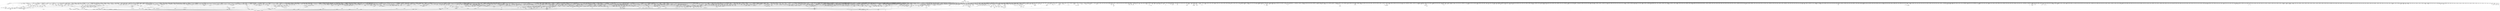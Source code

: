digraph kerncollapsed {
    "__raw_spin_lock_23" [color="black"];
    "Indirect call131" [color="black"];
    "__srcu_read_lock" [color="black"];
    "find_next_bit.constprop.0_6" [color="black"];
    "mmgrab_2" [color="black"];
    "do_raw_spin_lock_80" [color="black"];
    "sock_inuse_add" [color="black"];
    "xas_result" [color="black"];
    "Indirect call82" [color="black"];
    "chacha_permute" [color="black"];
    "audit_string_contains_control" [color="black"];
    "__cmpxchg_case_acq_32.constprop.0_18" [color="black"];
    "post_ttbr_update_workaround" [color="black"];
    "cpu_util_cfs_boost" [color="black"];
    "pmd_offset.isra.0_1" [color="black"];
    "get_sd_balance_interval" [color="black"];
    "__cmpxchg_case_acq_32.constprop.0_15" [color="black"];
    "__irq_work_queue_local" [color="black"];
    "strreplace" [color="black"];
    "__task_pid_nr_ns" [color="black"];
    "forward_timer_base" [color="black"];
    "__xas_next" [color="black"];
    "memchr" [color="black"];
    "__sw_hweight32" [color="black"];
    "put_unused_fd" [color="black"];
    "list_lru_add" [color="black"];
    "rcu_segcblist_inc_len" [color="black"];
    "fpsimd_thread_switch" [color="black"];
    "__raw_spin_lock_22" [color="black"];
    "__cmpxchg_case_acq_32.constprop.0_1" [color="black"];
    "pwq_activate_inactive_work" [color="black"];
    "page_ref_inc_1" [color="black"];
    "ptep_clear_flush" [color="black"];
    "test_and_set_ti_thread_flag_1" [color="black"];
    "cpuhp_invoke_callback" [color="black"];
    "get_task_mm" [color="black"];
    "do_raw_spin_lock_26" [color="black"];
    "kernfs_next_descendant_post" [color="black"];
    "Indirect call35" [color="black"];
    "__list_del_entry_1" [color="black"];
    "cpumask_and" [color="black"];
    "next_signal" [color="black"];
    "mas_adopt_children.isra.0" [color="black"];
    "rpm_check_suspend_allowed" [color="black"];
    "__cmpxchg_case_acq_64" [color="black"];
    "aio_nr_sub" [color="black"];
    "skb_flow_get_icmp_tci" [color="black"];
    "Indirect call5" [color="black"];
    "online_section_nr" [color="black"];
    "__mutex_remove_waiter" [color="black"];
    "__set_task_comm" [color="black"];
    "__cmpxchg_case_acq_32_3" [color="black"];
    "__zone_watermark_ok" [color="black"];
    "qdisc_maybe_clear_missed" [color="black"];
    "task_call_func" [color="black"];
    "percpu_counter_add_batch" [color="black"];
    "mod_zone_page_state" [color="black"];
    "Indirect call190" [color="black"];
    "rcu_stall_is_suppressed" [color="black"];
    "Indirect call166" [color="black"];
    "folio_nr_pages_3" [color="black"];
    "__raw_spin_lock_irqsave_5" [color="black"];
    "__raw_spin_unlock_irqrestore_24" [color="black"];
    "Indirect call39" [color="black"];
    "inode_maybe_inc_iversion" [color="black"];
    "__raw_spin_unlock_irq_43" [color="black"];
    "list_del_init_3" [color="black"];
    "lock_timer_base" [color="black"];
    "page_vma_mapped_walk_done_1" [color="black"];
    "flush_dcache_folio" [color="black"];
    "__raw_read_lock.constprop.0_5" [color="black"];
    "init_multi_vma_prep" [color="black"];
    "__disable_irq_nosync" [color="black"];
    "__set_open_fd" [color="black"];
    "compact_lock_irqsave" [color="black"];
    "pick_next_task_idle" [color="black"];
    "idle_cpu" [color="black"];
    "take_dentry_name_snapshot" [color="black"];
    "__raw_spin_lock.constprop.0_2" [color="black"];
    "__raw_spin_lock_irqsave_41" [color="black"];
    "page_ref_inc_3" [color="black"];
    "signal_pending_state" [color="black"];
    "Indirect call92" [color="black"];
    "do_raw_spin_lock_118" [color="black"];
    "plist_add" [color="black"];
    "desc_make_reusable" [color="black"];
    "strcpy" [color="black"];
    "Indirect call74" [color="black"];
    "__wake_up_common" [color="black"];
    "__raw_spin_lock_irqsave_12" [color="black"];
    "__skb_set_length_1" [color="black"];
    "queued_read_unlock.constprop.0_2" [color="black"];
    "Indirect call135" [color="black"];
    "blake2s_update" [color="black"];
    "pcpu_chunk_refresh_hint" [color="black"];
    "page_mapping" [color="black"];
    "__kern_my_cpu_offset_54" [color="black"];
    "rcu_exp_need_qs" [color="black"];
    "mas_next_range" [color="black"];
    "Indirect call52" [color="black"];
    "do_raw_spin_lock_93" [color="black"];
    "____do_softirq" [color="black"];
    "wakeup_kswapd" [color="black"];
    "__kern_my_cpu_offset_89" [color="black"];
    "dequeue_task" [color="black"];
    "Indirect call50" [color="black"];
    "dev_xmit_recursion_inc" [color="black"];
    "arch_local_irq_save_2" [color="black"];
    "wb_stat_mod" [color="black"];
    "find_busiest_group" [color="black"];
    "__mod_timer" [color="black"];
    "irq_set_thread_affinity" [color="black"];
    "Indirect call176" [color="black"];
    "eventfd_signal_mask" [color="black"];
    "invalid_mkclean_vma" [color="black"];
    "__raw_spin_unlock_irqrestore_32" [color="black"];
    "__isolate_free_page" [color="black"];
    "lock_hrtimer_base" [color="black"];
    "vma_last_pgoff" [color="black"];
    "need_active_balance" [color="black"];
    "percpu_counter_set" [color="black"];
    "__raw_spin_unlock_irqrestore_37" [color="black"];
    "folio_nr_pages_2" [color="black"];
    "mas_max_gap" [color="black"];
    "find_next_zero_bit_2" [color="black"];
    "d_find_alias" [color="black"];
    "is_migration_entry" [color="black"];
    "xa_load" [color="black"];
    "file_ns_capable" [color="black"];
    "__mutex_trylock_common" [color="black"];
    "tag_set" [color="black"];
    "Indirect call133" [color="black"];
    "get_arm64_ftr_reg" [color="black"];
    "calc_wheel_index" [color="black"];
    "__lookup_mnt" [color="black"];
    "__cmpxchg_case_mb_64" [color="black"];
    "xas_start" [color="black"];
    "get_cred_1" [color="black"];
    "csum_partial_ext" [color="black"];
    "d_shrink_add" [color="black"];
    "to_kthread" [color="black"];
    "audit_gid_comparator" [color="black"];
    "__raw_spin_lock_irq_43" [color="black"];
    "find_first_bit_4" [color="black"];
    "has_managed_dma" [color="black"];
    "Indirect call179" [color="black"];
    "Indirect call124" [color="black"];
    "mas_wr_new_end" [color="black"];
    "Indirect call208" [color="black"];
    "__cmpxchg_case_acq_32.constprop.0" [color="black"];
    "__kern_my_cpu_offset_26" [color="black"];
    "rwsem_set_nonspinnable" [color="black"];
    "folio_mapped_2" [color="black"];
    "update_sd_lb_stats" [color="black"];
    "__kern_my_cpu_offset_38" [color="black"];
    "pcpu_free_area.isra.0" [color="black"];
    "__percpu_add_case_64_2" [color="black"];
    "vma_interval_tree_insert_after" [color="black"];
    "_compound_head" [color="black"];
    "folio_evictable" [color="black"];
    "rcu_seq_snap" [color="black"];
    "sk_error_report" [color="black"];
    "__raw_spin_lock_irqsave_19" [color="black"];
    "pageblock_pfn_to_page" [color="black"];
    "do_raw_spin_lock_7" [color="black"];
    "do_raw_spin_lock_43" [color="black"];
    "mod_node_page_state" [color="black"];
    "__kern_my_cpu_offset_23" [color="black"];
    "__kern_my_cpu_offset_70" [color="black"];
    "Indirect call114" [color="black"];
    "__cmpxchg_case_64" [color="black"];
    "wq_worker_running" [color="black"];
    "__raw_spin_unlock_irq_19" [color="black"];
    "wake_up_bit" [color="black"];
    "task_join_group_stop" [color="black"];
    "siginfo_layout" [color="black"];
    "_find_next_and_bit" [color="black"];
    "__raw_spin_lock_49" [color="black"];
    "remove_wait_queue" [color="black"];
    "ktime_get" [color="black"];
    "__put_cpu_fpsimd_context" [color="black"];
    "release_thread" [color="black"];
    "Indirect call99" [color="black"];
    "rcu_seq_start" [color="black"];
    "flush_signal_handlers" [color="black"];
    "mas_prev_range" [color="black"];
    "inode_to_bdi" [color="black"];
    "folio_trylock_flag" [color="black"];
    "Indirect call32" [color="black"];
    "recalc_sigpending" [color="black"];
    "mas_set_height" [color="black"];
    "Indirect call12" [color="black"];
    "notifier_call_chain" [color="black"];
    "Indirect call119" [color="black"];
    "__kern_my_cpu_offset_62" [color="black"];
    "convert_prio" [color="black"];
    "mas_prev_slot" [color="black"];
    "stackinfo_on_stack" [color="black"];
    "__raw_read_unlock.constprop.0" [color="black"];
    "prepare_alloc_pages.constprop.0" [color="black"];
    "Indirect call16" [color="black"];
    "__raw_spin_unlock_irqrestore_3" [color="black"];
    "arch_local_irq_restore_1" [color="black"];
    "io_cancel_task_cb" [color="black"];
    "audit_comparator" [color="black"];
    "__raw_spin_lock_irq_4" [color="black"];
    "vmf_pte_changed" [color="black"];
    "io_run_local_work_continue" [color="black"];
    "do_raw_spin_lock_17" [color="black"];
    "timer_delete" [color="black"];
    "vma_fs_can_writeback" [color="black"];
    "rcu_segcblist_entrain" [color="black"];
    "memblock_search" [color="black"];
    "put_dec_trunc8" [color="black"];
    "kernfs_leftmost_descendant" [color="black"];
    "set_pageblock_migratetype" [color="black"];
    "__raw_spin_lock_irqsave_7" [color="black"];
    "check_and_switch_context" [color="black"];
    "folio_trylock_1" [color="black"];
    "split_page" [color="black"];
    "sched_ttwu_pending" [color="black"];
    "init_entity_runnable_average" [color="black"];
    "__sk_mem_reclaim" [color="black"];
    "pfn_swap_entry_to_page" [color="black"];
    "clear_page" [color="black"];
    "__dl_sub" [color="black"];
    "__percpu_add_return_case_32_1" [color="black"];
    "pfn_is_map_memory" [color="black"];
    "Indirect call123" [color="black"];
    "Indirect call214" [color="black"];
    "security_current_getsecid_subj" [color="black"];
    "__raw_spin_lock_6" [color="black"];
    "__percpu_add_case_32_8" [color="black"];
    "__wake_up_bit" [color="black"];
    "_task_util_est" [color="black"];
    "arch_send_call_function_single_ipi" [color="black"];
    "entity_eligible" [color="black"];
    "__xchg_case_acq_64.isra.0" [color="black"];
    "find_later_rq" [color="black"];
    "find_unlink_vmap_area" [color="black"];
    "io_file_get_flags" [color="black"];
    "__printk_cpu_sync_put" [color="black"];
    "Indirect call44" [color="black"];
    "__printk_cpu_sync_try_get" [color="black"];
    "do_raw_spin_lock_66" [color="black"];
    "sock_flag_1" [color="black"];
    "list_del_init_6" [color="black"];
    "do_raw_spin_lock_87" [color="black"];
    "proto_memory_pcpu_drain" [color="black"];
    "drain_pages_zone" [color="black"];
    "__cmpxchg_case_acq_32.constprop.0_8" [color="black"];
    "__raw_spin_lock_irq_6" [color="black"];
    "__arch_copy_from_user" [color="black"];
    "Indirect call20" [color="black"];
    "futex_q_lock" [color="black"];
    "__mutex_init" [color="black"];
    "rt_mutex_setprio" [color="black"];
    "sync_exp_work_done" [color="black"];
    "mas_parent_type" [color="black"];
    "mas_alloc_req.isra.0" [color="black"];
    "dev_nit_active" [color="black"];
    "__cmpxchg_case_acq_32.constprop.0_16" [color="black"];
    "____core____" [color="kernel"];
    "decay_load" [color="black"];
    "tlb_remove_table_sync_one" [color="black"];
    "folio_unlock" [color="black"];
    "__percpu_add_case_64_6" [color="black"];
    "Indirect call62" [color="black"];
    "try_check_zero" [color="black"];
    "vmalloc_to_page" [color="black"];
    "system_supports_generic_auth" [color="black"];
    "security_sock_rcv_skb" [color="black"];
    "wb_dirty_limits" [color="black"];
    "Indirect call43" [color="black"];
    "move_freelist_tail" [color="black"];
    "__pi_strlen" [color="black"];
    "pcpu_init_md_blocks" [color="black"];
    "__count_vm_events_3" [color="black"];
    "arch_smp_send_reschedule" [color="black"];
    "do_raw_spin_lock.constprop.0_13" [color="black"];
    "fetch_robust_entry" [color="black"];
    "smp_call_function_single" [color="black"];
    "pcpu_post_unmap_tlb_flush" [color="black"];
    "blake2s_final" [color="black"];
    "Indirect call184" [color="black"];
    "__d_find_any_alias" [color="black"];
    "node_tag_clear" [color="black"];
    "__dl_clear_params" [color="black"];
    "kernfs_release_file.part.0.isra.0" [color="black"];
    "task_set_jobctl_pending" [color="black"];
    "Indirect call31" [color="black"];
    "do_raw_spin_lock_58" [color="black"];
    "io_req_defer_failed" [color="black"];
    "folio_test_uptodate" [color="black"];
    "timespec64_equal" [color="black"];
    "fd_install" [color="black"];
    "__dev_put.part.0" [color="black"];
    "blake2s.constprop.0" [color="black"];
    "flush_tlb_kernel_range" [color="black"];
    "queued_spin_lock_slowpath" [color="black"];
    "set_kpti_asid_bits" [color="black"];
    "post_init_entity_util_avg" [color="black"];
    "do_softirq_own_stack" [color="black"];
    "put_ldops.constprop.0" [color="black"];
    "isolation_suitable.isra.0" [color="black"];
    "__raw_spin_lock_irq_5" [color="black"];
    "__d_instantiate" [color="black"];
    "copy_fd_bitmaps" [color="black"];
    "__pi_strcmp" [color="black"];
    "mnt_set_mountpoint" [color="black"];
    "mas_update_gap" [color="black"];
    "activate_task" [color="black"];
    "io_cancel_cb" [color="black"];
    "find_next_bit.constprop.0_11" [color="black"];
    "__raw_spin_unlock_irqrestore_9" [color="black"];
    "__note_gp_changes" [color="black"];
    "__raw_spin_lock_irq_21" [color="black"];
    "netlink_lock_table" [color="black"];
    "Indirect call160" [color="black"];
    "__percpu_add_case_32_13" [color="black"];
    "find_lock_later_rq" [color="black"];
    "get_state_synchronize_rcu_full" [color="black"];
    "ma_data_end" [color="black"];
    "test_ti_thread_flag_19" [color="black"];
    "unlock_page" [color="black"];
    "mab_no_null_split" [color="black"];
    "arch_local_irq_restore" [color="black"];
    "set_swapper_pgd" [color="black"];
    "__set_task_special" [color="black"];
    "pcpu_next_md_free_region" [color="black"];
    "tty_update_time" [color="black"];
    "mte_update_gcr_excl.isra.0" [color="black"];
    "percpu_ref_get_many" [color="black"];
    "posix_cpu_timer_rearm" [color="black"];
    "__raw_write_unlock_irq_4" [color="black"];
    "prb_first_valid_seq" [color="black"];
    "__raw_spin_unlock_irq_29" [color="black"];
    "is_vmalloc_addr" [color="black"];
    "double_rq_lock" [color="black"];
    "__skb_fill_page_desc" [color="black"];
    "ma_dead_node" [color="black"];
    "wakeup_source_deactivate" [color="black"];
    "drain_local_pages" [color="black"];
    "__do_set_cpus_allowed" [color="black"];
    "down_trylock" [color="black"];
    "rcu_segcblist_extract_done_cbs" [color="black"];
    "Indirect call115" [color="black"];
    "finish_wait" [color="black"];
    "Indirect call75" [color="black"];
    "cpumask_any_and_distribute" [color="black"];
    "Indirect call73" [color="black"];
    "u64_stats_add_1" [color="black"];
    "strscpy_pad" [color="black"];
    "radix_tree_tag_get" [color="black"];
    "Indirect call128" [color="black"];
    "pte_mkdirty" [color="black"];
    "Indirect call64" [color="black"];
    "pm_qos_read_value" [color="black"];
    "__raw_spin_lock_irq.constprop.0_2" [color="black"];
    "pde_subdir_find" [color="black"];
    "cpumask_weight" [color="black"];
    "__raw_spin_lock_irqsave_29" [color="black"];
    "mnt_get_count" [color="black"];
    "tlb_flush_mmu_tlbonly" [color="black"];
    "update_rt_rq_load_avg" [color="black"];
    "cpumask_empty_3" [color="black"];
    "__wb_update_bandwidth.constprop.0" [color="black"];
    "do_raw_spin_lock_51" [color="black"];
    "mask_irq" [color="black"];
    "fsnotify_free_mark" [color="black"];
    "set_load_weight" [color="black"];
    "xas_find" [color="black"];
    "__pick_first_entity" [color="black"];
    "Indirect call101" [color="black"];
    "__ipi_send_mask" [color="black"];
    "__raw_spin_unlock_irqrestore_38" [color="black"];
    "Indirect call65" [color="black"];
    "desc_make_final" [color="black"];
    "__raw_spin_lock_irq" [color="black"];
    "xas_pause" [color="black"];
    "Indirect call213" [color="black"];
    "mas_prev_sibling" [color="black"];
    "find_next_bit_13" [color="black"];
    "mapping_allow_writable" [color="black"];
    "inactive_is_low.constprop.0" [color="black"];
    "__raw_spin_lock_43" [color="black"];
    "__mutex_add_waiter" [color="black"];
    "mas_mab_cp" [color="black"];
    "rcu_jiffies_till_stall_check" [color="black"];
    "Indirect call146" [color="black"];
    "workingset_activation" [color="black"];
    "global_dirtyable_memory" [color="black"];
    "_find_next_zero_bit" [color="black"];
    "__cmpxchg_case_acq_32.constprop.0_10" [color="black"];
    "_compound_head_4" [color="black"];
    "do_raw_spin_lock_97" [color="black"];
    "__raw_spin_unlock_irqrestore.constprop.0_2" [color="black"];
    "active_load_balance_cpu_stop" [color="black"];
    "raw_spin_rq_unlock" [color="black"];
    "io_run_cancel" [color="black"];
    "mas_ascend" [color="black"];
    "free_vmap_area_rb_augment_cb_rotate" [color="black"];
    "cpu_do_switch_mm" [color="black"];
    "__cmpxchg_case_mb_32_8" [color="black"];
    "irqd_set.isra.0_1" [color="black"];
    "__var_waitqueue" [color="black"];
    "kthread_insert_work_sanity_check" [color="black"];
    "jiffies_to_msecs" [color="black"];
    "futex_top_waiter" [color="black"];
    "do_raw_spin_lock.constprop.0_10" [color="black"];
    "__task_will_free_mem" [color="black"];
    "folio_order" [color="black"];
    "d_set_d_op" [color="black"];
    "tag_clear" [color="black"];
    "lru_note_cost_refault" [color="black"];
    "__raw_spin_unlock_irqrestore_8" [color="black"];
    "virt_to_head_page.isra.0" [color="black"];
    "do_raw_spin_lock_57" [color="black"];
    "Indirect call163" [color="black"];
    "access_ok_16" [color="black"];
    "io_cancel_req_match" [color="black"];
    "__raw_spin_unlock_irqrestore_18" [color="black"];
    "inode_add_lru" [color="black"];
    "lru_note_cost" [color="black"];
    "kobj_child_ns_ops" [color="black"];
    "__raw_spin_lock_irq_18" [color="black"];
    "xa_find" [color="black"];
    "__raw_spin_unlock_irq_23" [color="black"];
    "Indirect call112" [color="black"];
    "read_sanitised_ftr_reg" [color="black"];
    "pte_to_swp_entry_2" [color="black"];
    "__raw_spin_lock_irqsave_52" [color="black"];
    "Indirect call60" [color="black"];
    "freezing_slow_path" [color="black"];
    "Indirect call145" [color="black"];
    "d_walk" [color="black"];
    "wb_update_bandwidth" [color="black"];
    "__srcu_read_unlock" [color="black"];
    "unshare_nsproxy_namespaces" [color="black"];
    "find_task_by_vpid" [color="black"];
    "__cmpxchg_case_acq_32_1" [color="black"];
    "do_raw_spin_lock_85" [color="black"];
    "__pm_relax" [color="black"];
    "__wb_writeout_add" [color="black"];
    "do_raw_spin_lock_65" [color="black"];
    "Indirect call49" [color="black"];
    "Indirect call79" [color="black"];
    "pvm_determine_end_from_reverse" [color="black"];
    "folio_mark_dirty" [color="black"];
    "xas_set_order.part.0" [color="black"];
    "free_unref_page_commit" [color="black"];
    "enqueue_timer" [color="black"];
    "__attach_to_pi_owner" [color="black"];
    "pte_offset_kernel.isra.0" [color="black"];
    "__get_task_comm" [color="black"];
    "do_raw_spin_lock_99" [color="black"];
    "task_pid_vnr_1" [color="black"];
    "__raw_spin_lock_irq_7" [color="black"];
    "cpus_share_cache" [color="black"];
    "task_will_free_mem" [color="black"];
    "folio_account_cleaned" [color="black"];
    "read_seqbegin_or_lock" [color="black"];
    "__printk_cpu_sync_wait" [color="black"];
    "percpu_ref_put_many.constprop.0_1" [color="black"];
    "__cmpwait_case_32_2" [color="black"];
    "internal_add_timer" [color="black"];
    "__raw_spin_lock_54" [color="black"];
    "lockref_get" [color="black"];
    "__raw_spin_unlock_irqrestore_17" [color="black"];
    "__raw_spin_lock_irqsave_1" [color="black"];
    "__io_put_kbuf_list" [color="black"];
    "__wake_up_common_lock" [color="black"];
    "Indirect call195" [color="black"];
    "sve_save_state" [color="black"];
    "__kern_my_cpu_offset_42" [color="black"];
    "dev_xmit_recursion_dec" [color="black"];
    "fpsimd_save_state" [color="black"];
    "init_timer_key" [color="black"];
    "Indirect call84" [color="black"];
    "unlock_task_sighand.isra.0_1" [color="black"];
    "__clear_close_on_exec.isra.0" [color="black"];
    "device_pm_check_callbacks" [color="black"];
    "Indirect call7" [color="black"];
    "task_sigpending_2" [color="black"];
    "__remove_inode_hash" [color="black"];
    "page_try_share_anon_rmap" [color="black"];
    "data_alloc" [color="black"];
    "fsnotify_first_mark" [color="black"];
    "prep_compound_page" [color="black"];
    "__bitmap_weight" [color="black"];
    "collect_posix_cputimers" [color="black"];
    "__raw_spin_lock_irqsave_51" [color="black"];
    "strnlen" [color="black"];
    "list_del_init_7" [color="black"];
    "do_raw_spin_lock_50" [color="black"];
    "__kern_my_cpu_offset_56" [color="black"];
    "get_next_ino" [color="black"];
    "rb_insert_color_cached" [color="black"];
    "__cmpxchg_case_acq_32" [color="black"];
    "arch_local_irq_save_1" [color="black"];
    "sve_get_vl" [color="black"];
    "smp_call_function_many_cond" [color="black"];
    "memmove" [color="black"];
    "arch_teardown_dma_ops" [color="black"];
    "__raw_spin_lock_42" [color="black"];
    "arm_smccc_1_1_get_conduit" [color="black"];
    "llist_reverse_order" [color="black"];
    "__raw_spin_lock_irqsave.constprop.0_8" [color="black"];
    "Indirect call103" [color="black"];
    "srcu_funnel_exp_start" [color="black"];
    "do_raw_spin_lock_33" [color="black"];
    "lockref_mark_dead" [color="black"];
    "do_raw_spin_lock_86" [color="black"];
    "check_class_changed" [color="black"];
    "mas_next_sibling" [color="black"];
    "dev_driver_string" [color="black"];
    "lookup_mountpoint" [color="black"];
    "skb_cloned" [color="black"];
    "arch_local_irq_save_8" [color="black"];
    "add_timer" [color="black"];
    "arch_local_irq_restore_3" [color="black"];
    "__kern_my_cpu_offset_52" [color="black"];
    "arch_get_random_seed_longs" [color="black"];
    "signal_pending_state_1" [color="black"];
    "__raw_spin_trylock_4" [color="black"];
    "__raw_spin_lock_irqsave_21" [color="black"];
    "__kern_my_cpu_offset_79" [color="black"];
    "lock_parent" [color="black"];
    "__raw_spin_unlock_irqrestore_31" [color="black"];
    "percpu_ref_get_many.constprop.0" [color="black"];
    "Indirect call186" [color="black"];
    "mmget" [color="black"];
    "io_wq_get_acct" [color="black"];
    "__raw_spin_lock_31" [color="black"];
    "is_cpu_allowed" [color="black"];
    "test_ti_thread_flag_4" [color="black"];
    "percpu_ref_put_many" [color="black"];
    "clear_bit_unlock.constprop.0" [color="black"];
    "__list_del_entry" [color="black"];
    "find_submount" [color="black"];
    "Indirect call78" [color="black"];
    "__msecs_to_jiffies" [color="black"];
    "_find_first_bit" [color="black"];
    "__raw_spin_lock_irq_11" [color="black"];
    "set_next_task" [color="black"];
    "cpumask_next_and" [color="black"];
    "fsnotify" [color="black"];
    "rcu_inkernel_boot_has_ended" [color="black"];
    "fast_dput" [color="black"];
    "update_group_capacity" [color="black"];
    "copy_user_highpage" [color="black"];
    "put_filesystem" [color="black"];
    "raw_spin_rq_unlock_irqrestore" [color="black"];
    "__kern_my_cpu_offset_36" [color="black"];
    "folio_trylock_4" [color="black"];
    "netlink_overrun" [color="black"];
    "__lshrti3" [color="black"];
    "req_set_fail_4" [color="black"];
    "_copy_from_iter" [color="black"];
    "__raw_spin_lock_irq.constprop.0_1" [color="black"];
    "d_flags_for_inode" [color="black"];
    "anon_vma_interval_tree_insert" [color="black"];
    "avg_vruntime" [color="black"];
    "crng_make_state" [color="black"];
    "flush_tlb_mm_1" [color="black"];
    "this_cpu_has_cap" [color="black"];
    "__raw_spin_unlock_irq.constprop.0_2" [color="black"];
    "vma_interval_tree_subtree_search" [color="black"];
    "__wake_up_klogd.part.0" [color="black"];
    "__kern_my_cpu_offset_16" [color="black"];
    "do_raw_spin_lock_18" [color="black"];
    "sched_clock" [color="black"];
    "_find_next_bit" [color="black"];
    "__raw_spin_unlock_irqrestore_29" [color="black"];
    "get_arm64_ftr_reg_nowarn" [color="black"];
    "__wb_calc_thresh" [color="black"];
    "security_release_secctx" [color="black"];
    "crng_fast_key_erasure" [color="black"];
    "do_raw_spin_lock_12" [color="black"];
    "unmask_irq" [color="black"];
    "update_cached_migrate" [color="black"];
    "__kern_my_cpu_offset_24" [color="black"];
    "__wake_up_parent" [color="black"];
    "check_preempt_curr_dl" [color="black"];
    "list_del_4" [color="black"];
    "pagefault_enable" [color="black"];
    "mas_find_child" [color="black"];
    "strcspn" [color="black"];
    "__wake_q_add" [color="black"];
    "__cmpxchg_case_acq_64_1" [color="black"];
    "__fprop_add_percpu" [color="black"];
    "lru_deactivate_fn" [color="black"];
    "fatal_signal_pending_5" [color="black"];
    "futex_hash" [color="black"];
    "try_to_take_rt_mutex" [color="black"];
    "mas_set_split_parent.isra.0" [color="black"];
    "mas_wr_walk_index.isra.0" [color="black"];
    "access_ok_14" [color="black"];
    "xa_mk_value" [color="black"];
    "hlist_bl_lock" [color="black"];
    "qdisc_run_begin" [color="black"];
    "retain_dentry" [color="black"];
    "list_splice" [color="black"];
    "copy_to_user_page" [color="black"];
    "next_mnt" [color="black"];
    "do_raw_spin_lock_10" [color="black"];
    "move_queued_task.constprop.0" [color="black"];
    "efi_reboot" [color="black"];
    "timerqueue_iterate_next" [color="black"];
    "kthread_data" [color="black"];
    "access_ok_2" [color="black"];
    "dcache_clean_pou" [color="black"];
    "__raw_spin_lock_irq_1" [color="black"];
    "ptrauth_keys_install_user" [color="black"];
    "clear_siginfo" [color="black"];
    "folio_nr_pages_4" [color="black"];
    "_prb_commit" [color="black"];
    "need_seqretry" [color="black"];
    "arch_timer_evtstrm_available" [color="black"];
    "cpu_timer_dequeue" [color="black"];
    "__percpu_add_case_64.constprop.0_1" [color="black"];
    "signal_pending_11" [color="black"];
    "pm_ops_is_empty" [color="black"];
    "dev_pm_disable_wake_irq_check" [color="black"];
    "update_pm_runtime_accounting" [color="black"];
    "update_cfs_rq_load_avg.isra.0" [color="black"];
    "hrtimer_cancel" [color="black"];
    "list_del_init" [color="black"];
    "tcp_get_info_chrono_stats" [color="black"];
    "dev_to_swnode" [color="black"];
    "gup_must_unshare" [color="black"];
    "select_collect2" [color="black"];
    "__raw_spin_lock_2" [color="black"];
    "__irq_startup" [color="black"];
    "flush_tlb_mm" [color="black"];
    "skip_atoi" [color="black"];
    "folio_activate_fn" [color="black"];
    "audit_uid_comparator" [color="black"];
    "vma_address" [color="black"];
    "do_raw_spin_lock_34" [color="black"];
    "slab_want_init_on_alloc" [color="black"];
    "Indirect call193" [color="black"];
    "int_sqrt" [color="black"];
    "test_ti_thread_flag_11" [color="black"];
    "__wake_up" [color="black"];
    "__raw_spin_lock.constprop.0" [color="black"];
    "node_page_state_add" [color="black"];
    "__irq_domain_deactivate_irq" [color="black"];
    "rcu_seq_start_1" [color="black"];
    "pmd_clear_huge" [color="black"];
    "set_tlb_ubc_flush_pending" [color="black"];
    "task_participate_group_stop" [color="black"];
    "pcpu_chunk_relocate" [color="black"];
    "Indirect call10" [color="black"];
    "rcu_dynticks_snap" [color="black"];
    "page_ref_add" [color="black"];
    "__page_cache_release" [color="black"];
    "__set_fixmap" [color="black"];
    "skb_zcopy_downgrade_managed" [color="black"];
    "__wake_up_pollfree" [color="black"];
    "__raw_spin_lock_irq_12" [color="black"];
    "count_vm_event" [color="black"];
    "xa_find_after" [color="black"];
    "init_completion" [color="black"];
    "fsnotify_grab_connector" [color="black"];
    "rb_prev" [color="black"];
    "__raw_spin_lock_irq_25" [color="black"];
    "__raw_spin_lock_irqsave_39" [color="black"];
    "get_file_2" [color="black"];
    "Indirect call116" [color="black"];
    "find_next_bit_29" [color="black"];
    "__futex_unqueue" [color="black"];
    "__skb_dequeue_3" [color="black"];
    "list_move_tail" [color="black"];
    "dl_set_overload.part.0" [color="black"];
    "do_raw_spin_lock_60" [color="black"];
    "list_splice_tail_init" [color="black"];
    "Indirect call113" [color="black"];
    "get_random_bytes" [color="black"];
    "do_raw_spin_lock_69" [color="black"];
    "timer_wait_running" [color="black"];
    "__lock_task_sighand" [color="black"];
    "Indirect call66" [color="black"];
    "Indirect call172" [color="black"];
    "rt_mutex_futex_trylock" [color="black"];
    "panic_smp_self_stop" [color="black"];
    "__raw_spin_lock_27" [color="black"];
    "__raw_spin_lock.constprop.0_1" [color="black"];
    "iov_iter_revert" [color="black"];
    "this_cpu_has_cap.part.0" [color="black"];
    "__fsnotify_update_child_dentry_flags" [color="black"];
    "__kern_my_cpu_offset_17" [color="black"];
    "se_weight.isra.0" [color="black"];
    "list_del_1" [color="black"];
    "pcpu_alloc_area" [color="black"];
    "__page_set_anon_rmap" [color="black"];
    "mte_set_pivot" [color="black"];
    "clear_ti_thread_flag_6" [color="black"];
    "cpudl_set" [color="black"];
    "workingset_refault" [color="black"];
    "__raw_spin_lock_irqsave_18" [color="black"];
    "__inode_add_lru" [color="black"];
    "no_blink" [color="black"];
    "Indirect call87" [color="black"];
    "cpu_active" [color="black"];
    "kmsg_dump" [color="black"];
    "double_unlock_balance" [color="black"];
    "__raw_read_unlock.constprop.0_2" [color="black"];
    "pcpu_find_block_fit" [color="black"];
    "Indirect call54" [color="black"];
    "find_next_bit_15" [color="black"];
    "bump_cpu_timer" [color="black"];
    "mte_parent_slot" [color="black"];
    "__remove_shared_vm_struct.constprop.0" [color="black"];
    "task_sigpending_1" [color="black"];
    "Indirect call180" [color="black"];
    "no_page_table" [color="black"];
    "__raw_spin_unlock_irq_5" [color="black"];
    "__mod_node_page_state" [color="black"];
    "__raw_spin_lock_irqsave_25" [color="black"];
    "sk_mem_reclaim" [color="black"];
    "Indirect call24" [color="black"];
    "__const_udelay" [color="black"];
    "io_get_cqe_overflow" [color="black"];
    "set_ti_thread_flag_4" [color="black"];
    "new_context" [color="black"];
    "__anon_vma_interval_tree_subtree_search" [color="black"];
    "__find_vmap_area.constprop.0" [color="black"];
    "allow_direct_reclaim" [color="black"];
    "task_clear_jobctl_pending" [color="black"];
    "do_raw_spin_lock_25" [color="black"];
    "tsk_fork_get_node" [color="black"];
    "do_raw_spin_lock_27" [color="black"];
    "mtree_range_walk" [color="black"];
    "_find_last_bit" [color="black"];
    "Indirect call194" [color="black"];
    "mapping_shrinkable_1" [color="black"];
    "sme_save_state" [color="black"];
    "io_req_complete_defer" [color="black"];
    "__cmpxchg_case_64.isra.0" [color="black"];
    "__raw_spin_unlock_irqrestore_14" [color="black"];
    "Indirect call139" [color="black"];
    "__page_dup_rmap.constprop.0" [color="black"];
    "cpudl_heapify" [color="black"];
    "Indirect call118" [color="black"];
    "__cmpxchg_case_acq_32_2" [color="black"];
    "Indirect call162" [color="black"];
    "set_ti_thread_flag_5" [color="black"];
    "fsnotify_data_inode" [color="black"];
    "rcu_cblist_init" [color="black"];
    "__cmpwait_case_32" [color="black"];
    "__bitmap_set" [color="black"];
    "maybe_mkwrite.isra.0" [color="black"];
    "xas_set_offset" [color="black"];
    "do_raw_spin_lock_35" [color="black"];
    "__xchg_case_mb_32.constprop.0" [color="black"];
    "skb_zcopy" [color="black"];
    "d_find_any_alias" [color="black"];
    "do_raw_spin_lock_11" [color="black"];
    "bsearch" [color="black"];
    "Indirect call210" [color="black"];
    "find_next_bit.constprop.0_14" [color="black"];
    "__percpu_add_case_64_1" [color="black"];
    "u64_stats_add_2" [color="black"];
    "mte_copy_page_tags" [color="black"];
    "other_cpu_in_panic" [color="black"];
    "mm_counter_file" [color="black"];
    "del_page_from_free_list" [color="black"];
    "thread_group_cputime" [color="black"];
    "printk_parse_prefix" [color="black"];
    "extfrag_for_order" [color="black"];
    "do_raw_spin_lock_14" [color="black"];
    "console_verbose" [color="black"];
    "__raw_spin_lock_24" [color="black"];
    "Indirect call8" [color="black"];
    "Indirect call96" [color="black"];
    "wp_page_reuse" [color="black"];
    "futex_q_unlock" [color="black"];
    "Indirect call105" [color="black"];
    "__do_once_start" [color="black"];
    "__raw_spin_trylock_3" [color="black"];
    "do_raw_spin_lock" [color="black"];
    "find_first_bit_1" [color="black"];
    "first_online_pgdat" [color="black"];
    "atomic_notifier_call_chain" [color="black"];
    "skb_checksum" [color="black"];
    "__cmpxchg_case_mb_64_7" [color="black"];
    "Indirect call159" [color="black"];
    "free_pcppages_bulk" [color="black"];
    "Indirect call111" [color="black"];
    "__lock_parent" [color="black"];
    "__kern_my_cpu_offset_60" [color="black"];
    "put_dec" [color="black"];
    "Indirect call76" [color="black"];
    "rcu_segcblist_pend_cbs" [color="black"];
    "__fswab32_10" [color="black"];
    "Indirect call61" [color="black"];
    "wake_up_var" [color="black"];
    "pid_task" [color="black"];
    "override_creds" [color="black"];
    "__hlist_del" [color="black"];
    "Indirect call200" [color="black"];
    "enqueue_pushable_dl_task" [color="black"];
    "__raw_spin_lock_irqsave.constprop.0_9" [color="black"];
    "__cmpxchg_case_mb_32_13" [color="black"];
    "find_vma" [color="black"];
    "addr_to_vb_xa" [color="black"];
    "fsnotify_group_assert_locked" [color="black"];
    "__raw_spin_lock_30" [color="black"];
    "sync_rcu_exp_done_unlocked" [color="black"];
    "fatal_signal_pending_6" [color="black"];
    "Indirect call100" [color="black"];
    "__raw_spin_lock_26" [color="black"];
    "Indirect call42" [color="black"];
    "vma_interval_tree_iter_next" [color="black"];
    "__kern_my_cpu_offset_53" [color="black"];
    "__raw_spin_lock_irq_32" [color="black"];
    "__cmpxchg_case_mb_32_2" [color="black"];
    "__raw_spin_unlock_irqrestore_10" [color="black"];
    "bstats_update" [color="black"];
    "plist_del" [color="black"];
    "xa_is_node" [color="black"];
    "Indirect call55" [color="black"];
    "__cmpxchg_case_8" [color="black"];
    "folio_invalidate" [color="black"];
    "do_raw_spin_lock_3" [color="black"];
    "set_secondary_fwnode" [color="black"];
    "next_zone" [color="black"];
    "calc_delta_fair" [color="black"];
    "Indirect call165" [color="black"];
    "__bitmap_and" [color="black"];
    "Indirect call9" [color="black"];
    "system_supports_tlb_range_1" [color="black"];
    "test_ti_thread_flag_22" [color="black"];
    "jiffies_to_usecs" [color="black"];
    "__count_vm_events" [color="black"];
    "__peernet2id" [color="black"];
    "set_cpu_online" [color="black"];
    "Indirect call170" [color="black"];
    "find_next_bit.constprop.0_5" [color="black"];
    "__update_load_avg_se" [color="black"];
    "__cmpxchg_case_acq_32.constprop.0_20" [color="black"];
    "__raw_spin_lock_18" [color="black"];
    "mas_bulk_rebalance" [color="black"];
    "sock_flag_3" [color="black"];
    "task_get_vl" [color="black"];
    "__kern_my_cpu_offset_51" [color="black"];
    "xas_set_mark" [color="black"];
    "__cmpxchg_case_mb_32_3" [color="black"];
    "reusable_anon_vma" [color="black"];
    "mas_set_alloc_req" [color="black"];
    "do_raw_spin_lock_46" [color="black"];
    "hlist_del_init" [color="black"];
    "__irq_put_desc_unlock" [color="black"];
    "Indirect call26" [color="black"];
    "__raw_spin_lock_irqsave.constprop.0_3" [color="black"];
    "synchronize_rcu.part.0" [color="black"];
    "set_area_direct_map" [color="black"];
    "io_acct_cancel_pending_work" [color="black"];
    "update_misfit_status" [color="black"];
    "Indirect call27" [color="black"];
    "io_cqe_cache_refill" [color="black"];
    "fatal_signal_pending_1" [color="black"];
    "pick_next_pushable_dl_task" [color="black"];
    "rcu_advance_cbs" [color="black"];
    "do_raw_spin_lock_13" [color="black"];
    "page_vma_mapped_walk_done" [color="black"];
    "clear_inode" [color="black"];
    "futex_get_value_locked" [color="black"];
    "try_to_unmap_flush" [color="black"];
    "__mod_lruvec_state" [color="black"];
    "sve_state_size" [color="black"];
    "find_next_bit_10" [color="black"];
    "device_links_read_unlock" [color="black"];
    "find_mergeable_anon_vma" [color="black"];
    "do_raw_spin_lock_117" [color="black"];
    "__raw_spin_lock_15" [color="black"];
    "Indirect call183" [color="black"];
    "reweight_task" [color="black"];
    "pmd_install" [color="black"];
    "capacity_of" [color="black"];
    "zone_watermark_ok_safe" [color="black"];
    "do_kernel_restart" [color="black"];
    "filemap_check_errors" [color="black"];
    "__try_to_del_timer_sync" [color="black"];
    "local_cpu_stop" [color="black"];
    "do_raw_spin_lock_48" [color="black"];
    "ldsem_down_read_trylock" [color="black"];
    "do_raw_spin_lock.constprop.0_6" [color="black"];
    "rcu_poll_gp_seq_end_unlocked" [color="black"];
    "pmd_set_huge" [color="black"];
    "to_desc" [color="black"];
    "__reuseport_detach_sock.isra.0" [color="black"];
    "__raw_spin_unlock_irqrestore_12" [color="black"];
    "ma_slots" [color="black"];
    "Indirect call201" [color="black"];
    "group_balance_cpu" [color="black"];
    "__task_rq_lock" [color="black"];
    "blake2s_compress" [color="black"];
    "cpumask_first_and" [color="black"];
    "folio_evictable_1" [color="black"];
    "clear_ti_thread_flag" [color="black"];
    "pagefault_disable" [color="black"];
    "group_close_release" [color="black"];
    "Indirect call202" [color="black"];
    "attach_pid" [color="black"];
    "arm64_kernel_unmapped_at_el0_2" [color="black"];
    "__ksize" [color="black"];
    "vma_interval_tree_augment_rotate" [color="black"];
    "Indirect call81" [color="black"];
    "__raw_spin_unlock_irqrestore_4" [color="black"];
    "pgattr_change_is_safe" [color="black"];
    "find_suitable_fallback" [color="black"];
    "csum_block_add_ext" [color="black"];
    "pcpu_chunk_populated" [color="black"];
    "__siphash_unaligned" [color="black"];
    "attach_task" [color="black"];
    "do_raw_spin_lock_2" [color="black"];
    "__kern_my_cpu_offset_22" [color="black"];
    "netlink_unlock_table" [color="black"];
    "do_raw_spin_lock.constprop.0_7" [color="black"];
    "Indirect call67" [color="black"];
    "security_file_set_fowner" [color="black"];
    "Indirect call168" [color="black"];
    "__init_swait_queue_head" [color="black"];
    "zone_watermark_ok" [color="black"];
    "__raw_spin_unlock_irqrestore_6" [color="black"];
    "pm_runtime_deactivate_timer" [color="black"];
    "find_first_bit_6" [color="black"];
    "Indirect call106" [color="black"];
    "system_supports_address_auth_1" [color="black"];
    "raw_spin_rq_lock" [color="black"];
    "update_blocked_averages" [color="black"];
    "io_match_task_safe" [color="black"];
    "folio_try_get_rcu" [color="black"];
    "cpudl_heapify_up" [color="black"];
    "__cmpxchg_case_mb_32_6" [color="black"];
    "__cmpxchg_case_mb_32_5" [color="black"];
    "__raw_spin_lock_14" [color="black"];
    "__raw_spin_lock_46" [color="black"];
    "__kern_my_cpu_offset_77" [color="black"];
    "__raw_spin_lock_63" [color="black"];
    "Indirect call40" [color="black"];
    "Indirect call196" [color="black"];
    "wb_has_dirty_io" [color="black"];
    "vm_unacct_memory_1" [color="black"];
    "__raw_spin_lock_3" [color="black"];
    "hrtimer_reprogram.constprop.0" [color="black"];
    "__kern_my_cpu_offset_78" [color="black"];
    "posix_cpu_timers_exit_group" [color="black"];
    "__reuseport_detach_closed_sock" [color="black"];
    "list_lru_del" [color="black"];
    "__io_disarm_linked_timeout" [color="black"];
    "copy_thread" [color="black"];
    "defer_console_output" [color="black"];
    "do_raw_spin_lock_31" [color="black"];
    "__irq_can_set_affinity" [color="black"];
    "io_prep_async_link" [color="black"];
    "try_release_thread_stack_to_cache" [color="black"];
    "Indirect call18" [color="black"];
    "folio_anon_vma" [color="black"];
    "cpumask_and.isra.0_1" [color="black"];
    "__hrtimer_next_event_base.constprop.0" [color="black"];
    "count_vm_events_2" [color="black"];
    "__percpu_add_case_32_21" [color="black"];
    "io_wq_worker_running" [color="black"];
    "irq_enable" [color="black"];
    "slab_is_available" [color="black"];
    "__dequeue_entity" [color="black"];
    "Indirect call95" [color="black"];
    "mutex_spin_on_owner" [color="black"];
    "list_del_init_2" [color="black"];
    "do_raw_spin_lock_45" [color="black"];
    "arch_local_irq_enable_2" [color="black"];
    "oom_unkillable_task.isra.0" [color="black"];
    "find_next_bit_8" [color="black"];
    "Indirect call38" [color="black"];
    "__kern_my_cpu_offset_2" [color="black"];
    "hrtimer_forward" [color="black"];
    "folio_size_2" [color="black"];
    "__raw_spin_lock_32" [color="black"];
    "skb_pfmemalloc" [color="black"];
    "kill_device" [color="black"];
    "rcu_segcblist_add_len" [color="black"];
    "xas_reload" [color="black"];
    "__xa_clear_mark" [color="black"];
    "arch_local_irq_save" [color="black"];
    "timer_delete_hook" [color="black"];
    "__raw_spin_unlock_irq_35" [color="black"];
    "__kern_my_cpu_offset_50" [color="black"];
    "pvm_find_va_enclose_addr" [color="black"];
    "rt_mutex_slowtrylock" [color="black"];
    "smp_call_function_many" [color="black"];
    "__fprop_add_percpu_max" [color="black"];
    "do_raw_spin_lock_6" [color="black"];
    "pcpu_size_to_slot" [color="black"];
    "__kmem_obj_info" [color="black"];
    "io_wq_exit_start" [color="black"];
    "first_zones_zonelist" [color="black"];
    "is_current_pgrp_orphaned" [color="black"];
    "copy_from_kernel_nofault_allowed" [color="black"];
    "__free_one_page" [color="black"];
    "show_mem_node_skip" [color="black"];
    "call_on_irq_stack" [color="black"];
    "sk_memory_allocated_sub" [color="black"];
    "mod_zone_state" [color="black"];
    "set_next_entity" [color="black"];
    "skb_has_frag_list" [color="black"];
    "rcu_is_watching" [color="black"];
    "__kern_my_cpu_offset_28" [color="black"];
    "__rb_insert_augmented" [color="black"];
    "sb_clear_inode_writeback" [color="black"];
    "__prepare_to_swait" [color="black"];
    "generic_exec_single" [color="black"];
    "kmap_local_page" [color="black"];
    "set_ptes.isra.0" [color="black"];
    "folio_mapping" [color="black"];
    "mte_destroy_descend.constprop.0" [color="black"];
    "check_cb_ovld_locked" [color="black"];
    "do_raw_spin_lock_37" [color="black"];
    "Indirect call182" [color="black"];
    "pagetable_pte_dtor" [color="black"];
    "__printk_safe_enter" [color="black"];
    "skb_tailroom_2" [color="black"];
    "get_file" [color="black"];
    "__anon_vma_interval_tree_augment_propagate" [color="black"];
    "Indirect call199" [color="black"];
    "percpu_counter_dec" [color="black"];
    "should_failslab" [color="black"];
    "__raw_spin_lock_20" [color="black"];
    "timerqueue_del" [color="black"];
    "__remove_hrtimer" [color="black"];
    "rb_first" [color="black"];
    "__rb_rotate_set_parents" [color="black"];
    "folio_add_new_anon_rmap" [color="black"];
    "_compound_head_13" [color="black"];
    "update_sctlr_el1" [color="black"];
    "do_softirq" [color="black"];
    "netlink_has_listeners" [color="black"];
    "mutex_trylock" [color="black"];
    "mast_ascend" [color="black"];
    "__raw_spin_lock_irqsave" [color="black"];
    "irq_work_single" [color="black"];
    "cd_forget" [color="black"];
    "Indirect call138" [color="black"];
    "Indirect call86" [color="black"];
    "Indirect call141" [color="black"];
    "Indirect call209" [color="black"];
    "dequeue_load_avg" [color="black"];
    "__raw_spin_unlock_irqrestore_21" [color="black"];
    "oom_badness" [color="black"];
    "Indirect call147" [color="black"];
    "find_first_bit_3" [color="black"];
    "find_alive_thread.isra.0" [color="black"];
    "__dev_fwnode" [color="black"];
    "simple_xattr_space" [color="black"];
    "clear_ti_thread_flag_4" [color="black"];
    "ktime_get_real_ts64" [color="black"];
    "local_bh_enable" [color="black"];
    "cpumask_intersects.constprop.0_1" [color="black"];
    "__update_min_deadline" [color="black"];
    "mutex_is_locked" [color="black"];
    "_find_first_zero_bit" [color="black"];
    "Indirect call122" [color="black"];
    "tty_port_kopened" [color="black"];
    "list_move_1" [color="black"];
    "__kern_my_cpu_offset_71" [color="black"];
    "Indirect call19" [color="black"];
    "prepare_to_wait" [color="black"];
    "__integrity_iint_find" [color="black"];
    "cpumask_copy_1" [color="black"];
    "__raw_spin_lock_irqsave.constprop.0_7" [color="black"];
    "expand" [color="black"];
    "do_raw_spin_lock_44" [color="black"];
    "io_wq_cancel_pending_work" [color="black"];
    "kmem_valid_obj" [color="black"];
    "req_set_fail" [color="black"];
    "tls_preserve_current_state" [color="black"];
    "add_wait_queue_exclusive" [color="black"];
    "page_ref_inc_4" [color="black"];
    "Indirect call89" [color="black"];
    "io_prep_async_work" [color="black"];
    "ksys_unshare" [color="black"];
    "workingset_age_nonresident" [color="black"];
    "_compound_head_5" [color="black"];
    "__raw_spin_unlock_irqrestore" [color="black"];
    "__xchg_case_mb_64.constprop.0_3" [color="black"];
    "set_ptes.constprop.0.isra.0_1" [color="black"];
    "__cmpxchg_case_acq_32.constprop.0_19" [color="black"];
    "__bitmap_equal" [color="black"];
    "vma_is_secretmem" [color="black"];
    "xas_init_marks" [color="black"];
    "__count_vm_events_2" [color="black"];
    "__mnt_want_write_file" [color="black"];
    "find_next_and_bit" [color="black"];
    "mas_next_slot" [color="black"];
    "fpsimd_flush_task_state" [color="black"];
    "Indirect call161" [color="black"];
    "pagefault_enable_2" [color="black"];
    "__accumulate_pelt_segments" [color="black"];
    "__raw_spin_unlock_irqrestore_11" [color="black"];
    "hrtimer_active" [color="black"];
    "sane_fdtable_size" [color="black"];
    "__raw_spin_unlock_irq_1" [color="black"];
    "move_freepages_block" [color="black"];
    "_compound_head_3" [color="black"];
    "finish_swait" [color="black"];
    "pageblock_skip_persistent" [color="black"];
    "__cmpxchg_case_mb_32.constprop.0" [color="black"];
    "pfn_valid_1" [color="black"];
    "do_raw_spin_lock_23" [color="black"];
    "mas_descend" [color="black"];
    "group_classify" [color="black"];
    "skb_header_pointer_2" [color="black"];
    "do_raw_spin_lock_28" [color="black"];
    "access_ok_12" [color="black"];
    "__list_del_entry_2" [color="black"];
    "do_raw_spin_lock_64" [color="black"];
    "anon_vma_interval_tree_remove" [color="black"];
    "Indirect call189" [color="black"];
    "Indirect call48" [color="black"];
    "Indirect call134" [color="black"];
    "__bitmap_clear" [color="black"];
    "xas_next_offset" [color="black"];
    "propagation_next" [color="black"];
    "fragmentation_index" [color="black"];
    "fill_contig_page_info" [color="black"];
    "Indirect call33" [color="black"];
    "__local_bh_enable_ip" [color="black"];
    "skb_tailroom_1" [color="black"];
    "tick_get_device" [color="black"];
    "tty_termios_baud_rate" [color="black"];
    "cpu_clock_sample_group" [color="black"];
    "set_task_reclaim_state" [color="black"];
    "percpu_ref_noop_confirm_switch" [color="black"];
    "cpumask_weight.constprop.0_5" [color="black"];
    "Indirect call11" [color="black"];
    "page_ref_add_1" [color="black"];
    "netdev_start_xmit" [color="black"];
    "mab_set_b_end" [color="black"];
    "__raw_spin_lock_28" [color="black"];
    "Indirect call177" [color="black"];
    "llist_del_first" [color="black"];
    "xa_err" [color="black"];
    "mapping_unmap_writable" [color="black"];
    "rcu_gpnum_ovf" [color="black"];
    "ptep_set_access_flags" [color="black"];
    "load_unaligned_zeropad_1" [color="black"];
    "cpu_online_2" [color="black"];
    "posix_cputimers_group_init" [color="black"];
    "net_eq_idr" [color="black"];
    "_prb_read_valid" [color="black"];
    "tlb_flush_mmu_tlbonly_1" [color="black"];
    "queued_read_lock.constprop.0" [color="black"];
    "fsnotify_connector_sb" [color="black"];
    "timer_base.isra.0" [color="black"];
    "rcu_segcblist_first_pend_cb" [color="black"];
    "wb_stat_error" [color="black"];
    "__raw_spin_lock_irqsave_44" [color="black"];
    "Indirect call152" [color="black"];
    "get_work_pwq" [color="black"];
    "do_raw_spin_lock_30" [color="black"];
    "cpu_online_3" [color="black"];
    "folio_isolate_lru" [color="black"];
    "_find_first_and_bit" [color="black"];
    "folio_pfn" [color="black"];
    "rwsem_set_reader_owned" [color="black"];
    "chacha_block_generic" [color="black"];
    "Indirect call121" [color="black"];
    "Indirect call171" [color="black"];
    "__raw_spin_unlock_bh.constprop.0" [color="black"];
    "desc_read" [color="black"];
    "Indirect call83" [color="black"];
    "skb_may_tx_timestamp.part.0" [color="black"];
    "inode_lru_list_del" [color="black"];
    "eth_type_vlan" [color="black"];
    "__cmpxchg_case_acq_32.constprop.0_12" [color="black"];
    "__raw_spin_lock_irq_41" [color="black"];
    "should_zap_page" [color="black"];
    "vma_iter_config" [color="black"];
    "rcu_gp_is_expedited" [color="black"];
    "__kern_my_cpu_offset_61" [color="black"];
    "xas_next_entry" [color="black"];
    "mas_wr_node_walk" [color="black"];
    "move_linked_works" [color="black"];
    "test_and_set_bit_lock.constprop.0" [color="black"];
    "io_poll_mark_cancelled" [color="black"];
    "Indirect call211" [color="black"];
    "rcu_poll_gp_seq_start" [color="black"];
    "Indirect call57" [color="black"];
    "__raw_spin_unlock_irqrestore_5" [color="black"];
    "enqueue_task" [color="black"];
    "errseq_sample" [color="black"];
    "__kern_my_cpu_offset_49" [color="black"];
    "security_audit_rule_match" [color="black"];
    "__raw_spin_trylock_5" [color="black"];
    "kernfs_name_hash" [color="black"];
    "kill_super_notify" [color="black"];
    "Indirect call6" [color="black"];
    "__cmpxchg_case_acq_32.constprop.0_14" [color="black"];
    "__raw_spin_lock_52" [color="black"];
    "__kern_my_cpu_offset_80" [color="black"];
    "_atomic_dec_and_lock_irqsave" [color="black"];
    "mte_thread_switch" [color="black"];
    "get_state_synchronize_rcu" [color="black"];
    "__posix_timers_find" [color="black"];
    "hlist_bl_unlock" [color="black"];
    "dec_rlimit_ucounts" [color="black"];
    "__pageblock_pfn_to_page" [color="black"];
    "Indirect call120" [color="black"];
    "folio_total_mapcount" [color="black"];
    "__bitmap_intersects" [color="black"];
    "__dl_add" [color="black"];
    "skb_headers_offset_update" [color="black"];
    "Indirect call130" [color="black"];
    "data_push_tail" [color="black"];
    "memzero_explicit" [color="black"];
    "dec_mm_counter" [color="black"];
    "pi_state_update_owner" [color="black"];
    "csum_partial" [color="black"];
    "prb_reserve" [color="black"];
    "tty_name" [color="black"];
    "add_mm_rss_vec" [color="black"];
    "security_sk_free" [color="black"];
    "__raw_spin_lock_irq_20" [color="black"];
    "task_fits_cpu" [color="black"];
    "d_ancestor" [color="black"];
    "__raw_spin_unlock_irqrestore_15" [color="black"];
    "get_ldops" [color="black"];
    "__kern_my_cpu_offset_44" [color="black"];
    "mas_wr_store_setup" [color="black"];
    "search_cmp_ftr_reg" [color="black"];
    "Indirect call22" [color="black"];
    "find_next_bit.constprop.0_8" [color="black"];
    "test_ti_thread_flag_6" [color="black"];
    "vma_interval_tree_iter_first" [color="black"];
    "__raw_spin_unlock_irq_4" [color="black"];
    "Indirect call70" [color="black"];
    "class_raw_spinlock_irqsave_destructor" [color="black"];
    "test_taint" [color="black"];
    "___d_drop" [color="black"];
    "__cmpxchg_case_mb_32_4" [color="black"];
    "virt_to_slab" [color="black"];
    "prepend" [color="black"];
    "__raw_spin_unlock_irq_21" [color="black"];
    "first_zones_zonelist_1" [color="black"];
    "Indirect call47" [color="black"];
    "lazy_max_pages" [color="black"];
    "__raw_spin_unlock_irq_6" [color="black"];
    "__raw_spin_lock_irqsave.constprop.0_1" [color="black"];
    "user_disable_single_step" [color="black"];
    "__percpu_add_case_32_20" [color="black"];
    "mas_pause" [color="black"];
    "_atomic_dec_and_lock" [color="black"];
    "irq_domain_activate_irq" [color="black"];
    "task_ppid_nr" [color="black"];
    "page_ref_inc" [color="black"];
    "zone_page_state_snapshot.constprop.0" [color="black"];
    "ktime_add_safe" [color="black"];
    "__mnt_is_readonly" [color="black"];
    "zone_watermark_fast.constprop.0" [color="black"];
    "list_del_2" [color="black"];
    "fsnotify_detach_connector_from_object" [color="black"];
    "Indirect call59" [color="black"];
    "update_dl_rq_load_avg" [color="black"];
    "cpumask_next.constprop.0" [color="black"];
    "clear_ti_thread_flag_3" [color="black"];
    "__skb_header_pointer" [color="black"];
    "__kern_my_cpu_offset_15" [color="black"];
    "__cmpwait_case_32_1" [color="black"];
    "get_pfnblock_flags_mask" [color="black"];
    "Indirect call150" [color="black"];
    "mas_rewalk_if_dead" [color="black"];
    "__futex_queue" [color="black"];
    "Indirect call173" [color="black"];
    "tty_driver_name" [color="black"];
    "__gfp_pfmemalloc_flags" [color="black"];
    "do_raw_spin_lock_116" [color="black"];
    "count_vm_event_2" [color="black"];
    "io_timeout_extract" [color="black"];
    "page_ref_dec_and_test" [color="black"];
    "Indirect call45" [color="black"];
    "rcu_gp_is_normal" [color="black"];
    "__pfn_to_section" [color="black"];
    "__efistub_caches_clean_inval_pou" [color="black"];
    "__mnt_drop_write_file" [color="black"];
    "extract_entropy.constprop.0" [color="black"];
    "__io_put_kbuf" [color="black"];
    "test_ti_thread_flag_1" [color="black"];
    "Indirect call25" [color="black"];
    "memset" [color="black"];
    "__skb_checksum" [color="black"];
    "prepare_to_swait_event" [color="black"];
    "hlist_del_init_2" [color="black"];
    "compaction_suitable" [color="black"];
    "pcpu_block_update" [color="black"];
    "security_d_instantiate" [color="black"];
    "Indirect call104" [color="black"];
    "mnt_add_count" [color="black"];
    "set_work_data" [color="black"];
    "Indirect call56" [color="black"];
    "kthread_probe_data" [color="black"];
    "do_raw_spin_lock_83" [color="black"];
    "igrab" [color="black"];
    "radix_tree_iter_tag_clear" [color="black"];
    "d_instantiate" [color="black"];
    "cpu_switch_to" [color="black"];
    "__raw_spin_unlock_irq_18" [color="black"];
    "__dput_to_list" [color="black"];
    "__kern_my_cpu_offset_83" [color="black"];
    "vm_commit_limit" [color="black"];
    "Indirect call1" [color="black"];
    "__printk_safe_exit" [color="black"];
    "find_last_bit" [color="black"];
    "audit_rate_check.part.0" [color="black"];
    "prep_new_page" [color="black"];
    "__ptrace_link" [color="black"];
    "Indirect call15" [color="black"];
    "__mnt_want_write" [color="black"];
    "rcu_poll_gp_seq_end" [color="black"];
    "__flush_tlb_page_nosync" [color="black"];
    "rwsem_read_trylock" [color="black"];
    "pcpu_unit_page_offset" [color="black"];
    "compaction_free" [color="black"];
    "__xchg_case_64.constprop.0" [color="black"];
    "__cmpxchg_case_acq_32.constprop.0_21" [color="black"];
    "_compound_head_7" [color="black"];
    "__get_cpu_fpsimd_context" [color="black"];
    "__cmpxchg_case_acq_32.constprop.0_5" [color="black"];
    "__wake_up_sync_key" [color="black"];
    "rb_erase_cached.isra.0" [color="black"];
    "copy_from_kernel_nofault" [color="black"];
    "__raw_spin_lock_irqsave_42" [color="black"];
    "__bitmap_subset" [color="black"];
    "Indirect call3" [color="black"];
    "tk_clock_read" [color="black"];
    "queued_write_lock_slowpath" [color="black"];
    "idr_for_each" [color="black"];
    "arch_tlbbatch_should_defer.constprop.0" [color="black"];
    "current_wq_worker" [color="black"];
    "do_raw_spin_lock_8" [color="black"];
    "d_hash" [color="black"];
    "sock_rmem_free" [color="black"];
    "security_audit_rule_free" [color="black"];
    "lru_deactivate_file_fn" [color="black"];
    "compaction_zonelist_suitable" [color="black"];
    "fsnotify_put_sb_connectors" [color="black"];
    "mnt_dec_writers" [color="black"];
    "lru_add_fn" [color="black"];
    "compound_order_1" [color="black"];
    "__rpm_get_callback" [color="black"];
    "find_vmap_area" [color="black"];
    "mast_split_data" [color="black"];
    "Indirect call127" [color="black"];
    "cpu_util.constprop.0" [color="black"];
    "flush_dcache_page" [color="black"];
    "sk_leave_memory_pressure" [color="black"];
    "sig_handler_ignored" [color="black"];
    "sched_asym_prefer" [color="black"];
    "__raw_spin_lock_34" [color="black"];
    "__anon_vma_interval_tree_augment_rotate" [color="black"];
    "qdisc_qstats_cpu_backlog_dec" [color="black"];
    "system_supports_mte_1" [color="black"];
    "wants_signal" [color="black"];
    "sub_rq_bw.isra.0" [color="black"];
    "wake_all_kswapds" [color="black"];
    "is_subdir" [color="black"];
    "memcg_charge_kernel_stack.part.0" [color="black"];
    "kobj_ns_ops" [color="black"];
    "mt_find" [color="black"];
    "__flow_hash_from_keys" [color="black"];
    "queued_read_lock_slowpath" [color="black"];
    "inode_io_list_move_locked" [color="black"];
    "mas_find" [color="black"];
    "compound_order_2" [color="black"];
    "folio_trylock" [color="black"];
    "find_next_bit_6" [color="black"];
    "__percpu_add_case_64.constprop.0_3" [color="black"];
    "detach_if_pending" [color="black"];
    "__kern_my_cpu_offset_37" [color="black"];
    "d_shrink_del" [color="black"];
    "add_device_randomness" [color="black"];
    "fprop_reflect_period_percpu.isra.0" [color="black"];
    "pagefault_enable_1" [color="black"];
    "strncmp" [color="black"];
    "osq_unlock" [color="black"];
    "set_pfnblock_flags_mask" [color="black"];
    "pcpu_block_refresh_hint" [color="black"];
    "__attach_mnt" [color="black"];
    "attach_entity_load_avg" [color="black"];
    "io_is_timeout_noseq" [color="black"];
    "Indirect call185" [color="black"];
    "do_raw_spin_lock_47" [color="black"];
    "min_deadline_cb_propagate" [color="black"];
    "print_tainted" [color="black"];
    "__raw_spin_lock_irqsave_17" [color="black"];
    "rcu_segcblist_accelerate" [color="black"];
    "Indirect call181" [color="black"];
    "raw_spin_rq_trylock" [color="black"];
    "__raw_write_lock_irq_1" [color="black"];
    "hrtimer_try_to_cancel" [color="black"];
    "rcu_start_this_gp" [color="black"];
    "post_alloc_hook" [color="black"];
    "__kern_my_cpu_offset_18" [color="black"];
    "domain_dirty_limits" [color="black"];
    "mas_walk" [color="black"];
    "fatal_signal_pending_4" [color="black"];
    "Indirect call129" [color="black"];
    "io_wq_hash_work" [color="black"];
    "irq_to_desc" [color="black"];
    "memblock_is_map_memory" [color="black"];
    "xas_retry" [color="black"];
    "__dl_update" [color="black"];
    "__kern_my_cpu_offset_133" [color="black"];
    "arm_timer" [color="black"];
    "test_ti_thread_flag_7" [color="black"];
    "__raw_read_unlock.constprop.0_6" [color="black"];
    "inode_cgwb_move_to_attached" [color="black"];
    "is_zero_page" [color="black"];
    "is_bad_inode" [color="black"];
    "xas_not_node" [color="black"];
    "arch_stack_walk" [color="black"];
    "mas_allocated.isra.0" [color="black"];
    "Indirect call34" [color="black"];
    "Indirect call207" [color="black"];
    "workingset_update_node" [color="black"];
    "prb_next_seq" [color="black"];
    "current_is_kswapd" [color="black"];
    "mab_mas_cp" [color="black"];
    "__cmpxchg_case_acq_32.constprop.0_4" [color="black"];
    "Indirect call58" [color="black"];
    "process_shares_mm" [color="black"];
    "copy_page" [color="black"];
    "mas_wr_walk" [color="black"];
    "do_raw_spin_lock.constprop.0_14" [color="black"];
    "__cmpxchg_case_acq_32.constprop.0_7" [color="black"];
    "find_lock_task_mm" [color="black"];
    "Indirect call91" [color="black"];
    "__wake_up_locked_key_bookmark" [color="black"];
    "pfn_valid_2" [color="black"];
    "exit_oom_victim" [color="black"];
    "mas_pop_node" [color="black"];
    "__rb_change_child.constprop.0" [color="black"];
    "raw_spin_rq_lock_1" [color="black"];
    "wakeup_kcompactd" [color="black"];
    "find_task_by_pid_ns" [color="black"];
    "_raw_spin_rq_lock_irqsave" [color="black"];
    "Indirect call98" [color="black"];
    "folio_mapped" [color="black"];
    "cpu_clock_sample" [color="black"];
    "Indirect call41" [color="black"];
    "__raw_spin_unlock_irqrestore.constprop.0_1" [color="black"];
    "get_cpu_fpsimd_context" [color="black"];
    "__percpu_counter_sum" [color="black"];
    "should_fail_alloc_page" [color="black"];
    "mas_data_end" [color="black"];
    "inc_tlb_flush_pending" [color="black"];
    "security_capable" [color="black"];
    "vma_interval_tree_augment_propagate" [color="black"];
    "__raw_write_lock.constprop.0_1" [color="black"];
    "__down_trylock_console_sem.constprop.0" [color="black"];
    "__rt_mutex_slowtrylock" [color="black"];
    "kthread_should_stop" [color="black"];
    "get_work_pool" [color="black"];
    "__kern_my_cpu_offset_4" [color="black"];
    "timer_reduce" [color="black"];
    "__raw_spin_unlock_irq.constprop.0_1" [color="black"];
    "mas_split_final_node.isra.0" [color="black"];
    "Indirect call174" [color="black"];
    "mte_update_sctlr_user" [color="black"];
    "io_should_retry_thread" [color="black"];
    "lock_mnt_tree" [color="black"];
    "u64_stats_inc" [color="black"];
    "kthread_is_per_cpu" [color="black"];
    "do_raw_spin_lock_52" [color="black"];
    "irq_get_irq_data" [color="black"];
    "__sw_hweight64" [color="black"];
    "put_dec_full8" [color="black"];
    "mapping_shrinkable" [color="black"];
    "__iget" [color="black"];
    "io_schedule_prepare" [color="black"];
    "xas_error.isra.0_1" [color="black"];
    "__mod_zone_page_state" [color="black"];
    "number" [color="black"];
    "super_wake" [color="black"];
    "pm_runtime_put_noidle_2" [color="black"];
    "can_set_direct_map" [color="black"];
    "__cmpxchg_case_mb_64_6" [color="black"];
    "rb_erase" [color="black"];
    "Indirect call107" [color="black"];
    "kick_process" [color="black"];
    "auditsc_get_stamp" [color="black"];
    "__wait_on_bit" [color="black"];
    "skb_frag_ref" [color="black"];
    "io_wq_work_match_all" [color="black"];
    "signal_pending" [color="black"];
    "hrtimer_force_reprogram.constprop.0" [color="black"];
    "unhash_mnt" [color="black"];
    "__irq_disable" [color="black"];
    "io_poll_can_finish_inline.isra.0" [color="black"];
    "arm64_kernel_unmapped_at_el0_4" [color="black"];
    "_find_next_or_bit" [color="black"];
    "__cmpxchg_case_acq_32.constprop.0_17" [color="black"];
    "dget" [color="black"];
    "Indirect call143" [color="black"];
    "sub_running_bw.isra.0" [color="black"];
    "pcpu_next_fit_region.constprop.0" [color="black"];
    "update_curr" [color="black"];
    "io_wq_work_match_item" [color="black"];
    "ktime_get_with_offset" [color="black"];
    "__percpu_add_case_64_4" [color="black"];
    "__cmpxchg_case_mb_32_10" [color="black"];
    "__fsnotify_recalc_mask" [color="black"];
    "mnt_get_writers" [color="black"];
    "prepend_path" [color="black"];
    "Indirect call153" [color="black"];
    "clear_ti_thread_flag_1" [color="black"];
    "Indirect call164" [color="black"];
    "get_mm_exe_file" [color="black"];
    "__dev_pm_qos_resume_latency" [color="black"];
    "mas_prev" [color="black"];
    "get_pwq" [color="black"];
    "task_pid_vnr" [color="black"];
    "__mnt_drop_write" [color="black"];
    "split_map_pages" [color="black"];
    "lockref_put_return" [color="black"];
    "set_tsk_need_resched" [color="black"];
    "__percpu_down_write_trylock" [color="black"];
    "osq_lock" [color="black"];
    "update_rq_clock" [color="black"];
    "mas_set_parent.constprop.0" [color="black"];
    "__irq_get_desc_lock" [color="black"];
    "req_set_fail_3" [color="black"];
    "__add_wait_queue" [color="black"];
    "mapping_shrinkable_2" [color="black"];
    "__raw_spin_lock_16" [color="black"];
    "access_ok_39" [color="black"];
    "Indirect call188" [color="black"];
    "Indirect call191" [color="black"];
    "exit_rcu" [color="black"];
    "cpumask_subset" [color="black"];
    "__raw_spin_lock_4" [color="black"];
    "fpsimd_save" [color="black"];
    "Indirect call77" [color="black"];
    "replace_mark_chunk" [color="black"];
    "compound_order" [color="black"];
    "cpupri_set" [color="black"];
    "__raise_softirq_irqoff" [color="black"];
    "__raw_spin_lock_irq_34" [color="black"];
    "pcpu_block_update_hint_alloc" [color="black"];
    "count_vm_event_1" [color="black"];
    "enqueue_hrtimer.constprop.0" [color="black"];
    "radix_tree_load_root" [color="black"];
    "find_next_and_bit.constprop.0" [color="black"];
    "__percpu_add_case_64_3" [color="black"];
    "wb_io_lists_depopulated" [color="black"];
    "mas_state_walk" [color="black"];
    "qdisc_qstats_cpu_qlen_inc" [color="black"];
    "invalid_folio_referenced_vma" [color="black"];
    "copy_highpage" [color="black"];
    "anon_vma_interval_tree_pre_update_vma" [color="black"];
    "Indirect call71" [color="black"];
    "mas_safe_min" [color="black"];
    "tick_get_broadcast_mask" [color="black"];
    "rseq_migrate" [color="black"];
    "get_task_exe_file" [color="black"];
    "__xchg_case_mb_64.constprop.0_2" [color="black"];
    "add_timer_on" [color="black"];
    "__cmpxchg_case_acq_32.constprop.0_2" [color="black"];
    "_get_random_bytes" [color="black"];
    "Indirect call204" [color="black"];
    "vm_stat_account" [color="black"];
    "__raw_write_lock_irq" [color="black"];
    "page_ref_inc_2" [color="black"];
    "cpumask_any_distribute" [color="black"];
    "tlb_gather_mmu_fullmm" [color="black"];
    "__raw_read_lock_irqsave.constprop.0_1" [color="black"];
    "lowest_in_progress" [color="black"];
    "Indirect call205" [color="black"];
    "steal_suitable_fallback" [color="black"];
    "folio_trylock_2" [color="black"];
    "__timer_delete" [color="black"];
    "__raw_spin_lock_64" [color="black"];
    "__cmpxchg_case_rel_32" [color="black"];
    "wb_io_lists_populated" [color="black"];
    "check_vma_flags" [color="black"];
    "__raw_spin_unlock_irq_45" [color="black"];
    "set_ptes.constprop.0.isra.0" [color="black"];
    "__cmpxchg_case_acq_32.constprop.0_9" [color="black"];
    "space_used" [color="black"];
    "kernfs_should_drain_open_files" [color="black"];
    "__pi_memcmp" [color="black"];
    "__lock_timer" [color="black"];
    "__raw_spin_unlock_irq_12" [color="black"];
    "local_bh_disable" [color="black"];
    "percpu_counter_add" [color="black"];
    "signal_pending_state_2" [color="black"];
    "Indirect call21" [color="black"];
    "test_ti_thread_flag_10" [color="black"];
    "do_raw_spin_lock_15" [color="black"];
    "redirty_tail_locked" [color="black"];
    "Indirect call37" [color="black"];
    "__cmpxchg_case_rel_64" [color="black"];
    "folio_nr_pages_1" [color="black"];
    "read_seqbegin.constprop.0" [color="black"];
    "do_raw_spin_lock_41" [color="black"];
    "__raw_spin_lock_irq_17" [color="black"];
    "mod_timer" [color="black"];
    "Indirect call69" [color="black"];
    "strchr" [color="black"];
    "Indirect call144" [color="black"];
    "Indirect call46" [color="black"];
    "fasync_insert_entry" [color="black"];
    "io_cancel_ctx_cb" [color="black"];
    "purge_fragmented_block" [color="black"];
    "desc_read_finalized_seq" [color="black"];
    "Indirect call28" [color="black"];
    "cpu_online" [color="black"];
    "mab_shift_right" [color="black"];
    "Indirect call197" [color="black"];
    "Indirect call132" [color="black"];
    "skb_tailroom" [color="black"];
    "cpumask_and.isra.0_3" [color="black"];
    "__raw_spin_lock_irqsave_4" [color="black"];
    "prepend_char" [color="black"];
    "tick_get_broadcast_device" [color="black"];
    "group_open_release" [color="black"];
    "__update_load_avg_cfs_rq" [color="black"];
    "allow_write_access" [color="black"];
    "mmgrab_1" [color="black"];
    "Indirect call158" [color="black"];
    "skb_zcopy_clear" [color="black"];
    "bit_waitqueue" [color="black"];
    "__raw_spin_unlock_irq_3" [color="black"];
    "gfp_pfmemalloc_allowed" [color="black"];
    "dl_task_is_earliest_deadline" [color="black"];
    "add_nr_running" [color="black"];
    "lockref_get_not_zero" [color="black"];
    "tlb_gather_mmu" [color="black"];
    "Indirect call4" [color="black"];
    "__percpu_add_case_32_15" [color="black"];
    "mas_leaf_max_gap" [color="black"];
    "set_page_dirty" [color="black"];
    "tty_ldisc_close" [color="black"];
    "min_deadline_cb_rotate" [color="black"];
    "Indirect call192" [color="black"];
    "futex_cmpxchg_value_locked" [color="black"];
    "clear_nonspinnable" [color="black"];
    "security_task_kill" [color="black"];
    "Indirect call30" [color="black"];
    "mtree_load" [color="black"];
    "tlb_flush" [color="black"];
    "radix_tree_next_chunk" [color="black"];
    "mas_store_prealloc.part.0" [color="black"];
    "folio_mapped_3" [color="black"];
    "__rb_erase_color" [color="black"];
    "radix_tree_lookup" [color="black"];
    "deny_write_access.isra.0" [color="black"];
    "__io_acct_run_queue" [color="black"];
    "__raw_spin_lock_21" [color="black"];
    "Indirect call206" [color="black"];
    "propagate_mount_unlock" [color="black"];
    "mte_zero_clear_page_tags" [color="black"];
    "__raw_spin_lock_irq_35" [color="black"];
    "task_rq_lock" [color="black"];
    "__raw_spin_trylock_1" [color="black"];
    "Indirect call126" [color="black"];
    "down_read_trylock" [color="black"];
    "__cmpxchg_case_mb_64_2" [color="black"];
    "lockref_put_or_lock" [color="black"];
    "data_check_size" [color="black"];
    "__preempt_count_add.constprop.0_1" [color="black"];
    "__skb_flow_get_ports" [color="black"];
    "Indirect call88" [color="black"];
    "Indirect call125" [color="black"];
    "__finalize_skb_around" [color="black"];
    "__kern_my_cpu_offset_14" [color="black"];
    "__percpu_add_case_64.constprop.0" [color="black"];
    "rcu_cblist_dequeue" [color="black"];
    "Indirect call156" [color="black"];
    "__cmpwait_case_32_3" [color="black"];
    "invalid_migration_vma" [color="black"];
    "io_put_kbuf" [color="black"];
    "hrtimer_sleeper_start_expires" [color="black"];
    "mntget" [color="black"];
    "lru_move_tail_fn" [color="black"];
    "__folio_cancel_dirty" [color="black"];
    "Indirect call109" [color="black"];
    "__kern_my_cpu_offset_67" [color="black"];
    "list_del_3" [color="black"];
    "drain_pages" [color="black"];
    "update_load_avg" [color="black"];
    "mas_new_ma_node" [color="black"];
    "spin_lock_irqsave_check_contention" [color="black"];
    "Indirect call140" [color="black"];
    "fprop_fraction_percpu" [color="black"];
    "find_next_bit.constprop.0_21" [color="black"];
    "do_raw_spin_lock_72" [color="black"];
    "__mutex_trylock" [color="black"];
    "remove_nodes.constprop.0" [color="black"];
    "__raw_read_lock.constprop.0_1" [color="black"];
    "rcu_segcblist_init" [color="black"];
    "sync_icache_aliases" [color="black"];
    "sibling_imbalance.isra.0" [color="black"];
    "skb_copy_bits" [color="black"];
    "__raw_spin_unlock_irq" [color="black"];
    "cfs_rq_of" [color="black"];
    "arm64_kernel_unmapped_at_el0_3" [color="black"];
    "ksize" [color="black"];
    "gup_signal_pending" [color="black"];
    "do_raw_spin_lock_36" [color="black"];
    "fsnotify_compare_groups" [color="black"];
    "raw_spin_rq_lock_nested" [color="black"];
    "Indirect call0" [color="black"];
    "posixtimer_rearm" [color="black"];
    "__raw_spin_lock_irqsave_22" [color="black"];
    "mte_dead_walk" [color="black"];
    "__kern_my_cpu_offset_35" [color="black"];
    "arch_local_irq_save_3" [color="black"];
    "queued_write_lock.constprop.0_1" [color="black"];
    "get_file_1" [color="black"];
    "tk_xtime.constprop.0" [color="black"];
    "pud_set_huge" [color="black"];
    "call_function_single_prep_ipi" [color="black"];
    "strscpy" [color="black"];
    "_mix_pool_bytes" [color="black"];
    "rcu_segcblist_enqueue" [color="black"];
    "__nr_to_section" [color="black"];
    "rcu_segcblist_ready_cbs" [color="black"];
    "debug_locks_off" [color="black"];
    "sched_cgroup_fork" [color="black"];
    "find_next_bit_3" [color="black"];
    "filemap_release_folio" [color="black"];
    "__arm64_sys_unshare" [color="black"];
    "mas_find_setup.constprop.0" [color="black"];
    "pid_nr_ns" [color="black"];
    "rcu_segcblist_advance" [color="black"];
    "rt_mutex_top_waiter" [color="black"];
    "kernfs_root" [color="black"];
    "__wake_up_locked_key" [color="black"];
    "noop_dirty_folio" [color="black"];
    "__raw_spin_lock_irqsave_23" [color="black"];
    "vma_interval_tree_remove" [color="black"];
    "list_del_init_8" [color="black"];
    "arch_get_random_longs" [color="black"];
    "prb_final_commit" [color="black"];
    "copyin" [color="black"];
    "xas_next_entry.constprop.0" [color="black"];
    "__to_kthread" [color="black"];
    "__raw_spin_lock_irqsave_11" [color="black"];
    "io_poll_add_hash" [color="black"];
    "__init_waitqueue_head" [color="black"];
    "io_poll_find.constprop.0" [color="black"];
    "Indirect call175" [color="black"];
    "__smp_call_single_queue" [color="black"];
    "__udelay" [color="black"];
    "__raw_spin_unlock_irq_36" [color="black"];
    "__rt_mutex_futex_trylock" [color="black"];
    "ktime_get_coarse_real_ts64" [color="black"];
    "freezing" [color="black"];
    "__balance_callbacks" [color="black"];
    "__raw_spin_unlock_irq_11" [color="black"];
    "__raw_spin_lock_62" [color="black"];
    "folio_not_mapped" [color="black"];
    "__update_gt_cputime" [color="black"];
    "prb_read_valid" [color="black"];
    "get_file.isra.0" [color="black"];
    "find_next_zero_bit_1" [color="black"];
    "__kern_my_cpu_offset_29" [color="black"];
    "srcu_get_delay.isra.0" [color="black"];
    "cpudl_find" [color="black"];
    "__raw_spin_unlock_irq_20" [color="black"];
    "page_ref_inc_6" [color="black"];
    "sched_post_fork" [color="black"];
    "rwsem_spin_on_owner" [color="black"];
    "percpu_ref_put_many.constprop.0" [color="black"];
    "flush_tlb_batched_pending" [color="black"];
    "__radix_tree_lookup" [color="black"];
    "is_rlimit_overlimit" [color="black"];
    "futex_hb_waiters_dec" [color="black"];
    "__raw_spin_lock_irqsave_34" [color="black"];
    "__put_unused_fd" [color="black"];
    "__reset_isolation_pfn" [color="black"];
    "Indirect call110" [color="black"];
    "get_group_info.isra.0" [color="black"];
    "Indirect call142" [color="black"];
    "pde_subdir_first" [color="black"];
    "__percpu_add_case_64" [color="black"];
    "__raw_spin_lock_irq_31" [color="black"];
    "rcu_seq_end" [color="black"];
    "do_init_timer.constprop.0" [color="black"];
    "vma_needs_dirty_tracking" [color="black"];
    "tag_get" [color="black"];
    "__hrtimer_get_next_event" [color="black"];
    "io_poll_get_ownership" [color="black"];
    "tty_driver_flush_buffer" [color="black"];
    "do_raw_spin_lock_42" [color="black"];
    "__kern_my_cpu_offset_19" [color="black"];
    "__raw_spin_unlock_irqrestore_2" [color="black"];
    "sched_clock_noinstr" [color="black"];
    "__raw_spin_unlock_irq_25" [color="black"];
    "do_raw_spin_lock_73" [color="black"];
    "tlb_remove_table_smp_sync" [color="black"];
    "pte_to_swp_entry" [color="black"];
    "test_ti_thread_flag_21" [color="black"];
    "workingset_test_recent" [color="black"];
    "irq_disable" [color="black"];
    "system_supports_tlb_range" [color="black"];
    "device_links_read_lock" [color="black"];
    "Indirect call167" [color="black"];
    "signalfd_cleanup" [color="black"];
    "__raw_spin_lock_irqsave.constprop.0_2" [color="black"];
    "slab_want_init_on_free" [color="black"];
    "membarrier_update_current_mm" [color="black"];
    "prb_commit" [color="black"];
    "Indirect call203" [color="black"];
    "timerqueue_add" [color="black"];
    "mte_sync_tags" [color="black"];
    "PageMovable" [color="black"];
    "io_cqring_wake" [color="black"];
    "cpu_util_cfs" [color="black"];
    "zone_page_state_snapshot" [color="black"];
    "Indirect call63" [color="black"];
    "__io_prep_linked_timeout" [color="black"];
    "task_clear_jobctl_trapping" [color="black"];
    "do_raw_spin_lock_63" [color="black"];
    "Indirect call117" [color="black"];
    "__kern_my_cpu_offset_6" [color="black"];
    "rcu_is_cpu_rrupt_from_idle" [color="black"];
    "Indirect call151" [color="black"];
    "is_software_node" [color="black"];
    "Indirect call108" [color="black"];
    "auditd_test_task" [color="black"];
    "__finish_swait" [color="black"];
    "req_ref_put_and_test" [color="black"];
    "mas_leaf_set_meta" [color="black"];
    "Indirect call29" [color="black"];
    "mas_is_err" [color="black"];
    "node_dirty_ok" [color="black"];
    "pm_runtime_get_noresume" [color="black"];
    "find_next_bit.constprop.0_1" [color="black"];
    "__raw_spin_unlock_irqrestore_1" [color="black"];
    "io_poll_remove_entry" [color="black"];
    "rcu_exp_jiffies_till_stall_check" [color="black"];
    "cpu_timer_task_rcu" [color="black"];
    "find_next_bit_7" [color="black"];
    "arch_local_irq_save_4" [color="black"];
    "arch_local_irq_save_5" [color="black"];
    "unshare_fd" [color="black"];
    "xas_load" [color="black"];
    "unreserve_highatomic_pageblock" [color="black"];
    "folio_lruvec_relock_irq.constprop.0" [color="black"];
    "mas_start" [color="black"];
    "do_raw_spin_lock_88" [color="black"];
    "console_srcu_read_lock" [color="black"];
    "Indirect call148" [color="black"];
    "__kern_my_cpu_offset_91" [color="black"];
    "hrtimer_start_expires" [color="black"];
    "folio_mapped_1" [color="black"];
    "signal_set_stop_flags" [color="black"];
    "mm_set_has_pinned_flag" [color="black"];
    "io_put_kbuf_comp.isra.0" [color="black"];
    "security_secid_to_secctx" [color="black"];
    "sock_rfree" [color="black"];
    "task_work_cancel_match" [color="black"];
    "__raw_spin_lock_irqsave_32" [color="black"];
    "rcu_seq_end_1" [color="black"];
    "qdisc_qstats_cpu_qlen_dec" [color="black"];
    "kmalloc_slab" [color="black"];
    "security_inode_init_security_anon" [color="black"];
    "mas_put_in_tree" [color="black"];
    "dl_bw_cpus" [color="black"];
    "Indirect call154" [color="black"];
    "irq_work_claim" [color="black"];
    "IS_ERR_OR_NULL_3" [color="black"];
    "set_pud" [color="black"];
    "xas_find_marked" [color="black"];
    "nsec_to_clock_t" [color="black"];
    "__raw_spin_lock_irqsave_15" [color="black"];
    "resched_curr" [color="black"];
    "can_migrate_task" [color="black"];
    "__percpu_add_case_32_1" [color="black"];
    "__raw_spin_unlock_irq_17" [color="black"];
    "compaction_defer_reset" [color="black"];
    "page_move_anon_rmap" [color="black"];
    "find_next_bit_11" [color="black"];
    "rb_insert_color" [color="black"];
    "__cmpxchg_case_acq_32.constprop.0_6" [color="black"];
    "sched_clock_cpu" [color="black"];
    "klist_node_attached" [color="black"];
    "will_become_orphaned_pgrp" [color="black"];
    "prb_reserve_in_last" [color="black"];
    "ihold" [color="black"];
    "__raw_write_unlock_irq_5" [color="black"];
    "__set_close_on_exec.isra.0" [color="black"];
    "select_collect" [color="black"];
    "__kern_my_cpu_offset_25" [color="black"];
    "page_ref_dec_and_test_1" [color="black"];
    "get_cred" [color="black"];
    "__raw_spin_lock_irqsave_3" [color="black"];
    "__raw_spin_lock_12" [color="black"];
    "io_acct_run_queue" [color="black"];
    "lru_lazyfree_fn" [color="black"];
    "mas_wr_end_piv" [color="black"];
    "skb_queue_tail" [color="black"];
    "task_curr" [color="black"];
    "wake_up_klogd" [color="black"];
    "fatal_signal_pending" [color="black"];
    "smp_call_function" [color="black"];
    "Indirect call51" [color="black"];
    "next_online_pgdat" [color="black"];
    "Indirect call72" [color="black"];
    "rb_next" [color="black"];
    "fatal_signal_pending_3" [color="black"];
    "update_dl_migration" [color="black"];
    "__sync_icache_dcache" [color="black"];
    "task_active_pid_ns" [color="black"];
    "Indirect call94" [color="black"];
    "__timer_delete_sync" [color="black"];
    "pud_clear_huge" [color="black"];
    "dput_to_list" [color="black"];
    "ttwu_queue_wakelist" [color="black"];
    "clear_ti_thread_flag_5" [color="black"];
    "rcu_poll_gp_seq_start_unlocked" [color="black"];
    "Indirect call149" [color="black"];
    "task_sched_runtime" [color="black"];
    "mas_store_b_node" [color="black"];
    "folio_size" [color="black"];
    "prepend_name" [color="black"];
    "rcu_accelerate_cbs" [color="black"];
    "do_raw_spin_lock_1" [color="black"];
    "osq_wait_next" [color="black"];
    "exit_task_stack_account" [color="black"];
    "migrate_disable" [color="black"];
    "check_stable_address_space" [color="black"];
    "Indirect call85" [color="black"];
    "__kern_my_cpu_offset_47" [color="black"];
    "ktime_get_mono_fast_ns" [color="black"];
    "__delay" [color="black"];
    "pcpu_page_idx" [color="black"];
    "Indirect call13" [color="black"];
    "__raw_spin_lock_irq_19" [color="black"];
    "shrink_lock_dentry" [color="black"];
    "folio_wake_bit" [color="black"];
    "find_next_bit.constprop.0_7" [color="black"];
    "ktime_get_real_seconds" [color="black"];
    "mod_node_state" [color="black"];
    "__kern_my_cpu_offset_55" [color="black"];
    "gup_folio_next" [color="black"];
    "__raw_spin_trylock" [color="black"];
    "__enqueue_entity" [color="black"];
    "mas_prev_setup.constprop.0" [color="black"];
    "do_raw_spin_lock.constprop.0_3" [color="black"];
    "__percpu_add_case_64_7" [color="black"];
    "get_ucounts_or_wrap" [color="black"];
    "count_vm_events" [color="black"];
    "pcpu_chunk_slot" [color="black"];
    "set_task_cpu" [color="black"];
    "kmap_atomic_1" [color="black"];
    "pgdat_balanced" [color="black"];
    "__cmpxchg_case_acq_32.constprop.0_13" [color="black"];
    "get_page" [color="black"];
    "Indirect call68" [color="black"];
    "kernfs_get" [color="black"];
    "Indirect call212" [color="black"];
    "do_raw_spin_lock_32" [color="black"];
    "num_other_online_cpus" [color="black"];
    "__sk_mem_reduce_allocated" [color="black"];
    "mm_trace_rss_stat" [color="black"];
    "__raw_spin_lock_irq_26" [color="black"];
    "__percpu_add_case_32" [color="black"];
    "xas_error.isra.0" [color="black"];
    "Indirect call36" [color="black"];
    "prepare_to_wait_exclusive" [color="black"];
    "put_cpu_fpsimd_context" [color="black"];
    "tty_audit_fork" [color="black"];
    "timekeeping_get_ns" [color="black"];
    "rt_mutex_init_proxy_locked" [color="black"];
    "cpumask_first" [color="black"];
    "tlb_flush_1" [color="black"];
    "try_to_unmap_flush_dirty" [color="black"];
    "irqd_irq_disabled.isra.0" [color="black"];
    "inc_rlimit_ucounts" [color="black"];
    "update_min_vruntime" [color="black"];
    "recalc_sigpending_tsk" [color="black"];
    "audit_serial" [color="black"];
    "dl_rq_of_se" [color="black"];
    "__disable_irq" [color="black"];
    "arch_local_irq_restore_2" [color="black"];
    "__raw_spin_lock_irqsave_50" [color="black"];
    "__raw_spin_lock_irq_23" [color="black"];
    "arch_irq_work_raise" [color="black"];
    "Indirect call137" [color="black"];
    "__raw_spin_lock_irq_3" [color="black"];
    "Indirect call90" [color="black"];
    "netdev_name" [color="black"];
    "ttwu_do_activate.constprop.0" [color="black"];
    "__raw_spin_lock_5" [color="black"];
    "pcpu_update_empty_pages" [color="black"];
    "__irq_domain_activate_irq" [color="black"];
    "Indirect call169" [color="black"];
    "do_raw_spin_lock_5" [color="black"];
    "__raw_spin_unlock_irq_37" [color="black"];
    "deactivate_task" [color="black"];
    "mas_push_data" [color="black"];
    "tty_termios_input_baud_rate" [color="black"];
    "console_trylock" [color="black"];
    "__acct_reclaim_writeback" [color="black"];
    "rt_mutex_proxy_unlock" [color="black"];
    "cpu_online_1" [color="black"];
    "d_path" [color="black"];
    "Indirect call14" [color="black"];
    "srcu_read_unlock.constprop.0" [color="black"];
    "change_page_range" [color="black"];
    "_compound_head_1" [color="black"];
    "mte_clear_page_tags" [color="black"];
    "zone_page_state_add" [color="black"];
    "__next_zones_zonelist" [color="black"];
    "posix_cpu_timers_exit" [color="black"];
    "skb_orphan_1" [color="black"];
    "do_raw_spin_lock_61" [color="black"];
    "kmalloc_size_roundup" [color="black"];
    "mab_calc_split" [color="black"];
    "tick_get_wakeup_device" [color="black"];
    "llist_add_batch" [color="black"];
    "Indirect call198" [color="black"];
    "detach_entity_load_avg" [color="black"];
    "console_srcu_read_unlock" [color="black"];
    "is_valid_gup_args" [color="black"];
    "sock_flag.constprop.0" [color="black"];
    "mm_counter" [color="black"];
    "d_lru_del" [color="black"];
    "mas_safe_pivot" [color="black"];
    "__percpu_add_case_32_2" [color="black"];
    "hlist_del_init_4" [color="black"];
    "update_newidle_cost" [color="black"];
    "__wait_for_common" [color="black"];
    "add_wait_queue" [color="black"];
    "device_match_devt" [color="black"];
    "lock_mount_hash" [color="black"];
    "dl_clear_overload.part.0" [color="black"];
    "__tlb_reset_range" [color="black"];
    "security_task_getsecid_obj" [color="black"];
    "task_rq_unlock" [color="black"];
    "__kern_my_cpu_offset_74" [color="black"];
    "unlock_mount_hash" [color="black"];
    "disable_irq_nosync" [color="black"];
    "do_raw_spin_lock_9" [color="black"];
    "anon_vma_interval_tree_iter_first" [color="black"];
    "mte_dead_leaves.constprop.0" [color="black"];
    "__kern_my_cpu_offset_27" [color="black"];
    "do_raw_spin_lock_38" [color="black"];
    "vma_interval_tree_insert" [color="black"];
    "__count_vm_events_1" [color="black"];
    "pmd_offset.isra.0" [color="black"];
    "__bpf_free_used_maps" [color="black"];
    "find_buddy_page_pfn" [color="black"];
    "timer_delete_sync" [color="black"];
    "irq_chip_retrigger_hierarchy" [color="black"];
    "do_csum" [color="black"];
    "__clear_open_fd" [color="black"];
    "try_grab_page" [color="black"];
    "io_fill_cqe_aux" [color="black"];
    "mast_fill_bnode" [color="black"];
    "rcu_segcblist_move_seglen" [color="black"];
    "__kern_my_cpu_offset_11" [color="black"];
    "__cmpxchg_case_mb_64_1" [color="black"];
    "count_vm_events_1" [color="black"];
    "virt_to_folio" [color="black"];
    "__raw_spin_lock_bh.constprop.0_5" [color="black"];
    "mast_spanning_rebalance.isra.0" [color="black"];
    "__skb_set_length" [color="black"];
    "xas_clear_mark" [color="black"];
    "workingset_eviction" [color="black"];
    "pm_qos_update_flags" [color="black"];
    "dev_bus_name" [color="black"];
    "clear_buddies.isra.0" [color="black"];
    "__kern_my_cpu_offset_21" [color="black"];
    "spin_lock_irqsave_ssp_contention" [color="black"];
    "Indirect call93" [color="black"];
    "Indirect call2" [color="black"];
    "do_raw_spin_lock_67" [color="black"];
    "set_ti_thread_flag" [color="black"];
    "find_vma_prev" [color="black"];
    "__kern_my_cpu_offset_134" [color="black"];
    "__skb_zcopy_downgrade_managed" [color="black"];
    "__audit_uring_entry" [color="black"];
    "current_is_single_threaded" [color="black"];
    "Indirect call187" [color="black"];
    "__raw_spin_lock" [color="black"];
    "srcu_gp_start" [color="black"];
    "cleanup_timerqueue" [color="black"];
    "__cmpxchg_case_mb_64_4" [color="black"];
    "io_poll_remove_entries" [color="black"];
    "__raw_spin_unlock_irq_7" [color="black"];
    "__raw_spin_unlock_irq_28" [color="black"];
    "find_next_bit_18" [color="black"];
    "xas_update.isra.0" [color="black"];
    "Indirect call80" [color="black"];
    "__d_drop" [color="black"];
    "__raw_spin_lock_irqsave_6" [color="black"];
    "mas_next" [color="black"];
    "folio_nr_pages" [color="black"];
    "ma_pivots" [color="black"];
    "zone_reclaimable_pages" [color="black"];
    "hrtimer_start_range_ns" [color="black"];
    "mas_push_node" [color="black"];
    "__preempt_count_sub" [color="black"];
    "test_tsk_need_resched" [color="black"];
    "do_raw_spin_lock_56" [color="black"];
    "check_preempt_curr" [color="black"];
    "get_new_cred" [color="black"];
    "peernet2id" [color="black"];
    "mas_next_setup.constprop.0" [color="black"];
    "Indirect call53" [color="black"];
    "rcu_seq_set_state" [color="black"];
    "Indirect call17" [color="black"];
    "mas_wr_walk_descend" [color="black"];
    "Indirect call136" [color="black"];
    "console_is_usable" [color="black"];
    "anon_vma_interval_tree_iter_next" [color="black"];
    "free_vmap_area_rb_augment_cb_propagate" [color="black"];
    "__kern_my_cpu_offset_76" [color="black"];
    "tty_ldisc_open" [color="black"];
    "__raw_spin_lock_41" [color="black"];
    "do_raw_spin_lock_29" [color="black"];
    "put_prev_task" [color="black"];
    "idr_find" [color="black"];
    "tag_clear_highpage" [color="black"];
    "dl_bw_of" [color="black"];
    "__percpu_add_case_32_3" [color="black"];
    "Indirect call155" [color="black"];
    "cpu_mitigations_off" [color="black"];
    "fpsimd_preserve_current_state" [color="black"];
    "Indirect call23" [color="black"];
    "_double_lock_balance" [color="black"];
    "kernel_init_pages" [color="black"];
    "skb_header_cloned" [color="black"];
    "__raw_spin_unlock_irq_38" [color="black"];
    "prepare_to_wait_event" [color="black"];
    "__raw_spin_unlock_irqrestore_33" [color="black"];
    "do_raw_spin_lock_16" [color="black"];
    "find_worker_executing_work" [color="black"];
    "Indirect call97" [color="black"];
    "arch_asym_cpu_priority" [color="black"];
    "_compound_head_2" [color="black"];
    "clear_ti_thread_flag_8" [color="black"];
    "audit_mark_compare" [color="black"];
    "inode_io_list_del" [color="black"];
    "path_get" [color="black"];
    "Indirect call102" [color="black"];
    "do_raw_spin_lock_24" [color="black"];
    "list_del_init_5" [color="black"];
    "irq_work_queue" [color="black"];
    "anon_vma_interval_tree_post_update_vma" [color="black"];
    "__flush_tlb_kernel_pgtable" [color="black"];
    "arch_send_call_function_ipi_mask" [color="black"];
    "xas_find_conflict" [color="black"];
    "page_ref_dec_and_test_2" [color="black"];
    "find_next_zero_bit" [color="black"];
    "get_data" [color="black"];
    "find_vm_area" [color="black"];
    "arch_local_irq_save_7" [color="black"];
    "__raw_write_lock_irq.constprop.0" [color="black"];
    "find_next_bit_17" [color="black"];
    "arch_local_irq_disable_2" [color="black"];
    "fsnotify_handle_inode_event.isra.0" [color="black"];
    "pm_runtime_autosuspend_expiration" [color="black"];
    "Indirect call157" [color="black"];
    "__init_rwsem" [color="black"];
    "system_supports_mte" [color="black"];
    "mutex_can_spin_on_owner" [color="black"];
    "fsnotify_update_flags" [color="black"];
    "Indirect call178" [color="black"];
    "account_pipe_buffers" [color="black"];
    "need_mlock_drain" [color="black"];
    "migrate_disable" -> "__kern_my_cpu_offset_21" [color="black"];
    "find_next_and_bit" -> "_find_next_and_bit" [color="black"];
    "do_raw_spin_lock_85" -> "queued_spin_lock_slowpath" [color="black"];
    "qdisc_qstats_cpu_backlog_dec" -> "__kern_my_cpu_offset_89" [color="black"];
    "qdisc_qstats_cpu_backlog_dec" -> "__percpu_add_case_32_20" [color="black"];
    "mas_next_setup.constprop.0" -> "mas_walk" [color="black"];
    "__percpu_add_case_32_21" -> "__percpu_add_case_32_21" [color="black"];
    "timer_delete_hook" -> "Indirect call183" [color="black"];
    "do_raw_spin_lock_117" -> "queued_spin_lock_slowpath" [color="black"];
    "find_unlink_vmap_area" -> "list_del_init_5" [color="black"];
    "find_unlink_vmap_area" -> "__find_vmap_area.constprop.0" [color="black"];
    "find_unlink_vmap_area" -> "__raw_spin_lock_15" [color="black"];
    "find_unlink_vmap_area" -> "rb_erase" [color="black"];
    "__raw_spin_lock_irqsave.constprop.0_2" -> "queued_spin_lock_slowpath" [color="black"];
    "io_poll_add_hash" -> "do_raw_spin_lock_63" [color="black"];
    "__raw_spin_lock_28" -> "queued_spin_lock_slowpath" [color="black"];
    "__flow_hash_from_keys" -> "__pi_memcmp" [color="black"];
    "__flow_hash_from_keys" -> "__siphash_unaligned" [color="black"];
    "__raw_spin_lock_irqsave_23" -> "do_raw_spin_lock_46" [color="black"];
    "__sync_icache_dcache" -> "sync_icache_aliases" [color="black"];
    "dev_xmit_recursion_inc" -> "__kern_my_cpu_offset_79" [color="black"];
    "kmalloc_size_roundup" -> "kmalloc_slab" [color="black"];
    "queued_spin_lock_slowpath" -> "__kern_my_cpu_offset_27" [color="black"];
    "queued_spin_lock_slowpath" -> "__cmpxchg_case_acq_32.constprop.0_6" [color="black"];
    "queued_spin_lock_slowpath" -> "__cmpwait_case_32_1" [color="black"];
    "percpu_ref_put_many.constprop.0_1" -> "Indirect call136" [color="black"];
    "percpu_ref_put_many.constprop.0_1" -> "__kern_my_cpu_offset_70" [color="black"];
    "percpu_ref_put_many.constprop.0_1" -> "__percpu_add_case_64_7" [color="black"];
    "first_zones_zonelist_1" -> "__next_zones_zonelist" [color="black"];
    "lock_timer_base" -> "__raw_spin_unlock_irqrestore_11" [color="black"];
    "lock_timer_base" -> "do_raw_spin_lock_26" [color="black"];
    "do_raw_spin_lock_32" -> "queued_spin_lock_slowpath" [color="black"];
    "__count_vm_events" -> "__kern_my_cpu_offset_50" [color="black"];
    "do_raw_spin_lock_51" -> "queued_spin_lock_slowpath" [color="black"];
    "init_completion" -> "__init_swait_queue_head" [color="black"];
    "rb_erase" -> "__rb_rotate_set_parents" [color="black"];
    "percpu_counter_add" -> "percpu_counter_add_batch" [color="black"];
    "crng_fast_key_erasure" -> "chacha_block_generic" [color="black"];
    "crng_fast_key_erasure" -> "memzero_explicit" [color="black"];
    "crng_fast_key_erasure" -> "memmove" [color="black"];
    "crng_fast_key_erasure" -> "memset" [color="black"];
    "task_participate_group_stop" -> "signal_set_stop_flags" [color="black"];
    "task_participate_group_stop" -> "task_clear_jobctl_pending" [color="black"];
    "__raw_write_lock_irq" -> "__cmpxchg_case_acq_32.constprop.0_15" [color="black"];
    "__raw_write_lock_irq" -> "queued_write_lock_slowpath" [color="black"];
    "_double_lock_balance" -> "raw_spin_rq_lock_nested" [color="black"];
    "_double_lock_balance" -> "raw_spin_rq_trylock" [color="black"];
    "_double_lock_balance" -> "raw_spin_rq_unlock" [color="black"];
    "_double_lock_balance" -> "double_rq_lock" [color="black"];
    "rcu_is_cpu_rrupt_from_idle" -> "__kern_my_cpu_offset_36" [color="black"];
    "del_page_from_free_list" -> "list_del_3" [color="black"];
    "__wake_up_sync_key" -> "__wake_up_common_lock" [color="black"];
    "tty_ldisc_open" -> "Indirect call203" [color="black"];
    "__raw_spin_lock.constprop.0_1" -> "queued_spin_lock_slowpath" [color="black"];
    "__put_cpu_fpsimd_context" -> "__kern_my_cpu_offset_4" [color="black"];
    "skb_zcopy_downgrade_managed" -> "__skb_zcopy_downgrade_managed" [color="black"];
    "prb_commit" -> "_prb_commit" [color="black"];
    "prb_commit" -> "desc_make_final" [color="black"];
    "tk_clock_read" -> "Indirect call21" [color="black"];
    "do_raw_spin_lock_33" -> "queued_spin_lock_slowpath" [color="black"];
    "__raw_spin_lock_irq_41" -> "do_raw_spin_lock_86" [color="black"];
    "do_raw_spin_lock_31" -> "queued_spin_lock_slowpath" [color="black"];
    "io_acct_run_queue" -> "__io_acct_run_queue" [color="black"];
    "io_acct_run_queue" -> "__raw_spin_lock_42" [color="black"];
    "__raw_spin_lock_46" -> "do_raw_spin_lock_69" [color="black"];
    "cpumask_weight.constprop.0_5" -> "__bitmap_weight" [color="black"];
    "mas_set_split_parent.isra.0" -> "mas_set_parent.constprop.0" [color="black"];
    "copy_user_highpage" -> "copy_highpage" [color="black"];
    "copy_user_highpage" -> "flush_dcache_page" [color="black"];
    "d_instantiate" -> "__d_instantiate" [color="black"];
    "d_instantiate" -> "security_d_instantiate" [color="black"];
    "d_instantiate" -> "__raw_spin_lock_21" [color="black"];
    "__raw_spin_lock_14" -> "queued_spin_lock_slowpath" [color="black"];
    "__task_pid_nr_ns" -> "pid_nr_ns" [color="black"];
    "__task_pid_nr_ns" -> "task_active_pid_ns" [color="black"];
    "clear_buddies.isra.0" -> "cfs_rq_of" [color="black"];
    "__raw_spin_trylock" -> "__cmpxchg_case_acq_32.constprop.0_8" [color="black"];
    "update_sd_lb_stats" -> "group_classify" [color="black"];
    "update_sd_lb_stats" -> "sched_asym_prefer" [color="black"];
    "update_sd_lb_stats" -> "idle_cpu" [color="black"];
    "update_sd_lb_stats" -> "cpu_util_cfs" [color="black"];
    "update_sd_lb_stats" -> "memmove" [color="black"];
    "update_sd_lb_stats" -> "capacity_of" [color="black"];
    "update_sd_lb_stats" -> "find_next_and_bit" [color="black"];
    "update_sd_lb_stats" -> "update_group_capacity" [color="black"];
    "update_sd_lb_stats" -> "memset" [color="black"];
    "cpudl_heapify" -> "cpudl_heapify_up" [color="black"];
    "move_linked_works" -> "__list_del_entry" [color="black"];
    "rcu_poll_gp_seq_start_unlocked" -> "__raw_spin_unlock_irqrestore_9" [color="black"];
    "rcu_poll_gp_seq_start_unlocked" -> "rcu_poll_gp_seq_start" [color="black"];
    "rcu_poll_gp_seq_start_unlocked" -> "__raw_spin_lock_irqsave_12" [color="black"];
    "__get_task_comm" -> "__raw_spin_lock_18" [color="black"];
    "__get_task_comm" -> "strscpy_pad" [color="black"];
    "do_raw_spin_lock_45" -> "queued_spin_lock_slowpath" [color="black"];
    "prepend_name" -> "prepend_char" [color="black"];
    "prepend_name" -> "prepend" [color="black"];
    "find_next_zero_bit" -> "_find_next_zero_bit" [color="black"];
    "do_raw_spin_lock_116" -> "queued_spin_lock_slowpath" [color="black"];
    "__rb_erase_color" -> "Indirect call30" [color="black"];
    "__rb_erase_color" -> "__rb_rotate_set_parents" [color="black"];
    "num_other_online_cpus" -> "__kern_my_cpu_offset_11" [color="black"];
    "node_dirty_ok" -> "global_dirtyable_memory" [color="black"];
    "do_raw_spin_lock_44" -> "queued_spin_lock_slowpath" [color="black"];
    "arch_get_random_seed_longs" -> "arm_smccc_1_1_get_conduit" [color="black"];
    "arch_get_random_seed_longs" -> "this_cpu_has_cap" [color="black"];
    "tlb_gather_mmu" -> "inc_tlb_flush_pending" [color="black"];
    "tlb_gather_mmu" -> "__tlb_reset_range" [color="black"];
    "netlink_unlock_table" -> "__wake_up" [color="black"];
    "get_next_ino" -> "__kern_my_cpu_offset_61" [color="black"];
    "__skb_header_pointer" -> "skb_copy_bits" [color="black"];
    "rcu_segcblist_accelerate" -> "rcu_segcblist_move_seglen" [color="black"];
    "task_clear_jobctl_trapping" -> "wake_up_bit" [color="black"];
    "cpumask_next.constprop.0" -> "find_next_bit_11" [color="black"];
    "wake_up_klogd" -> "__wake_up_klogd.part.0" [color="black"];
    "finish_swait" -> "list_del_init_2" [color="black"];
    "finish_swait" -> "__raw_spin_unlock_irqrestore_4" [color="black"];
    "finish_swait" -> "__raw_spin_lock_irqsave_5" [color="black"];
    "tty_ldisc_close" -> "Indirect call202" [color="black"];
    "arch_get_random_longs" -> "this_cpu_has_cap" [color="black"];
    "copy_from_kernel_nofault" -> "pagefault_disable" [color="black"];
    "copy_from_kernel_nofault" -> "pagefault_enable_1" [color="black"];
    "copy_from_kernel_nofault" -> "copy_from_kernel_nofault_allowed" [color="black"];
    "workingset_eviction" -> "workingset_age_nonresident" [color="black"];
    "isolation_suitable.isra.0" -> "get_pfnblock_flags_mask" [color="black"];
    "osq_unlock" -> "__kern_my_cpu_offset_26" [color="black"];
    "osq_unlock" -> "__xchg_case_mb_64.constprop.0_2" [color="black"];
    "osq_unlock" -> "osq_wait_next" [color="black"];
    "pfn_swap_entry_to_page" -> "_compound_head_5" [color="black"];
    "pfn_swap_entry_to_page" -> "is_migration_entry" [color="black"];
    "__arm64_sys_unshare" -> "ksys_unshare" [color="black"];
    "do_raw_spin_lock" -> "__cmpxchg_case_acq_32.constprop.0" [color="black"];
    "do_raw_spin_lock" -> "queued_spin_lock_slowpath" [color="black"];
    "futex_q_lock" -> "do_raw_spin_lock_30" [color="black"];
    "futex_q_lock" -> "futex_hash" [color="black"];
    "__raw_spin_lock_64" -> "queued_spin_lock_slowpath" [color="black"];
    "__raw_spin_lock_irqsave_17" -> "do_raw_spin_lock_28" [color="black"];
    "set_pfnblock_flags_mask" -> "__pfn_to_section" [color="black"];
    "double_unlock_balance" -> "raw_spin_rq_unlock" [color="black"];
    "other_cpu_in_panic" -> "__kern_my_cpu_offset_28" [color="black"];
    "path_get" -> "dget" [color="black"];
    "path_get" -> "mntget" [color="black"];
    "find_next_zero_bit_2" -> "_find_next_zero_bit" [color="black"];
    "__smp_call_single_queue" -> "arch_send_call_function_single_ipi" [color="black"];
    "__smp_call_single_queue" -> "call_function_single_prep_ipi" [color="black"];
    "__smp_call_single_queue" -> "llist_add_batch" [color="black"];
    "lru_move_tail_fn" -> "folio_nr_pages_2" [color="black"];
    "lru_move_tail_fn" -> "__count_vm_events" [color="black"];
    "lru_move_tail_fn" -> "__mod_lruvec_state" [color="black"];
    "lru_move_tail_fn" -> "__mod_zone_page_state" [color="black"];
    "lru_move_tail_fn" -> "list_del_1" [color="black"];
    "__percpu_add_case_32_13" -> "__percpu_add_case_32_13" [color="black"];
    "security_current_getsecid_subj" -> "Indirect call146" [color="black"];
    "__irq_domain_activate_irq" -> "Indirect call121" [color="black"];
    "__irq_domain_activate_irq" -> "__irq_domain_deactivate_irq" [color="black"];
    "__irq_domain_activate_irq" -> "__irq_domain_activate_irq" [color="black"];
    "io_prep_async_link" -> "do_raw_spin_lock_60" [color="black"];
    "io_prep_async_link" -> "io_prep_async_work" [color="black"];
    "xas_find" -> "xas_error.isra.0_1" [color="black"];
    "xas_find" -> "xas_load" [color="black"];
    "xas_find" -> "xas_next_offset" [color="black"];
    "xas_find" -> "xa_is_node" [color="black"];
    "xas_find" -> "xas_not_node" [color="black"];
    "__d_instantiate" -> "__percpu_add_case_64_3" [color="black"];
    "__d_instantiate" -> "d_flags_for_inode" [color="black"];
    "__d_instantiate" -> "__raw_spin_lock_21" [color="black"];
    "__d_instantiate" -> "fsnotify_update_flags" [color="black"];
    "__d_instantiate" -> "__kern_my_cpu_offset_60" [color="black"];
    "prb_reserve" -> "desc_make_reusable" [color="black"];
    "prb_reserve" -> "space_used" [color="black"];
    "prb_reserve" -> "data_push_tail" [color="black"];
    "prb_reserve" -> "data_alloc" [color="black"];
    "prb_reserve" -> "data_check_size" [color="black"];
    "prb_reserve" -> "desc_make_final" [color="black"];
    "prb_reserve" -> "memset" [color="black"];
    "prb_reserve" -> "prb_commit" [color="black"];
    "prb_reserve" -> "__cmpxchg_case_mb_64_1" [color="black"];
    "prb_reserve" -> "to_desc" [color="black"];
    "prb_reserve" -> "desc_read" [color="black"];
    "__raw_spin_lock_irqsave_51" -> "queued_spin_lock_slowpath" [color="black"];
    "__anon_vma_interval_tree_augment_rotate" -> "vma_last_pgoff" [color="black"];
    "console_srcu_read_unlock" -> "__srcu_read_unlock" [color="black"];
    "d_shrink_add" -> "__percpu_add_case_64_3" [color="black"];
    "d_shrink_add" -> "__kern_my_cpu_offset_60" [color="black"];
    "arch_smp_send_reschedule" -> "__ipi_send_mask" [color="black"];
    "anon_vma_interval_tree_insert" -> "vma_last_pgoff" [color="black"];
    "anon_vma_interval_tree_insert" -> "__anon_vma_interval_tree_augment_rotate" [color="black"];
    "anon_vma_interval_tree_insert" -> "__rb_insert_augmented" [color="black"];
    "find_next_bit_13" -> "_find_next_bit" [color="black"];
    "folio_isolate_lru" -> "list_del_2" [color="black"];
    "folio_isolate_lru" -> "__mod_zone_page_state" [color="black"];
    "folio_isolate_lru" -> "__mod_node_page_state" [color="black"];
    "folio_isolate_lru" -> "__raw_spin_unlock_irq_21" [color="black"];
    "folio_isolate_lru" -> "folio_nr_pages_3" [color="black"];
    "folio_isolate_lru" -> "__raw_spin_lock_irq_21" [color="black"];
    "update_curr" -> "update_min_vruntime" [color="black"];
    "update_curr" -> "resched_curr" [color="black"];
    "update_curr" -> "calc_delta_fair" [color="black"];
    "update_curr" -> "clear_buddies.isra.0" [color="black"];
    "hrtimer_sleeper_start_expires" -> "hrtimer_start_expires" [color="black"];
    "do_raw_spin_lock_3" -> "queued_spin_lock_slowpath" [color="black"];
    "addr_to_vb_xa" -> "__bitmap_weight" [color="black"];
    "__raw_spin_lock_irqsave_21" -> "do_raw_spin_lock_35" [color="black"];
    "__ksize" -> "virt_to_folio" [color="black"];
    "timer_delete" -> "__timer_delete" [color="black"];
    "activate_task" -> "enqueue_task" [color="black"];
    "lockref_put_or_lock" -> "__raw_spin_lock_43" [color="black"];
    "lockref_put_or_lock" -> "__cmpxchg_case_64" [color="black"];
    "set_next_task" -> "Indirect call9" [color="black"];
    "copy_highpage" -> "copy_page" [color="black"];
    "copy_highpage" -> "mte_copy_page_tags" [color="black"];
    "mtree_load" -> "mas_start" [color="black"];
    "mtree_load" -> "ma_data_end" [color="black"];
    "mtree_load" -> "ma_dead_node" [color="black"];
    "mtree_load" -> "ma_pivots" [color="black"];
    "mtree_load" -> "ma_slots" [color="black"];
    "do_raw_spin_lock_50" -> "__cmpxchg_case_acq_32.constprop.0_17" [color="black"];
    "do_raw_spin_lock_50" -> "queued_spin_lock_slowpath" [color="black"];
    "__dev_put.part.0" -> "__kern_my_cpu_offset_80" [color="black"];
    "__dev_put.part.0" -> "__percpu_add_case_32_15" [color="black"];
    "__percpu_add_case_64" -> "__percpu_add_case_64" [color="black"];
    "__raw_spin_lock_irq_6" -> "do_raw_spin_lock_14" [color="black"];
    "__raw_spin_lock_27" -> "queued_spin_lock_slowpath" [color="black"];
    "_get_random_bytes" -> "crng_make_state" [color="black"];
    "_get_random_bytes" -> "memmove" [color="black"];
    "_get_random_bytes" -> "memset" [color="black"];
    "_get_random_bytes" -> "chacha_block_generic" [color="black"];
    "_get_random_bytes" -> "memzero_explicit" [color="black"];
    "__io_put_kbuf" -> "__io_put_kbuf_list" [color="black"];
    "__io_put_kbuf" -> "do_raw_spin_lock_64" [color="black"];
    "__timer_delete" -> "__raw_spin_unlock_irqrestore_11" [color="black"];
    "__timer_delete" -> "detach_if_pending" [color="black"];
    "__timer_delete" -> "lock_timer_base" [color="black"];
    "__pageblock_pfn_to_page" -> "pfn_valid_2" [color="black"];
    "__raw_spin_trylock_3" -> "__cmpxchg_case_acq_32.constprop.0_13" [color="black"];
    "internal_add_timer" -> "enqueue_timer" [color="black"];
    "internal_add_timer" -> "calc_wheel_index" [color="black"];
    "list_lru_del" -> "do_raw_spin_lock_42" [color="black"];
    "this_cpu_has_cap.part.0" -> "Indirect call27" [color="black"];
    "check_and_switch_context" -> "new_context" [color="black"];
    "check_and_switch_context" -> "cpu_do_switch_mm" [color="black"];
    "check_and_switch_context" -> "Indirect call180" [color="black"];
    "check_and_switch_context" -> "__kern_my_cpu_offset_14" [color="black"];
    "check_and_switch_context" -> "__raw_spin_lock_irqsave.constprop.0_1" [color="black"];
    "__raw_spin_lock_irq_20" -> "do_raw_spin_lock_37" [color="black"];
    "__count_vm_events_2" -> "__kern_my_cpu_offset_54" [color="black"];
    "class_raw_spinlock_irqsave_destructor" -> "__raw_spin_unlock_irqrestore_2" [color="black"];
    "mod_node_state" -> "__kern_my_cpu_offset_52" [color="black"];
    "mod_node_state" -> "node_page_state_add" [color="black"];
    "mod_node_state" -> "__cmpxchg_case_8" [color="black"];
    "ptrauth_keys_install_user" -> "system_supports_address_auth_1" [color="black"];
    "ptrauth_keys_install_user" -> "system_supports_generic_auth" [color="black"];
    "cleanup_timerqueue" -> "timerqueue_del" [color="black"];
    "__raw_spin_unlock_irqrestore_9" -> "arch_local_irq_restore_2" [color="black"];
    "__raw_spin_lock_6" -> "do_raw_spin_lock_25" [color="black"];
    "mas_wr_walk" -> "mas_wr_walk_descend" [color="black"];
    "security_d_instantiate" -> "Indirect call65" [color="black"];
    "propagate_mount_unlock" -> "__lookup_mnt" [color="black"];
    "propagate_mount_unlock" -> "propagation_next" [color="black"];
    "set_load_weight" -> "reweight_task" [color="black"];
    "lockref_put_return" -> "__cmpxchg_case_64" [color="black"];
    "node_tag_clear" -> "tag_clear" [color="black"];
    "node_tag_clear" -> "tag_get" [color="black"];
    "io_req_defer_failed" -> "Indirect call186" [color="black"];
    "io_req_defer_failed" -> "req_set_fail" [color="black"];
    "io_req_defer_failed" -> "io_req_complete_defer" [color="black"];
    "io_req_defer_failed" -> "__io_put_kbuf" [color="black"];
    "mas_walk" -> "mas_state_walk" [color="black"];
    "access_ok_16" -> "test_ti_thread_flag_11" [color="black"];
    "do_raw_spin_lock_41" -> "queued_spin_lock_slowpath" [color="black"];
    "__percpu_add_case_32_8" -> "__percpu_add_case_32_8" [color="black"];
    "set_task_cpu" -> "Indirect call87" [color="black"];
    "set_task_cpu" -> "rseq_migrate" [color="black"];
    "smp_call_function_many" -> "smp_call_function_many_cond" [color="black"];
    "init_entity_runnable_average" -> "memset" [color="black"];
    "prb_read_valid" -> "_prb_read_valid" [color="black"];
    "io_poll_can_finish_inline.isra.0" -> "io_poll_get_ownership" [color="black"];
    "__sk_mem_reduce_allocated" -> "sk_leave_memory_pressure" [color="black"];
    "__sk_mem_reduce_allocated" -> "sk_memory_allocated_sub" [color="black"];
    "pcpu_chunk_slot" -> "pcpu_size_to_slot" [color="black"];
    "task_join_group_stop" -> "task_set_jobctl_pending" [color="black"];
    "__peernet2id" -> "idr_for_each" [color="black"];
    "__peernet2id" -> "net_eq_idr" [color="black"];
    "posix_cpu_timers_exit_group" -> "cleanup_timerqueue" [color="black"];
    "do_raw_spin_lock_1" -> "__cmpxchg_case_acq_32.constprop.0_1" [color="black"];
    "do_raw_spin_lock_1" -> "queued_spin_lock_slowpath" [color="black"];
    "hrtimer_forward" -> "ktime_add_safe" [color="black"];
    "redirty_tail_locked" -> "wb_io_lists_depopulated" [color="black"];
    "redirty_tail_locked" -> "list_del_init_7" [color="black"];
    "redirty_tail_locked" -> "inode_io_list_move_locked" [color="black"];
    "mas_find_child" -> "memmove" [color="black"];
    "mas_find_child" -> "ma_pivots" [color="black"];
    "mas_find_child" -> "ma_slots" [color="black"];
    "mas_find_child" -> "mas_descend" [color="black"];
    "mas_find_child" -> "ma_data_end" [color="black"];
    "mab_shift_right" -> "memmove" [color="black"];
    "skb_zcopy_clear" -> "skb_zcopy" [color="black"];
    "skb_zcopy_clear" -> "Indirect call76" [color="black"];
    "update_blocked_averages" -> "update_cfs_rq_load_avg.isra.0" [color="black"];
    "update_blocked_averages" -> "update_rt_rq_load_avg" [color="black"];
    "update_blocked_averages" -> "update_dl_rq_load_avg" [color="black"];
    "update_blocked_averages" -> "raw_spin_rq_unlock" [color="black"];
    "update_blocked_averages" -> "update_rq_clock" [color="black"];
    "update_blocked_averages" -> "arch_local_irq_save_2" [color="black"];
    "update_blocked_averages" -> "raw_spin_rq_lock_1" [color="black"];
    "folio_add_new_anon_rmap" -> "__page_set_anon_rmap" [color="black"];
    "folio_add_new_anon_rmap" -> "__mod_node_page_state" [color="black"];
    "lru_lazyfree_fn" -> "__count_vm_events" [color="black"];
    "lru_lazyfree_fn" -> "__mod_lruvec_state" [color="black"];
    "lru_lazyfree_fn" -> "__mod_zone_page_state" [color="black"];
    "lru_lazyfree_fn" -> "list_del_1" [color="black"];
    "lru_lazyfree_fn" -> "folio_nr_pages_2" [color="black"];
    "check_vma_flags" -> "vma_needs_dirty_tracking" [color="black"];
    "check_vma_flags" -> "vma_is_secretmem" [color="black"];
    "find_first_bit_4" -> "_find_first_bit" [color="black"];
    "vmalloc_to_page" -> "pmd_offset.isra.0_1" [color="black"];
    "vmalloc_to_page" -> "pte_offset_kernel.isra.0" [color="black"];
    "this_cpu_has_cap" -> "this_cpu_has_cap.part.0" [color="black"];
    "lru_note_cost" -> "do_raw_spin_lock_36" [color="black"];
    "mnt_get_writers" -> "find_next_bit.constprop.0_11" [color="black"];
    "mas_prev_setup.constprop.0" -> "mas_walk" [color="black"];
    "__udelay" -> "__const_udelay" [color="black"];
    "find_first_bit_1" -> "_find_first_bit" [color="black"];
    "blake2s_final" -> "blake2s_compress" [color="black"];
    "blake2s_final" -> "memmove" [color="black"];
    "blake2s_final" -> "memset" [color="black"];
    "__percpu_add_case_64_1" -> "__percpu_add_case_64_1" [color="black"];
    "__raw_spin_lock_irqsave_4" -> "do_raw_spin_lock_11" [color="black"];
    "active_load_balance_cpu_stop" -> "cpu_active" [color="black"];
    "active_load_balance_cpu_stop" -> "__kern_my_cpu_offset_22" [color="black"];
    "active_load_balance_cpu_stop" -> "raw_spin_rq_unlock" [color="black"];
    "active_load_balance_cpu_stop" -> "attach_task" [color="black"];
    "active_load_balance_cpu_stop" -> "deactivate_task" [color="black"];
    "active_load_balance_cpu_stop" -> "set_task_cpu" [color="black"];
    "active_load_balance_cpu_stop" -> "can_migrate_task" [color="black"];
    "active_load_balance_cpu_stop" -> "raw_spin_rq_lock_1" [color="black"];
    "active_load_balance_cpu_stop" -> "memset" [color="black"];
    "active_load_balance_cpu_stop" -> "update_rq_clock" [color="black"];
    "irq_work_queue" -> "__irq_work_queue_local" [color="black"];
    "irq_work_queue" -> "irq_work_claim" [color="black"];
    "mas_prev_sibling" -> "mas_ascend" [color="black"];
    "mas_prev_sibling" -> "mas_descend" [color="black"];
    "mas_prev_sibling" -> "mte_parent_slot" [color="black"];
    "page_mapping" -> "_compound_head_1" [color="black"];
    "page_mapping" -> "folio_mapping" [color="black"];
    "find_next_bit.constprop.0_5" -> "_find_next_bit" [color="black"];
    "sync_icache_aliases" -> "__efistub_caches_clean_inval_pou" [color="black"];
    "sync_icache_aliases" -> "dcache_clean_pou" [color="black"];
    "sb_clear_inode_writeback" -> "do_raw_spin_lock_51" [color="black"];
    "sb_clear_inode_writeback" -> "list_del_init_7" [color="black"];
    "try_check_zero" -> "__udelay" [color="black"];
    "try_check_zero" -> "find_next_bit.constprop.0_5" [color="black"];
    "try_check_zero" -> "srcu_get_delay.isra.0" [color="black"];
    "__raw_spin_lock_34" -> "queued_spin_lock_slowpath" [color="black"];
    "pud_set_huge" -> "pgattr_change_is_safe" [color="black"];
    "pud_set_huge" -> "set_pud" [color="black"];
    "kobj_child_ns_ops" -> "Indirect call106" [color="black"];
    "__wake_up_klogd.part.0" -> "irq_work_queue" [color="black"];
    "__wake_up_klogd.part.0" -> "__kern_my_cpu_offset_28" [color="black"];
    "console_srcu_read_lock" -> "__srcu_read_lock" [color="black"];
    "qdisc_qstats_cpu_qlen_dec" -> "__percpu_add_case_32_20" [color="black"];
    "qdisc_qstats_cpu_qlen_dec" -> "__kern_my_cpu_offset_89" [color="black"];
    "__raw_spin_lock_irqsave_11" -> "do_raw_spin_lock_24" [color="black"];
    "sched_ttwu_pending" -> "ttwu_do_activate.constprop.0" [color="black"];
    "sched_ttwu_pending" -> "__kern_my_cpu_offset_21" [color="black"];
    "sched_ttwu_pending" -> "raw_spin_rq_unlock_irqrestore" [color="black"];
    "sched_ttwu_pending" -> "_raw_spin_rq_lock_irqsave" [color="black"];
    "sched_ttwu_pending" -> "update_rq_clock" [color="black"];
    "do_raw_spin_lock_57" -> "__cmpxchg_case_acq_32.constprop.0_19" [color="black"];
    "do_raw_spin_lock_57" -> "queued_spin_lock_slowpath" [color="black"];
    "find_first_bit_6" -> "_find_first_bit" [color="black"];
    "strscpy_pad" -> "memset" [color="black"];
    "strscpy_pad" -> "strscpy" [color="black"];
    "cpumask_next_and" -> "_find_next_and_bit" [color="black"];
    "do_raw_spin_lock_58" -> "queued_spin_lock_slowpath" [color="black"];
    "do_raw_spin_lock_58" -> "__cmpxchg_case_acq_32.constprop.0_21" [color="black"];
    "panic_smp_self_stop" -> "local_cpu_stop" [color="black"];
    "drain_pages" -> "drain_pages_zone" [color="black"];
    "drain_pages" -> "first_online_pgdat" [color="black"];
    "drain_pages" -> "next_zone" [color="black"];
    "__rt_mutex_slowtrylock" -> "__xchg_case_acq_64.isra.0" [color="black"];
    "__rt_mutex_slowtrylock" -> "try_to_take_rt_mutex" [color="black"];
    "tag_clear_highpage" -> "mte_zero_clear_page_tags" [color="black"];
    "kthread_should_stop" -> "to_kthread" [color="black"];
    "exit_oom_victim" -> "__wake_up" [color="black"];
    "should_zap_page" -> "_compound_head_5" [color="black"];
    "bstats_update" -> "u64_stats_add_1" [color="black"];
    "cpudl_find" -> "find_next_bit_8" [color="black"];
    "cpudl_find" -> "find_first_bit_3" [color="black"];
    "cpudl_find" -> "__bitmap_and" [color="black"];
    "skb_queue_tail" -> "__raw_spin_unlock_irqrestore_37" [color="black"];
    "skb_queue_tail" -> "__raw_spin_lock_irqsave_50" [color="black"];
    "lru_note_cost_refault" -> "folio_nr_pages_2" [color="black"];
    "lru_note_cost_refault" -> "lru_note_cost" [color="black"];
    "prepare_to_wait_exclusive" -> "__raw_spin_unlock_irqrestore_4" [color="black"];
    "prepare_to_wait_exclusive" -> "__raw_spin_lock_irqsave_5" [color="black"];
    "__raw_read_lock.constprop.0_5" -> "queued_read_lock_slowpath" [color="black"];
    "set_ptes.isra.0" -> "mte_sync_tags" [color="black"];
    "set_ptes.isra.0" -> "__sync_icache_dcache" [color="black"];
    "__raw_spin_lock_irqsave_41" -> "queued_spin_lock_slowpath" [color="black"];
    "dput_to_list" -> "fast_dput" [color="black"];
    "dput_to_list" -> "retain_dentry" [color="black"];
    "dput_to_list" -> "__dput_to_list" [color="black"];
    "has_managed_dma" -> "next_online_pgdat" [color="black"];
    "has_managed_dma" -> "first_online_pgdat" [color="black"];
    "__raw_spin_lock_irqsave.constprop.0_1" -> "queued_spin_lock_slowpath" [color="black"];
    "skb_frag_ref" -> "get_page" [color="black"];
    "select_collect2" -> "d_shrink_add" [color="black"];
    "select_collect2" -> "d_lru_del" [color="black"];
    "futex_get_value_locked" -> "pagefault_enable" [color="black"];
    "futex_get_value_locked" -> "access_ok_12" [color="black"];
    "__raw_spin_lock_62" -> "do_raw_spin_lock_117" [color="black"];
    "mask_irq" -> "Indirect call124" [color="black"];
    "mask_irq" -> "irqd_set.isra.0_1" [color="black"];
    "chacha_block_generic" -> "memmove" [color="black"];
    "chacha_block_generic" -> "chacha_permute" [color="black"];
    "io_get_cqe_overflow" -> "io_cqe_cache_refill" [color="black"];
    "idr_for_each" -> "Indirect call84" [color="black"];
    "idr_for_each" -> "radix_tree_next_chunk" [color="black"];
    "set_ptes.constprop.0.isra.0" -> "mte_sync_tags" [color="black"];
    "set_ptes.constprop.0.isra.0" -> "__sync_icache_dcache" [color="black"];
    "__lock_timer" -> "__raw_spin_unlock_irqrestore_14" [color="black"];
    "__lock_timer" -> "__posix_timers_find" [color="black"];
    "__lock_timer" -> "__raw_spin_lock_irqsave_17" [color="black"];
    "do_raw_spin_lock_72" -> "queued_spin_lock_slowpath" [color="black"];
    "ttwu_do_activate.constprop.0" -> "activate_task" [color="black"];
    "ttwu_do_activate.constprop.0" -> "check_preempt_curr" [color="black"];
    "ttwu_do_activate.constprop.0" -> "Indirect call5" [color="black"];
    "rcu_segcblist_extract_done_cbs" -> "rcu_segcblist_ready_cbs" [color="black"];
    "retain_dentry" -> "Indirect call35" [color="black"];
    "retain_dentry" -> "list_lru_add" [color="black"];
    "retain_dentry" -> "__kern_my_cpu_offset_60" [color="black"];
    "retain_dentry" -> "__percpu_add_case_64_3" [color="black"];
    "wake_up_var" -> "__var_waitqueue" [color="black"];
    "wake_up_var" -> "__wake_up_bit" [color="black"];
    "__percpu_counter_sum" -> "_find_next_or_bit" [color="black"];
    "__percpu_counter_sum" -> "__raw_spin_unlock_irqrestore_21" [color="black"];
    "__percpu_counter_sum" -> "__raw_spin_lock_irqsave_29" [color="black"];
    "do_raw_spin_lock_16" -> "__cmpxchg_case_acq_32_2" [color="black"];
    "do_raw_spin_lock_16" -> "queued_spin_lock_slowpath" [color="black"];
    "folio_activate_fn" -> "folio_nr_pages_2" [color="black"];
    "folio_activate_fn" -> "__count_vm_events" [color="black"];
    "folio_activate_fn" -> "__mod_lruvec_state" [color="black"];
    "folio_activate_fn" -> "__mod_zone_page_state" [color="black"];
    "folio_activate_fn" -> "list_del_1" [color="black"];
    "find_next_bit_15" -> "_find_next_bit" [color="black"];
    "xas_find_marked" -> "xas_set_offset" [color="black"];
    "xas_find_marked" -> "xas_error.isra.0_1" [color="black"];
    "xas_find_marked" -> "xa_is_node" [color="black"];
    "mast_fill_bnode" -> "mte_parent_slot" [color="black"];
    "mast_fill_bnode" -> "mas_mab_cp" [color="black"];
    "mast_fill_bnode" -> "mab_set_b_end" [color="black"];
    "mast_fill_bnode" -> "mas_ascend" [color="black"];
    "mast_fill_bnode" -> "memset" [color="black"];
    "__raw_spin_lock_30" -> "queued_spin_lock_slowpath" [color="black"];
    "count_vm_events_1" -> "__kern_my_cpu_offset_53" [color="black"];
    "count_vm_events_1" -> "__percpu_add_case_64_2" [color="black"];
    "__percpu_add_case_64_7" -> "__percpu_add_case_64_7" [color="black"];
    "update_misfit_status" -> "task_fits_cpu" [color="black"];
    "detach_entity_load_avg" -> "dequeue_load_avg" [color="black"];
    "io_should_retry_thread" -> "test_ti_thread_flag_21" [color="black"];
    "task_rq_lock" -> "__raw_spin_lock_irqsave_3" [color="black"];
    "task_rq_lock" -> "raw_spin_rq_lock" [color="black"];
    "task_rq_lock" -> "__raw_spin_unlock_irqrestore_2" [color="black"];
    "ldsem_down_read_trylock" -> "__cmpxchg_case_mb_64_6" [color="black"];
    "irq_domain_activate_irq" -> "__irq_domain_activate_irq" [color="black"];
    "security_file_set_fowner" -> "Indirect call198" [color="black"];
    "set_pageblock_migratetype" -> "set_pfnblock_flags_mask" [color="black"];
    "skb_copy_bits" -> "pagefault_enable_2" [color="black"];
    "skb_copy_bits" -> "kmap_atomic_1" [color="black"];
    "skb_copy_bits" -> "skb_copy_bits" [color="black"];
    "skb_copy_bits" -> "memmove" [color="black"];
    "do_raw_spin_lock_88" -> "queued_spin_lock_slowpath" [color="black"];
    "mas_max_gap" -> "mas_leaf_max_gap" [color="black"];
    "pfn_valid_2" -> "__pfn_to_section" [color="black"];
    "rt_mutex_futex_trylock" -> "rt_mutex_slowtrylock" [color="black"];
    "mast_split_data" -> "mab_mas_cp" [color="black"];
    "mast_split_data" -> "mte_set_pivot" [color="black"];
    "mast_split_data" -> "mas_set_split_parent.isra.0" [color="black"];
    "mast_split_data" -> "mte_parent_slot" [color="black"];
    "deactivate_task" -> "dequeue_task" [color="black"];
    "fasync_insert_entry" -> "__raw_write_unlock_irq_4" [color="black"];
    "fasync_insert_entry" -> "__raw_write_lock_irq" [color="black"];
    "fasync_insert_entry" -> "__raw_spin_lock_20" [color="black"];
    "do_raw_spin_lock_86" -> "queued_spin_lock_slowpath" [color="black"];
    "__percpu_add_case_64_6" -> "__percpu_add_case_64_6" [color="black"];
    "irq_get_irq_data" -> "irq_to_desc" [color="black"];
    "mas_state_walk" -> "mas_start" [color="black"];
    "mas_state_walk" -> "mtree_range_walk" [color="black"];
    "find_vma" -> "mt_find" [color="black"];
    "io_cancel_task_cb" -> "io_match_task_safe" [color="black"];
    "__raw_spin_lock_irq.constprop.0_1" -> "do_raw_spin_lock.constprop.0_3" [color="black"];
    "do_raw_spin_lock_35" -> "queued_spin_lock_slowpath" [color="black"];
    "__raw_spin_lock_2" -> "do_raw_spin_lock_5" [color="black"];
    "add_wait_queue_exclusive" -> "__raw_spin_unlock_irqrestore_4" [color="black"];
    "add_wait_queue_exclusive" -> "__raw_spin_lock_irqsave_5" [color="black"];
    "do_raw_spin_lock_23" -> "queued_spin_lock_slowpath" [color="black"];
    "console_trylock" -> "other_cpu_in_panic" [color="black"];
    "console_trylock" -> "__down_trylock_console_sem.constprop.0" [color="black"];
    "__percpu_add_case_64_3" -> "__percpu_add_case_64_3" [color="black"];
    "mas_put_in_tree" -> "mte_parent_slot" [color="black"];
    "mas_put_in_tree" -> "mas_set_height" [color="black"];
    "mas_put_in_tree" -> "mas_parent_type" [color="black"];
    "mas_put_in_tree" -> "ma_slots" [color="black"];
    "__srcu_read_lock" -> "__kern_my_cpu_offset_35" [color="black"];
    "__srcu_read_lock" -> "__percpu_add_case_64.constprop.0" [color="black"];
    "mas_wr_walk_index.isra.0" -> "mas_wr_walk_descend" [color="black"];
    "blake2s_compress" -> "memmove" [color="black"];
    "blake2s_compress" -> "memset" [color="black"];
    "extfrag_for_order" -> "fill_contig_page_info" [color="black"];
    "prepend_path" -> "prepend_char" [color="black"];
    "prepend_path" -> "need_seqretry" [color="black"];
    "prepend_path" -> "read_seqbegin_or_lock" [color="black"];
    "prepend_path" -> "prepend_name" [color="black"];
    "pcpu_post_unmap_tlb_flush" -> "pcpu_unit_page_offset" [color="black"];
    "do_raw_spin_lock_36" -> "queued_spin_lock_slowpath" [color="black"];
    "put_dec" -> "put_dec_full8" [color="black"];
    "put_dec" -> "put_dec_trunc8" [color="black"];
    "vma_interval_tree_subtree_search" -> "vma_last_pgoff" [color="black"];
    "put_prev_task" -> "Indirect call10" [color="black"];
    "double_rq_lock" -> "raw_spin_rq_lock_nested" [color="black"];
    "double_rq_lock" -> "raw_spin_rq_lock" [color="black"];
    "sched_clock" -> "sched_clock_noinstr" [color="black"];
    "rseq_migrate" -> "set_ti_thread_flag_5" [color="black"];
    "__raw_spin_lock_irq_12" -> "do_raw_spin_lock_24" [color="black"];
    "update_rq_clock" -> "sched_clock_cpu" [color="black"];
    "raw_spin_rq_trylock" -> "__cmpxchg_case_acq_32" [color="black"];
    "irq_enable" -> "unmask_irq" [color="black"];
    "irq_enable" -> "Indirect call118" [color="black"];
    "irq_enable" -> "irqd_irq_disabled.isra.0" [color="black"];
    "kernfs_name_hash" -> "__pi_strlen" [color="black"];
    "io_acct_cancel_pending_work" -> "Indirect call167" [color="black"];
    "io_acct_cancel_pending_work" -> "io_run_cancel" [color="black"];
    "io_acct_cancel_pending_work" -> "__raw_spin_lock_42" [color="black"];
    "raw_spin_rq_lock_1" -> "raw_spin_rq_lock_nested" [color="black"];
    "fpsimd_thread_switch" -> "__put_cpu_fpsimd_context" [color="black"];
    "fpsimd_thread_switch" -> "fpsimd_save" [color="black"];
    "fpsimd_thread_switch" -> "set_ti_thread_flag" [color="black"];
    "fpsimd_thread_switch" -> "clear_ti_thread_flag" [color="black"];
    "fpsimd_thread_switch" -> "__kern_my_cpu_offset_4" [color="black"];
    "fpsimd_thread_switch" -> "__get_cpu_fpsimd_context" [color="black"];
    "mas_rewalk_if_dead" -> "ma_dead_node" [color="black"];
    "mas_rewalk_if_dead" -> "mas_state_walk" [color="black"];
    "__raw_spin_lock_24" -> "queued_spin_lock_slowpath" [color="black"];
    "_prb_commit" -> "__cmpxchg_case_mb_64_1" [color="black"];
    "_prb_commit" -> "to_desc" [color="black"];
    "cpu_util_cfs" -> "cpu_util.constprop.0" [color="black"];
    "__raw_spin_lock_irqsave_1" -> "do_raw_spin_lock_7" [color="black"];
    "is_current_pgrp_orphaned" -> "will_become_orphaned_pgrp" [color="black"];
    "is_current_pgrp_orphaned" -> "__raw_read_unlock.constprop.0" [color="black"];
    "is_current_pgrp_orphaned" -> "queued_read_lock.constprop.0" [color="black"];
    "__raw_spin_trylock_1" -> "__cmpxchg_case_acq_32.constprop.0_9" [color="black"];
    "take_dentry_name_snapshot" -> "__raw_spin_lock_21" [color="black"];
    "take_dentry_name_snapshot" -> "memmove" [color="black"];
    "copy_thread" -> "fpsimd_flush_task_state" [color="black"];
    "copy_thread" -> "system_supports_address_auth_1" [color="black"];
    "copy_thread" -> "get_random_bytes" [color="black"];
    "copy_thread" -> "memmove" [color="black"];
    "copy_thread" -> "memset" [color="black"];
    "pm_runtime_deactivate_timer" -> "hrtimer_try_to_cancel" [color="black"];
    "vma_fs_can_writeback" -> "inode_to_bdi" [color="black"];
    "do_raw_spin_lock_9" -> "__cmpxchg_case_acq_32" [color="black"];
    "do_raw_spin_lock_9" -> "queued_spin_lock_slowpath" [color="black"];
    "kthread_probe_data" -> "__to_kthread" [color="black"];
    "kthread_probe_data" -> "copy_from_kernel_nofault" [color="black"];
    "d_path" -> "prepend_path" [color="black"];
    "d_path" -> "Indirect call151" [color="black"];
    "d_path" -> "prepend_char" [color="black"];
    "d_path" -> "prepend" [color="black"];
    "crng_make_state" -> "__raw_spin_lock_irqsave_39" [color="black"];
    "crng_make_state" -> "extract_entropy.constprop.0" [color="black"];
    "crng_make_state" -> "arch_local_irq_save_7" [color="black"];
    "crng_make_state" -> "__kern_my_cpu_offset_74" [color="black"];
    "crng_make_state" -> "__raw_spin_unlock_irqrestore_29" [color="black"];
    "crng_make_state" -> "crng_fast_key_erasure" [color="black"];
    "crng_make_state" -> "do_raw_spin_lock_80" [color="black"];
    "__pm_relax" -> "__raw_spin_lock_irqsave_44" [color="black"];
    "__pm_relax" -> "wakeup_source_deactivate" [color="black"];
    "__pm_relax" -> "__raw_spin_unlock_irqrestore_33" [color="black"];
    "unlock_page" -> "folio_unlock" [color="black"];
    "unlock_page" -> "_compound_head_1" [color="black"];
    "copyin" -> "__arch_copy_from_user" [color="black"];
    "copyin" -> "access_ok_39" [color="black"];
    "wb_dirty_limits" -> "wb_stat_error" [color="black"];
    "wb_dirty_limits" -> "__wb_calc_thresh" [color="black"];
    "wb_dirty_limits" -> "__percpu_counter_sum" [color="black"];
    "workingset_refault" -> "lru_note_cost_refault" [color="black"];
    "workingset_refault" -> "mod_node_page_state" [color="black"];
    "workingset_refault" -> "workingset_age_nonresident" [color="black"];
    "workingset_refault" -> "workingset_test_recent" [color="black"];
    "rcu_start_this_gp" -> "__raw_spin_lock_6" [color="black"];
    "__irq_put_desc_unlock" -> "Indirect call114" [color="black"];
    "freezing" -> "freezing_slow_path" [color="black"];
    "__raw_spin_lock_20" -> "queued_spin_lock_slowpath" [color="black"];
    "__raw_spin_lock_20" -> "__cmpxchg_case_acq_32.constprop.0_15" [color="black"];
    "do_raw_spin_lock_60" -> "queued_spin_lock_slowpath" [color="black"];
    "folio_wake_bit" -> "__wake_up_locked_key_bookmark" [color="black"];
    "folio_wake_bit" -> "__raw_spin_lock_irqsave_19" [color="black"];
    "__raw_spin_lock_irqsave_52" -> "queued_spin_lock_slowpath" [color="black"];
    "__io_disarm_linked_timeout" -> "hrtimer_try_to_cancel" [color="black"];
    "xas_init_marks" -> "xas_set_mark" [color="black"];
    "xas_init_marks" -> "xas_clear_mark" [color="black"];
    "sk_leave_memory_pressure" -> "Indirect call91" [color="black"];
    "percpu_ref_put_many" -> "__percpu_add_case_64_6" [color="black"];
    "percpu_ref_put_many" -> "Indirect call187" [color="black"];
    "percpu_ref_put_many" -> "__kern_my_cpu_offset_67" [color="black"];
    "get_page" -> "_compound_head_13" [color="black"];
    "io_fill_cqe_aux" -> "io_get_cqe_overflow" [color="black"];
    "__disable_irq" -> "irq_disable" [color="black"];
    "update_dl_migration" -> "dl_set_overload.part.0" [color="black"];
    "update_dl_migration" -> "dl_clear_overload.part.0" [color="black"];
    "init_multi_vma_prep" -> "memset" [color="black"];
    "pde_subdir_find" -> "__pi_memcmp" [color="black"];
    "hrtimer_reprogram.constprop.0" -> "__kern_my_cpu_offset_38" [color="black"];
    "dev_driver_string" -> "dev_bus_name" [color="black"];
    "cpumask_weight" -> "__bitmap_weight" [color="black"];
    "recalc_sigpending" -> "clear_ti_thread_flag_5" [color="black"];
    "recalc_sigpending" -> "recalc_sigpending_tsk" [color="black"];
    "recalc_sigpending" -> "freezing_slow_path" [color="black"];
    "flush_tlb_mm_1" -> "arm64_kernel_unmapped_at_el0_4" [color="black"];
    "get_cred" -> "get_new_cred" [color="black"];
    "find_next_bit_6" -> "_find_next_bit" [color="black"];
    "find_next_bit.constprop.0_6" -> "_find_next_bit" [color="black"];
    "__raw_spin_lock_irq_4" -> "do_raw_spin_lock_5" [color="black"];
    "timerqueue_add" -> "rb_insert_color" [color="black"];
    "online_section_nr" -> "__nr_to_section" [color="black"];
    "find_next_bit.constprop.0_1" -> "_find_next_bit" [color="black"];
    "qdisc_run_begin" -> "__raw_spin_trylock_5" [color="black"];
    "d_shrink_del" -> "__kern_my_cpu_offset_60" [color="black"];
    "d_shrink_del" -> "__percpu_add_case_64_3" [color="black"];
    "rb_erase_cached.isra.0" -> "rb_erase" [color="black"];
    "rb_erase_cached.isra.0" -> "rb_next" [color="black"];
    "__raw_write_lock_irq.constprop.0" -> "__cmpxchg_case_acq_32.constprop.0_1" [color="black"];
    "__raw_write_lock_irq.constprop.0" -> "queued_write_lock_slowpath" [color="black"];
    "mas_wr_node_walk" -> "ma_pivots" [color="black"];
    "mas_wr_node_walk" -> "mas_safe_min" [color="black"];
    "mas_wr_node_walk" -> "ma_data_end" [color="black"];
    "aio_nr_sub" -> "__raw_spin_lock_32" [color="black"];
    "kthread_is_per_cpu" -> "__to_kthread" [color="black"];
    "thread_group_cputime" -> "__raw_spin_lock_irqsave_4" [color="black"];
    "thread_group_cputime" -> "task_sched_runtime" [color="black"];
    "thread_group_cputime" -> "__raw_spin_unlock_irqrestore_3" [color="black"];
    "find_vm_area" -> "find_vmap_area" [color="black"];
    "__try_to_del_timer_sync" -> "lock_timer_base" [color="black"];
    "__try_to_del_timer_sync" -> "__raw_spin_unlock_irqrestore_11" [color="black"];
    "__try_to_del_timer_sync" -> "detach_if_pending" [color="black"];
    "anon_vma_interval_tree_iter_next" -> "vma_last_pgoff" [color="black"];
    "anon_vma_interval_tree_iter_next" -> "__anon_vma_interval_tree_subtree_search" [color="black"];
    "list_del_init_3" -> "__list_del_entry_1" [color="black"];
    "folio_mark_dirty" -> "Indirect call43" [color="black"];
    "folio_mark_dirty" -> "noop_dirty_folio" [color="black"];
    "folio_mark_dirty" -> "folio_mapping" [color="black"];
    "percpu_counter_add_batch" -> "__kern_my_cpu_offset_71" [color="black"];
    "percpu_counter_add_batch" -> "do_raw_spin_lock_67" [color="black"];
    "__percpu_add_case_32_1" -> "__percpu_add_case_32_1" [color="black"];
    "pud_clear_huge" -> "set_pud" [color="black"];
    "mm_counter" -> "_compound_head_5" [color="black"];
    "mm_counter" -> "mm_counter_file" [color="black"];
    "find_next_and_bit.constprop.0" -> "_find_next_and_bit" [color="black"];
    "xas_update.isra.0" -> "Indirect call29" [color="black"];
    "__raw_spin_trylock_5" -> "__cmpxchg_case_acq_32_3" [color="black"];
    "__wait_for_common" -> "__raw_spin_unlock_irq_5" [color="black"];
    "__wait_for_common" -> "__raw_spin_lock_irq_5" [color="black"];
    "__wait_for_common" -> "__prepare_to_swait" [color="black"];
    "__wait_for_common" -> "__finish_swait" [color="black"];
    "__wait_for_common" -> "Indirect call13" [color="black"];
    "__wait_for_common" -> "signal_pending_state" [color="black"];
    "__fsnotify_update_child_dentry_flags" -> "__raw_spin_lock_28" [color="black"];
    "__audit_uring_entry" -> "ktime_get_coarse_real_ts64" [color="black"];
    "device_links_read_unlock" -> "__srcu_read_unlock" [color="black"];
    "hrtimer_start_range_ns" -> "Indirect call111" [color="black"];
    "hrtimer_start_range_ns" -> "__raw_spin_unlock_irqrestore_12" [color="black"];
    "hrtimer_start_range_ns" -> "enqueue_hrtimer.constprop.0" [color="black"];
    "hrtimer_start_range_ns" -> "__remove_hrtimer" [color="black"];
    "hrtimer_start_range_ns" -> "lock_hrtimer_base" [color="black"];
    "hrtimer_start_range_ns" -> "hrtimer_reprogram.constprop.0" [color="black"];
    "hrtimer_start_range_ns" -> "__kern_my_cpu_offset_38" [color="black"];
    "hrtimer_start_range_ns" -> "ktime_add_safe" [color="black"];
    "hrtimer_start_range_ns" -> "hrtimer_force_reprogram.constprop.0" [color="black"];
    "hrtimer_start_range_ns" -> "do_raw_spin_lock_27" [color="black"];
    "security_release_secctx" -> "Indirect call149" [color="black"];
    "__hrtimer_next_event_base.constprop.0" -> "timerqueue_iterate_next" [color="black"];
    "cpumask_subset" -> "__bitmap_subset" [color="black"];
    "__raw_spin_lock_irqsave_50" -> "do_raw_spin_lock_93" [color="black"];
    "rcu_advance_cbs" -> "rcu_accelerate_cbs" [color="black"];
    "rcu_advance_cbs" -> "rcu_segcblist_pend_cbs" [color="black"];
    "rcu_advance_cbs" -> "rcu_segcblist_advance" [color="black"];
    "__do_once_start" -> "queued_spin_lock_slowpath" [color="black"];
    "pagetable_pte_dtor" -> "mod_node_page_state" [color="black"];
    "__raw_spin_lock_irq_23" -> "queued_spin_lock_slowpath" [color="black"];
    "try_to_take_rt_mutex" -> "rb_insert_color_cached" [color="black"];
    "try_to_take_rt_mutex" -> "rt_mutex_top_waiter" [color="black"];
    "try_to_take_rt_mutex" -> "__raw_spin_lock_5" [color="black"];
    "try_to_take_rt_mutex" -> "rb_erase_cached.isra.0" [color="black"];
    "try_to_take_rt_mutex" -> "__xchg_case_acq_64.isra.0" [color="black"];
    "__raw_read_lock.constprop.0_1" -> "queued_read_lock_slowpath" [color="black"];
    "put_cpu_fpsimd_context" -> "__local_bh_enable_ip" [color="black"];
    "put_cpu_fpsimd_context" -> "__put_cpu_fpsimd_context" [color="black"];
    "put_cpu_fpsimd_context" -> "put_cpu_fpsimd_context" [color="black"];
    "gup_must_unshare" -> "_compound_head_4" [color="black"];
    "sock_rfree" -> "sk_mem_reclaim" [color="black"];
    "desc_read_finalized_seq" -> "desc_read" [color="black"];
    "__fsnotify_recalc_mask" -> "ihold" [color="black"];
    "pcpu_free_area.isra.0" -> "pcpu_block_update" [color="black"];
    "pcpu_free_area.isra.0" -> "pcpu_chunk_refresh_hint" [color="black"];
    "pcpu_free_area.isra.0" -> "pcpu_update_empty_pages" [color="black"];
    "pcpu_free_area.isra.0" -> "_find_next_bit" [color="black"];
    "pcpu_free_area.isra.0" -> "pcpu_chunk_slot" [color="black"];
    "pcpu_free_area.isra.0" -> "find_last_bit" [color="black"];
    "pcpu_free_area.isra.0" -> "find_next_bit_17" [color="black"];
    "pcpu_free_area.isra.0" -> "pcpu_chunk_relocate" [color="black"];
    "pcpu_free_area.isra.0" -> "__bitmap_clear" [color="black"];
    "do_raw_spin_lock_15" -> "__cmpxchg_case_acq_32.constprop.0_7" [color="black"];
    "do_raw_spin_lock_15" -> "queued_spin_lock_slowpath" [color="black"];
    "__percpu_add_case_64_2" -> "__percpu_add_case_64_2" [color="black"];
    "do_raw_spin_lock_80" -> "queued_spin_lock_slowpath" [color="black"];
    "attach_entity_load_avg" -> "se_weight.isra.0" [color="black"];
    "security_sock_rcv_skb" -> "Indirect call90" [color="black"];
    "lru_deactivate_file_fn" -> "__mod_zone_page_state" [color="black"];
    "lru_deactivate_file_fn" -> "list_del_1" [color="black"];
    "lru_deactivate_file_fn" -> "folio_nr_pages_2" [color="black"];
    "lru_deactivate_file_fn" -> "__count_vm_events" [color="black"];
    "lru_deactivate_file_fn" -> "__mod_lruvec_state" [color="black"];
    "find_lock_later_rq" -> "find_later_rq" [color="black"];
    "find_lock_later_rq" -> "dl_task_is_earliest_deadline" [color="black"];
    "find_lock_later_rq" -> "double_unlock_balance" [color="black"];
    "find_lock_later_rq" -> "_double_lock_balance" [color="black"];
    "cpudl_set" -> "__raw_spin_unlock_irqrestore_3" [color="black"];
    "cpudl_set" -> "cpudl_heapify_up" [color="black"];
    "cpudl_set" -> "cpudl_heapify" [color="black"];
    "cpudl_set" -> "__raw_spin_lock_irqsave_4" [color="black"];
    "__wait_on_bit" -> "Indirect call51" [color="black"];
    "__wait_on_bit" -> "prepare_to_wait" [color="black"];
    "__wait_on_bit" -> "finish_wait" [color="black"];
    "mte_sync_tags" -> "mte_clear_page_tags" [color="black"];
    "prb_final_commit" -> "_prb_commit" [color="black"];
    "fsnotify_put_sb_connectors" -> "wake_up_var" [color="black"];
    "fsnotify_put_sb_connectors" -> "fsnotify_connector_sb" [color="black"];
    "do_raw_spin_lock_13" -> "queued_spin_lock_slowpath" [color="black"];
    "__wake_up" -> "__wake_up_common_lock" [color="black"];
    "posix_cpu_timer_rearm" -> "cpu_clock_sample_group" [color="black"];
    "posix_cpu_timer_rearm" -> "__lock_task_sighand" [color="black"];
    "posix_cpu_timer_rearm" -> "bump_cpu_timer" [color="black"];
    "posix_cpu_timer_rearm" -> "cpu_timer_task_rcu" [color="black"];
    "posix_cpu_timer_rearm" -> "cpu_clock_sample" [color="black"];
    "posix_cpu_timer_rearm" -> "arm_timer" [color="black"];
    "posix_cpu_timer_rearm" -> "unlock_task_sighand.isra.0_1" [color="black"];
    "unmask_irq" -> "Indirect call119" [color="black"];
    "do_raw_spin_lock_65" -> "queued_spin_lock_slowpath" [color="black"];
    "add_wait_queue" -> "__add_wait_queue" [color="black"];
    "add_wait_queue" -> "__raw_spin_unlock_irqrestore_4" [color="black"];
    "add_wait_queue" -> "__raw_spin_lock_irqsave_5" [color="black"];
    "find_busiest_group" -> "update_sd_lb_stats" [color="black"];
    "find_busiest_group" -> "memset" [color="black"];
    "find_busiest_group" -> "sibling_imbalance.isra.0" [color="black"];
    "ktime_get_mono_fast_ns" -> "tk_clock_read" [color="black"];
    "vma_interval_tree_iter_next" -> "vma_last_pgoff" [color="black"];
    "vma_interval_tree_iter_next" -> "vma_interval_tree_subtree_search" [color="black"];
    "smp_call_function_many_cond" -> "arch_send_call_function_ipi_mask" [color="black"];
    "smp_call_function_many_cond" -> "call_function_single_prep_ipi" [color="black"];
    "smp_call_function_many_cond" -> "cpu_online_3" [color="black"];
    "smp_call_function_many_cond" -> "cpumask_first_and" [color="black"];
    "smp_call_function_many_cond" -> "__bitmap_and" [color="black"];
    "smp_call_function_many_cond" -> "Indirect call133" [color="black"];
    "smp_call_function_many_cond" -> "__kern_my_cpu_offset_42" [color="black"];
    "smp_call_function_many_cond" -> "llist_add_batch" [color="black"];
    "smp_call_function_many_cond" -> "find_next_bit_13" [color="black"];
    "smp_call_function_many_cond" -> "arch_send_call_function_single_ipi" [color="black"];
    "smp_call_function_many_cond" -> "cpumask_next_and" [color="black"];
    "smp_call_function_many_cond" -> "__cmpwait_case_32_3" [color="black"];
    "__dequeue_entity" -> "__rb_erase_color" [color="black"];
    "__dequeue_entity" -> "rb_next" [color="black"];
    "__dequeue_entity" -> "min_deadline_cb_rotate" [color="black"];
    "__dequeue_entity" -> "min_deadline_cb_propagate" [color="black"];
    "do_raw_spin_lock_87" -> "queued_spin_lock_slowpath" [color="black"];
    "attach_task" -> "activate_task" [color="black"];
    "attach_task" -> "check_preempt_curr" [color="black"];
    "__hrtimer_get_next_event" -> "__hrtimer_next_event_base.constprop.0" [color="black"];
    "cpu_clock_sample" -> "task_sched_runtime" [color="black"];
    "idr_find" -> "radix_tree_lookup" [color="black"];
    "__raw_spin_lock_12" -> "queued_spin_lock_slowpath" [color="black"];
    "mas_new_ma_node" -> "mas_pop_node" [color="black"];
    "__raw_spin_lock_52" -> "do_raw_spin_lock_97" [color="black"];
    "purge_fragmented_block" -> "__raw_spin_lock_15" [color="black"];
    "posixtimer_rearm" -> "__lock_timer" [color="black"];
    "posixtimer_rearm" -> "Indirect call205" [color="black"];
    "posixtimer_rearm" -> "__raw_spin_unlock_irqrestore_14" [color="black"];
    "queued_write_lock_slowpath" -> "__cmpxchg_case_acq_32_1" [color="black"];
    "queued_write_lock_slowpath" -> "__cmpwait_case_32_2" [color="black"];
    "queued_write_lock_slowpath" -> "queued_spin_lock_slowpath" [color="black"];
    "find_next_bit.constprop.0_8" -> "_find_next_bit" [color="black"];
    "io_put_kbuf" -> "__io_put_kbuf" [color="black"];
    "signalfd_cleanup" -> "__wake_up_pollfree" [color="black"];
    "__percpu_add_case_32_2" -> "__percpu_add_case_32_2" [color="black"];
    "mas_next_sibling" -> "mas_data_end" [color="black"];
    "mas_next_sibling" -> "mas_ascend" [color="black"];
    "mas_next_sibling" -> "memmove" [color="black"];
    "mas_next_sibling" -> "mas_descend" [color="black"];
    "mas_next_sibling" -> "mte_parent_slot" [color="black"];
    "wakeup_kswapd" -> "__wake_up" [color="black"];
    "wakeup_kswapd" -> "pgdat_balanced" [color="black"];
    "wakeup_kswapd" -> "wakeup_kcompactd" [color="black"];
    "add_device_randomness" -> "Indirect call177" [color="black"];
    "add_device_randomness" -> "__raw_spin_unlock_irqrestore_29" [color="black"];
    "add_device_randomness" -> "_mix_pool_bytes" [color="black"];
    "add_device_randomness" -> "__raw_spin_lock_irqsave_39" [color="black"];
    "sched_clock_noinstr" -> "Indirect call1" [color="black"];
    "task_set_jobctl_pending" -> "fatal_signal_pending_1" [color="black"];
    "group_balance_cpu" -> "cpumask_first" [color="black"];
    "find_last_bit" -> "_find_last_bit" [color="black"];
    "do_raw_spin_lock.constprop.0_6" -> "queued_spin_lock_slowpath" [color="black"];
    "d_lru_del" -> "list_lru_del" [color="black"];
    "d_lru_del" -> "__kern_my_cpu_offset_60" [color="black"];
    "d_lru_del" -> "__percpu_add_case_64_3" [color="black"];
    "list_lru_add" -> "do_raw_spin_lock_42" [color="black"];
    "pageblock_skip_persistent" -> "_compound_head_2" [color="black"];
    "pageblock_skip_persistent" -> "compound_order_1" [color="black"];
    "drain_pages_zone" -> "do_raw_spin_lock_46" [color="black"];
    "drain_pages_zone" -> "free_pcppages_bulk" [color="black"];
    "__irq_domain_deactivate_irq" -> "Indirect call122" [color="black"];
    "__irq_domain_deactivate_irq" -> "__irq_domain_deactivate_irq" [color="black"];
    "pcpu_block_update_hint_alloc" -> "pcpu_block_refresh_hint" [color="black"];
    "pcpu_block_update_hint_alloc" -> "pcpu_update_empty_pages" [color="black"];
    "pcpu_block_update_hint_alloc" -> "_find_next_zero_bit" [color="black"];
    "pcpu_block_update_hint_alloc" -> "pcpu_chunk_refresh_hint" [color="black"];
    "vma_interval_tree_remove" -> "vma_interval_tree_augment_propagate" [color="black"];
    "vma_interval_tree_remove" -> "vma_interval_tree_augment_rotate" [color="black"];
    "vma_interval_tree_remove" -> "__rb_erase_color" [color="black"];
    "vma_interval_tree_remove" -> "rb_next" [color="black"];
    "fragmentation_index" -> "fill_contig_page_info" [color="black"];
    "cpumask_intersects.constprop.0_1" -> "__bitmap_intersects" [color="black"];
    "override_creds" -> "get_new_cred" [color="black"];
    "fsnotify" -> "fsnotify_handle_inode_event.isra.0" [color="black"];
    "fsnotify" -> "fsnotify_compare_groups" [color="black"];
    "fsnotify" -> "memset" [color="black"];
    "fsnotify" -> "Indirect call59" [color="black"];
    "fsnotify" -> "__srcu_read_unlock" [color="black"];
    "fsnotify" -> "__srcu_read_lock" [color="black"];
    "fsnotify" -> "fsnotify_first_mark" [color="black"];
    "do_raw_spin_lock_8" -> "queued_spin_lock_slowpath" [color="black"];
    "__lock_task_sighand" -> "__raw_spin_lock_irqsave" [color="black"];
    "__lock_task_sighand" -> "__raw_spin_unlock_irqrestore" [color="black"];
    "__raw_spin_lock_irqsave.constprop.0_7" -> "do_raw_spin_lock.constprop.0_10" [color="black"];
    "__raw_spin_lock_irqsave_34" -> "do_raw_spin_lock_73" [color="black"];
    "anon_vma_interval_tree_post_update_vma" -> "anon_vma_interval_tree_insert" [color="black"];
    "percpu_counter_set" -> "__raw_spin_unlock_irqrestore_21" [color="black"];
    "percpu_counter_set" -> "__raw_spin_lock_irqsave_29" [color="black"];
    "percpu_counter_set" -> "_find_next_bit" [color="black"];
    "find_first_bit_3" -> "_find_first_bit" [color="black"];
    "tlb_flush" -> "system_supports_tlb_range" [color="black"];
    "tlb_flush" -> "arm64_kernel_unmapped_at_el0_3" [color="black"];
    "tlb_flush" -> "flush_tlb_mm" [color="black"];
    "can_migrate_task" -> "kthread_is_per_cpu" [color="black"];
    "can_migrate_task" -> "cfs_rq_of" [color="black"];
    "can_migrate_task" -> "find_next_and_bit" [color="black"];
    "skb_orphan_1" -> "Indirect call95" [color="black"];
    "fprop_fraction_percpu" -> "fprop_reflect_period_percpu.isra.0" [color="black"];
    "__raw_spin_lock_irq_34" -> "do_raw_spin_lock_72" [color="black"];
    "arch_send_call_function_single_ipi" -> "__ipi_send_mask" [color="black"];
    "prep_new_page" -> "prep_compound_page" [color="black"];
    "prep_new_page" -> "post_alloc_hook" [color="black"];
    "is_subdir" -> "d_ancestor" [color="black"];
    "is_subdir" -> "read_seqbegin.constprop.0" [color="black"];
    "local_cpu_stop" -> "__kern_my_cpu_offset_11" [color="black"];
    "local_cpu_stop" -> "set_cpu_online" [color="black"];
    "sched_clock_cpu" -> "sched_clock" [color="black"];
    "__irq_work_queue_local" -> "llist_add_batch" [color="black"];
    "__irq_work_queue_local" -> "arch_irq_work_raise" [color="black"];
    "__irq_work_queue_local" -> "__kern_my_cpu_offset_44" [color="black"];
    "get_ldops" -> "__raw_spin_lock_irqsave.constprop.0_9" [color="black"];
    "mas_split_final_node.isra.0" -> "mas_new_ma_node" [color="black"];
    "mas_split_final_node.isra.0" -> "mab_mas_cp" [color="black"];
    "mas_split_final_node.isra.0" -> "mas_set_parent.constprop.0" [color="black"];
    "find_task_by_pid_ns" -> "idr_find" [color="black"];
    "find_task_by_pid_ns" -> "pid_task" [color="black"];
    "raw_spin_rq_lock" -> "raw_spin_rq_lock_nested" [color="black"];
    "__inode_add_lru" -> "mapping_shrinkable_2" [color="black"];
    "__inode_add_lru" -> "list_lru_add" [color="black"];
    "__inode_add_lru" -> "__kern_my_cpu_offset_61" [color="black"];
    "__inode_add_lru" -> "__percpu_add_case_64_4" [color="black"];
    "gfp_pfmemalloc_allowed" -> "__gfp_pfmemalloc_flags" [color="black"];
    "prb_reserve_in_last" -> "space_used" [color="black"];
    "prb_reserve_in_last" -> "__cmpxchg_case_mb_64_1" [color="black"];
    "prb_reserve_in_last" -> "data_check_size" [color="black"];
    "prb_reserve_in_last" -> "to_desc" [color="black"];
    "prb_reserve_in_last" -> "desc_read" [color="black"];
    "prb_reserve_in_last" -> "data_push_tail" [color="black"];
    "prb_reserve_in_last" -> "get_data" [color="black"];
    "prb_reserve_in_last" -> "prb_commit" [color="black"];
    "prb_reserve_in_last" -> "data_alloc" [color="black"];
    "prb_reserve_in_last" -> "memmove" [color="black"];
    "__raw_spin_lock_irqsave_29" -> "do_raw_spin_lock_67" [color="black"];
    "__mod_zone_page_state" -> "__kern_my_cpu_offset_52" [color="black"];
    "__mod_zone_page_state" -> "zone_page_state_add" [color="black"];
    "inode_cgwb_move_to_attached" -> "wb_io_lists_depopulated" [color="black"];
    "inode_cgwb_move_to_attached" -> "list_del_init_7" [color="black"];
    "atomic_notifier_call_chain" -> "notifier_call_chain" [color="black"];
    "cpu_do_switch_mm" -> "post_ttbr_update_workaround" [color="black"];
    "__update_load_avg_se" -> "decay_load" [color="black"];
    "__update_load_avg_se" -> "__accumulate_pelt_segments" [color="black"];
    "find_next_bit_11" -> "_find_next_bit" [color="black"];
    "fetch_robust_entry" -> "access_ok_12" [color="black"];
    "unhash_mnt" -> "__hlist_del" [color="black"];
    "unhash_mnt" -> "hlist_del_init_2" [color="black"];
    "unhash_mnt" -> "list_del_init_6" [color="black"];
    "zone_page_state_snapshot" -> "_find_next_bit" [color="black"];
    "do_raw_spin_lock_25" -> "__cmpxchg_case_acq_32.constprop.0_9" [color="black"];
    "do_raw_spin_lock_25" -> "queued_spin_lock_slowpath" [color="black"];
    "enqueue_pushable_dl_task" -> "rb_insert_color" [color="black"];
    "__remove_hrtimer" -> "hrtimer_force_reprogram.constprop.0" [color="black"];
    "__remove_hrtimer" -> "timerqueue_del" [color="black"];
    "do_raw_spin_lock_48" -> "__cmpxchg_case_acq_32.constprop.0_14" [color="black"];
    "do_raw_spin_lock_48" -> "queued_spin_lock_slowpath" [color="black"];
    "calc_delta_fair" -> "__lshrti3" [color="black"];
    "__percpu_add_case_32_3" -> "__percpu_add_case_32_3" [color="black"];
    "get_arm64_ftr_reg_nowarn" -> "search_cmp_ftr_reg" [color="black"];
    "get_arm64_ftr_reg_nowarn" -> "bsearch" [color="black"];
    "netlink_lock_table" -> "queued_read_unlock.constprop.0_2" [color="black"];
    "netlink_lock_table" -> "__raw_read_lock_irqsave.constprop.0_1" [color="black"];
    "pm_qos_update_flags" -> "__raw_spin_lock_irqsave.constprop.0_3" [color="black"];
    "__wake_up_locked_key_bookmark" -> "__wake_up_common" [color="black"];
    "dequeue_load_avg" -> "se_weight.isra.0" [color="black"];
    "sock_inuse_add" -> "__kern_my_cpu_offset_77" [color="black"];
    "sock_inuse_add" -> "__percpu_add_case_32_13" [color="black"];
    "io_wq_worker_running" -> "io_wq_get_acct" [color="black"];
    "do_raw_spin_lock_5" -> "queued_spin_lock_slowpath" [color="black"];
    "new_context" -> "memmove" [color="black"];
    "new_context" -> "memset" [color="black"];
    "new_context" -> "set_kpti_asid_bits" [color="black"];
    "new_context" -> "find_next_zero_bit" [color="black"];
    "new_context" -> "arm64_kernel_unmapped_at_el0_2" [color="black"];
    "new_context" -> "find_next_bit.constprop.0_1" [color="black"];
    "new_context" -> "__bitmap_clear" [color="black"];
    "__raw_spin_lock.constprop.0_2" -> "queued_spin_lock_slowpath" [color="black"];
    "kmsg_dump" -> "Indirect call19" [color="black"];
    "free_unref_page_commit" -> "__count_vm_events_3" [color="black"];
    "free_unref_page_commit" -> "free_pcppages_bulk" [color="black"];
    "lock_parent" -> "__raw_spin_trylock_4" [color="black"];
    "lock_parent" -> "__lock_parent" [color="black"];
    "data_alloc" -> "__cmpxchg_case_mb_64_1" [color="black"];
    "data_alloc" -> "data_push_tail" [color="black"];
    "__raw_spin_lock_irqsave_15" -> "do_raw_spin_lock_27" [color="black"];
    "mas_adopt_children.isra.0" -> "ma_slots" [color="black"];
    "mas_adopt_children.isra.0" -> "ma_data_end" [color="black"];
    "mas_adopt_children.isra.0" -> "mas_set_parent.constprop.0" [color="black"];
    "mas_adopt_children.isra.0" -> "ma_pivots" [color="black"];
    "io_cancel_cb" -> "io_cancel_req_match" [color="black"];
    "lru_deactivate_fn" -> "list_del_1" [color="black"];
    "lru_deactivate_fn" -> "folio_nr_pages_2" [color="black"];
    "lru_deactivate_fn" -> "__count_vm_events" [color="black"];
    "lru_deactivate_fn" -> "__mod_lruvec_state" [color="black"];
    "lru_deactivate_fn" -> "__mod_zone_page_state" [color="black"];
    "__raw_spin_lock_49" -> "do_raw_spin_lock_86" [color="black"];
    "mnt_set_mountpoint" -> "mnt_add_count" [color="black"];
    "arm_timer" -> "timerqueue_add" [color="black"];
    "arm_timer" -> "timer_base.isra.0" [color="black"];
    "get_arm64_ftr_reg" -> "get_arm64_ftr_reg_nowarn" [color="black"];
    "do_raw_spin_lock_46" -> "__cmpxchg_case_acq_32.constprop.0_13" [color="black"];
    "do_raw_spin_lock_46" -> "queued_spin_lock_slowpath" [color="black"];
    "mas_next_range" -> "mas_next_setup.constprop.0" [color="black"];
    "mas_next_range" -> "mas_next_slot" [color="black"];
    "pwq_activate_inactive_work" -> "get_work_pwq" [color="black"];
    "pwq_activate_inactive_work" -> "move_linked_works" [color="black"];
    "remove_wait_queue" -> "__raw_spin_lock_irqsave_5" [color="black"];
    "remove_wait_queue" -> "__raw_spin_unlock_irqrestore_4" [color="black"];
    "llist_add_batch" -> "__cmpxchg_case_mb_64_4" [color="black"];
    "__mnt_drop_write" -> "mnt_dec_writers" [color="black"];
    "enqueue_hrtimer.constprop.0" -> "timerqueue_add" [color="black"];
    "lockref_get" -> "__cmpxchg_case_64" [color="black"];
    "lockref_get" -> "__raw_spin_lock_43" [color="black"];
    "task_rq_unlock" -> "__raw_spin_unlock_irqrestore_2" [color="black"];
    "find_next_bit.constprop.0_11" -> "_find_next_bit" [color="black"];
    "mas_ascend" -> "mte_parent_slot" [color="black"];
    "mas_ascend" -> "mas_parent_type" [color="black"];
    "mas_ascend" -> "ma_dead_node" [color="black"];
    "mas_ascend" -> "ma_pivots" [color="black"];
    "cpu_util.constprop.0" -> "_task_util_est" [color="black"];
    "cpumask_and" -> "__bitmap_and" [color="black"];
    "task_will_free_mem" -> "__task_will_free_mem" [color="black"];
    "task_will_free_mem" -> "process_shares_mm" [color="black"];
    "__skb_fill_page_desc" -> "_compound_head_13" [color="black"];
    "compact_lock_irqsave" -> "__cmpxchg_case_acq_32.constprop.0_10" [color="black"];
    "compact_lock_irqsave" -> "__raw_spin_lock_irqsave_22" [color="black"];
    "kernel_init_pages" -> "clear_page" [color="black"];
    "arch_irq_work_raise" -> "__kern_my_cpu_offset_11" [color="black"];
    "arch_irq_work_raise" -> "__ipi_send_mask" [color="black"];
    "blake2s_update" -> "blake2s_compress" [color="black"];
    "blake2s_update" -> "memmove" [color="black"];
    "__skb_flow_get_ports" -> "__skb_header_pointer" [color="black"];
    "do_raw_spin_lock_66" -> "queued_spin_lock_slowpath" [color="black"];
    "mab_set_b_end" -> "mas_max_gap" [color="black"];
    "__bitmap_weight" -> "__sw_hweight64" [color="black"];
    "get_state_synchronize_rcu" -> "rcu_seq_snap" [color="black"];
    "kmem_valid_obj" -> "pfn_is_map_memory" [color="black"];
    "kmem_valid_obj" -> "virt_to_folio" [color="black"];
    "mod_zone_state" -> "__cmpxchg_case_8" [color="black"];
    "mod_zone_state" -> "__kern_my_cpu_offset_52" [color="black"];
    "mod_zone_state" -> "zone_page_state_add" [color="black"];
    "__mnt_drop_write_file" -> "__mnt_drop_write" [color="black"];
    "anon_vma_interval_tree_pre_update_vma" -> "anon_vma_interval_tree_remove" [color="black"];
    "memzero_explicit" -> "memset" [color="black"];
    "mtree_range_walk" -> "ma_dead_node" [color="black"];
    "mtree_range_walk" -> "ma_pivots" [color="black"];
    "mtree_range_walk" -> "ma_slots" [color="black"];
    "mtree_range_walk" -> "ma_data_end" [color="black"];
    "membarrier_update_current_mm" -> "__kern_my_cpu_offset_24" [color="black"];
    "__raw_spin_lock_irq_25" -> "do_raw_spin_lock_51" [color="black"];
    "security_task_getsecid_obj" -> "Indirect call145" [color="black"];
    "efi_reboot" -> "Indirect call18" [color="black"];
    "__raw_spin_lock_irqsave_3" -> "arch_local_irq_save_1" [color="black"];
    "__raw_spin_lock_irqsave_3" -> "do_raw_spin_lock_9" [color="black"];
    "__raw_spin_lock_15" -> "queued_spin_lock_slowpath" [color="black"];
    "__raw_spin_lock_15" -> "__cmpxchg_case_acq_32.constprop.0_12" [color="black"];
    "rcu_is_watching" -> "__kern_my_cpu_offset_36" [color="black"];
    "__percpu_add_case_32_15" -> "__percpu_add_case_32_15" [color="black"];
    "fprop_reflect_period_percpu.isra.0" -> "percpu_counter_set" [color="black"];
    "fprop_reflect_period_percpu.isra.0" -> "__percpu_counter_sum" [color="black"];
    "fprop_reflect_period_percpu.isra.0" -> "__raw_spin_lock_irqsave_51" [color="black"];
    "fprop_reflect_period_percpu.isra.0" -> "percpu_counter_add_batch" [color="black"];
    "__balance_callbacks" -> "Indirect call175" [color="black"];
    "count_vm_event_2" -> "__kern_my_cpu_offset_56" [color="black"];
    "task_sigpending_2" -> "test_ti_thread_flag_6" [color="black"];
    "do_raw_spin_lock.constprop.0_10" -> "queued_spin_lock_slowpath" [color="black"];
    "__raw_spin_lock_irq_31" -> "do_raw_spin_lock_61" [color="black"];
    "xas_next_entry" -> "xas_find" [color="black"];
    "security_capable" -> "Indirect call32" [color="black"];
    "skb_header_pointer_2" -> "skb_copy_bits" [color="black"];
    "__mutex_trylock_common" -> "__cmpxchg_case_acq_64" [color="black"];
    "fatal_signal_pending" -> "task_sigpending_1" [color="black"];
    "find_next_zero_bit_1" -> "_find_next_zero_bit" [color="black"];
    "__raw_spin_lock_irq_43" -> "do_raw_spin_lock_88" [color="black"];
    "do_raw_spin_lock_14" -> "queued_spin_lock_slowpath" [color="black"];
    "folio_evictable" -> "folio_mapping" [color="black"];
    "__raw_spin_unlock_bh.constprop.0" -> "__local_bh_enable_ip" [color="black"];
    "__attach_to_pi_owner" -> "rt_mutex_init_proxy_locked" [color="black"];
    "__raw_spin_lock_26" -> "do_raw_spin_lock_51" [color="black"];
    "rcu_accelerate_cbs" -> "rcu_segcblist_accelerate" [color="black"];
    "rcu_accelerate_cbs" -> "rcu_seq_snap" [color="black"];
    "rcu_accelerate_cbs" -> "rcu_start_this_gp" [color="black"];
    "rcu_accelerate_cbs" -> "rcu_segcblist_pend_cbs" [color="black"];
    "dev_to_swnode" -> "is_software_node" [color="black"];
    "dev_to_swnode" -> "__dev_fwnode" [color="black"];
    "mod_node_page_state" -> "mod_node_state" [color="black"];
    "get_pfnblock_flags_mask" -> "__pfn_to_section" [color="black"];
    "wake_up_bit" -> "__wake_up_bit" [color="black"];
    "wake_up_bit" -> "bit_waitqueue" [color="black"];
    "extract_entropy.constprop.0" -> "Indirect call26" [color="black"];
    "extract_entropy.constprop.0" -> "blake2s_final" [color="black"];
    "extract_entropy.constprop.0" -> "__raw_spin_unlock_irqrestore_29" [color="black"];
    "extract_entropy.constprop.0" -> "memzero_explicit" [color="black"];
    "extract_entropy.constprop.0" -> "arch_get_random_longs" [color="black"];
    "extract_entropy.constprop.0" -> "arch_get_random_seed_longs" [color="black"];
    "extract_entropy.constprop.0" -> "__raw_spin_lock_irqsave_39" [color="black"];
    "extract_entropy.constprop.0" -> "blake2s.constprop.0" [color="black"];
    "wb_stat_mod" -> "percpu_counter_add_batch" [color="black"];
    "_mix_pool_bytes" -> "blake2s_update" [color="black"];
    "__timer_delete_sync" -> "__try_to_del_timer_sync" [color="black"];
    "folio_lruvec_relock_irq.constprop.0" -> "do_raw_spin_lock_43" [color="black"];
    "kthread_data" -> "to_kthread" [color="black"];
    "pgdat_balanced" -> "zone_watermark_ok_safe" [color="black"];
    "inode_add_lru" -> "__inode_add_lru" [color="black"];
    "__dev_pm_qos_resume_latency" -> "pm_qos_read_value" [color="black"];
    "__dev_pm_qos_resume_latency" -> "IS_ERR_OR_NULL_3" [color="black"];
    "blake2s.constprop.0" -> "blake2s_update" [color="black"];
    "blake2s.constprop.0" -> "blake2s_final" [color="black"];
    "lock_mount_hash" -> "__raw_spin_lock_24" [color="black"];
    "mast_spanning_rebalance.isra.0" -> "mab_shift_right" [color="black"];
    "mast_spanning_rebalance.isra.0" -> "mas_ascend" [color="black"];
    "mast_spanning_rebalance.isra.0" -> "memmove" [color="black"];
    "mast_spanning_rebalance.isra.0" -> "mas_descend" [color="black"];
    "mast_spanning_rebalance.isra.0" -> "mas_data_end" [color="black"];
    "mast_spanning_rebalance.isra.0" -> "mas_mab_cp" [color="black"];
    "spin_lock_irqsave_ssp_contention" -> "__raw_spin_trylock" [color="black"];
    "spin_lock_irqsave_ssp_contention" -> "__raw_spin_lock_irqsave_11" [color="black"];
    "spin_lock_irqsave_ssp_contention" -> "spin_lock_irqsave_check_contention" [color="black"];
    "set_page_dirty" -> "folio_mark_dirty" [color="black"];
    "set_page_dirty" -> "_compound_head_1" [color="black"];
    "mntget" -> "mnt_add_count" [color="black"];
    "cpupri_set" -> "convert_prio" [color="black"];
    "queued_read_lock_slowpath" -> "queued_spin_lock_slowpath" [color="black"];
    "queued_read_lock_slowpath" -> "__cmpxchg_case_acq_32_1" [color="black"];
    "queued_read_lock_slowpath" -> "__cmpwait_case_32_2" [color="black"];
    "zone_page_state_snapshot.constprop.0" -> "find_next_bit_18" [color="black"];
    "debug_locks_off" -> "console_verbose" [color="black"];
    "inode_io_list_move_locked" -> "wb_io_lists_depopulated" [color="black"];
    "inode_io_list_move_locked" -> "wb_io_lists_populated" [color="black"];
    "wb_io_lists_depopulated" -> "wb_has_dirty_io" [color="black"];
    "post_alloc_hook" -> "tag_clear_highpage" [color="black"];
    "post_alloc_hook" -> "kernel_init_pages" [color="black"];
    "get_sd_balance_interval" -> "__msecs_to_jiffies" [color="black"];
    "find_vmap_area" -> "__find_vmap_area.constprop.0" [color="black"];
    "find_vmap_area" -> "__raw_spin_lock_15" [color="black"];
    "wb_io_lists_populated" -> "wb_has_dirty_io" [color="black"];
    "remove_nodes.constprop.0" -> "group_open_release" [color="black"];
    "remove_nodes.constprop.0" -> "group_close_release" [color="black"];
    "clear_inode" -> "do_raw_spin_lock_50" [color="black"];
    "rt_mutex_init_proxy_locked" -> "__xchg_case_acq_64.isra.0" [color="black"];
    "__raw_spin_lock_16" -> "queued_spin_lock_slowpath" [color="black"];
    "auditsc_get_stamp" -> "audit_serial" [color="black"];
    "fsnotify_grab_connector" -> "srcu_read_unlock.constprop.0" [color="black"];
    "fsnotify_grab_connector" -> "__raw_spin_lock_30" [color="black"];
    "fsnotify_grab_connector" -> "__srcu_read_lock" [color="black"];
    "timerqueue_del" -> "rb_next" [color="black"];
    "timerqueue_del" -> "rb_erase" [color="black"];
    "mt_find" -> "mas_state_walk" [color="black"];
    "mt_find" -> "mas_next_slot" [color="black"];
    "read_seqbegin_or_lock" -> "queued_spin_lock_slowpath" [color="black"];
    "__mutex_trylock" -> "__mutex_trylock_common" [color="black"];
    "pfn_is_map_memory" -> "memblock_is_map_memory" [color="black"];
    "__raw_spin_lock_42" -> "do_raw_spin_lock_65" [color="black"];
    "set_next_entity" -> "__dequeue_entity" [color="black"];
    "set_next_entity" -> "clear_buddies.isra.0" [color="black"];
    "set_next_entity" -> "update_load_avg" [color="black"];
    "page_try_share_anon_rmap" -> "_compound_head_7" [color="black"];
    "pm_runtime_put_noidle_2" -> "__cmpxchg_case_mb_32_10" [color="black"];
    "zone_reclaimable_pages" -> "zone_page_state_snapshot" [color="black"];
    "__do_set_cpus_allowed" -> "Indirect call8" [color="black"];
    "__do_set_cpus_allowed" -> "set_next_task" [color="black"];
    "__do_set_cpus_allowed" -> "put_prev_task" [color="black"];
    "__do_set_cpus_allowed" -> "enqueue_task" [color="black"];
    "__do_set_cpus_allowed" -> "dequeue_task" [color="black"];
    "find_lock_task_mm" -> "do_raw_spin_lock_34" [color="black"];
    "rcu_poll_gp_seq_end" -> "rcu_seq_end_1" [color="black"];
    "find_next_bit_10" -> "_find_next_bit" [color="black"];
    "do_raw_spin_lock_10" -> "__cmpxchg_case_acq_32.constprop.0_4" [color="black"];
    "do_raw_spin_lock_10" -> "queued_spin_lock_slowpath" [color="black"];
    "rcu_segcblist_inc_len" -> "rcu_segcblist_add_len" [color="black"];
    "desc_make_final" -> "__cmpxchg_case_64.isra.0" [color="black"];
    "desc_make_final" -> "to_desc" [color="black"];
    "split_map_pages" -> "split_page" [color="black"];
    "split_map_pages" -> "post_alloc_hook" [color="black"];
    "count_vm_event" -> "__percpu_add_case_64_1" [color="black"];
    "count_vm_event" -> "__kern_my_cpu_offset_51" [color="black"];
    "__raw_spin_lock_bh.constprop.0_5" -> "queued_spin_lock_slowpath" [color="black"];
    "mab_mas_cp" -> "memmove" [color="black"];
    "mab_mas_cp" -> "ma_pivots" [color="black"];
    "mab_mas_cp" -> "ma_slots" [color="black"];
    "mab_mas_cp" -> "mas_leaf_set_meta" [color="black"];
    "folio_evictable_1" -> "folio_mapping" [color="black"];
    "wq_worker_running" -> "kthread_data" [color="black"];
    "timer_reduce" -> "__mod_timer" [color="black"];
    "__down_trylock_console_sem.constprop.0" -> "__printk_safe_enter" [color="black"];
    "__down_trylock_console_sem.constprop.0" -> "__printk_safe_exit" [color="black"];
    "__down_trylock_console_sem.constprop.0" -> "down_trylock" [color="black"];
    "__down_trylock_console_sem.constprop.0" -> "arch_local_irq_save_3" [color="black"];
    "__down_trylock_console_sem.constprop.0" -> "arch_local_irq_restore_1" [color="black"];
    "__raw_write_lock_irq_1" -> "__cmpxchg_case_acq_32.constprop.0_18" [color="black"];
    "__raw_write_lock_irq_1" -> "queued_write_lock_slowpath" [color="black"];
    "__siphash_unaligned" -> "load_unaligned_zeropad_1" [color="black"];
    "update_dl_rq_load_avg" -> "__accumulate_pelt_segments" [color="black"];
    "update_dl_rq_load_avg" -> "decay_load" [color="black"];
    "xa_find_after" -> "xas_find" [color="black"];
    "xa_find_after" -> "xas_find_marked" [color="black"];
    "osq_wait_next" -> "__xchg_case_mb_64.constprop.0_2" [color="black"];
    "osq_wait_next" -> "__kern_my_cpu_offset_26" [color="black"];
    "__raw_spin_lock_3" -> "do_raw_spin_lock_11" [color="black"];
    "down_trylock" -> "__raw_spin_lock_irqsave_6" [color="black"];
    "down_trylock" -> "__raw_spin_unlock_irqrestore_5" [color="black"];
    "try_to_unmap_flush_dirty" -> "try_to_unmap_flush" [color="black"];
    "desc_make_reusable" -> "to_desc" [color="black"];
    "desc_make_reusable" -> "__cmpxchg_case_64.isra.0" [color="black"];
    "set_pud" -> "set_swapper_pgd" [color="black"];
    "__printk_safe_enter" -> "__kern_my_cpu_offset_29" [color="black"];
    "__printk_safe_enter" -> "__percpu_add_case_32_2" [color="black"];
    "smp_call_function" -> "smp_call_function_many" [color="black"];
    "__raw_spin_lock_irqsave_42" -> "do_raw_spin_lock_86" [color="black"];
    "mas_descend" -> "ma_pivots" [color="black"];
    "mas_descend" -> "mas_safe_pivot" [color="black"];
    "mas_descend" -> "ma_slots" [color="black"];
    "pcpu_block_refresh_hint" -> "_find_next_bit" [color="black"];
    "pcpu_block_refresh_hint" -> "_find_next_zero_bit" [color="black"];
    "pcpu_block_refresh_hint" -> "pcpu_block_update" [color="black"];
    "cd_forget" -> "__raw_spin_lock.constprop.0_1" [color="black"];
    "__mod_lruvec_state" -> "__mod_node_page_state" [color="black"];
    "__count_vm_events_3" -> "__kern_my_cpu_offset_56" [color="black"];
    "rcu_exp_jiffies_till_stall_check" -> "jiffies_to_msecs" [color="black"];
    "rcu_exp_jiffies_till_stall_check" -> "__msecs_to_jiffies" [color="black"];
    "rcu_exp_jiffies_till_stall_check" -> "rcu_jiffies_till_stall_check" [color="black"];
    "____core____" -> "__page_dup_rmap.constprop.0" [color="black"];
    "____core____" -> "__count_vm_events_3" [color="black"];
    "____core____" -> "__raw_spin_lock_irq_25" [color="black"];
    "____core____" -> "folio_activate_fn" [color="black"];
    "____core____" -> "do_raw_spin_lock_33" [color="black"];
    "____core____" -> "Indirect call110" [color="black"];
    "____core____" -> "rcu_exp_jiffies_till_stall_check" [color="black"];
    "____core____" -> "__attach_mnt" [color="black"];
    "____core____" -> "find_next_zero_bit_2" [color="black"];
    "____core____" -> "idle_cpu" [color="black"];
    "____core____" -> "cpu_util_cfs_boost" [color="black"];
    "____core____" -> "virt_to_slab" [color="black"];
    "____core____" -> "Indirect call137" [color="black"];
    "____core____" -> "lru_note_cost" [color="black"];
    "____core____" -> "__raw_spin_unlock_irq.constprop.0_1" [color="black"];
    "____core____" -> "mas_find" [color="black"];
    "____core____" -> "do_raw_spin_lock_16" [color="black"];
    "____core____" -> "Indirect call127" [color="black"];
    "____core____" -> "Indirect call15" [color="black"];
    "____core____" -> "memmove" [color="black"];
    "____core____" -> "task_participate_group_stop" [color="black"];
    "____core____" -> "pageblock_skip_persistent" [color="black"];
    "____core____" -> "__ipi_send_mask" [color="black"];
    "____core____" -> "Indirect call199" [color="black"];
    "____core____" -> "kernfs_root" [color="black"];
    "____core____" -> "__next_zones_zonelist" [color="black"];
    "____core____" -> "pm_runtime_get_noresume" [color="black"];
    "____core____" -> "__mnt_drop_write_file" [color="black"];
    "____core____" -> "__raw_spin_trylock_3" [color="black"];
    "____core____" -> "futex_hash" [color="black"];
    "____core____" -> "flush_signal_handlers" [color="black"];
    "____core____" -> "__srcu_read_lock" [color="black"];
    "____core____" -> "kobj_ns_ops" [color="black"];
    "____core____" -> "__flush_tlb_page_nosync" [color="black"];
    "____core____" -> "netlink_has_listeners" [color="black"];
    "____core____" -> "Indirect call155" [color="black"];
    "____core____" -> "__printk_safe_enter" [color="black"];
    "____core____" -> "Indirect call194" [color="black"];
    "____core____" -> "__kern_my_cpu_offset_91" [color="black"];
    "____core____" -> "page_ref_inc_6" [color="black"];
    "____core____" -> "rwsem_read_trylock" [color="black"];
    "____core____" -> "sched_clock" [color="black"];
    "____core____" -> "lazy_max_pages" [color="black"];
    "____core____" -> "io_wq_work_match_item" [color="black"];
    "____core____" -> "hrtimer_sleeper_start_expires" [color="black"];
    "____core____" -> "__raw_write_lock_irq_1" [color="black"];
    "____core____" -> "access_ok_16" [color="black"];
    "____core____" -> "percpu_counter_add_batch" [color="black"];
    "____core____" -> "task_clear_jobctl_pending" [color="black"];
    "____core____" -> "hrtimer_cancel" [color="black"];
    "____core____" -> "__down_trylock_console_sem.constprop.0" [color="black"];
    "____core____" -> "__raw_spin_unlock_irq" [color="black"];
    "____core____" -> "posix_cpu_timers_exit_group" [color="black"];
    "____core____" -> "irq_work_single" [color="black"];
    "____core____" -> "__count_vm_events_2" [color="black"];
    "____core____" -> "io_is_timeout_noseq" [color="black"];
    "____core____" -> "clear_ti_thread_flag_5" [color="black"];
    "____core____" -> "__set_close_on_exec.isra.0" [color="black"];
    "____core____" -> "pfn_is_map_memory" [color="black"];
    "____core____" -> "__cmpxchg_case_mb_32_3" [color="black"];
    "____core____" -> "__integrity_iint_find" [color="black"];
    "____core____" -> "do_raw_spin_lock_63" [color="black"];
    "____core____" -> "__raw_spin_lock_irq_4" [color="black"];
    "____core____" -> "timer_delete_hook" [color="black"];
    "____core____" -> "tick_get_wakeup_device" [color="black"];
    "____core____" -> "tcp_get_info_chrono_stats" [color="black"];
    "____core____" -> "arch_local_irq_save_5" [color="black"];
    "____core____" -> "mab_shift_right" [color="black"];
    "____core____" -> "tls_preserve_current_state" [color="black"];
    "____core____" -> "dl_rq_of_se" [color="black"];
    "____core____" -> "find_unlink_vmap_area" [color="black"];
    "____core____" -> "try_to_unmap_flush_dirty" [color="black"];
    "____core____" -> "prepare_to_wait" [color="black"];
    "____core____" -> "compound_order_2" [color="black"];
    "____core____" -> "__raw_spin_unlock_irqrestore_5" [color="black"];
    "____core____" -> "__free_one_page" [color="black"];
    "____core____" -> "oom_unkillable_task.isra.0" [color="black"];
    "____core____" -> "raw_spin_rq_lock_1" [color="black"];
    "____core____" -> "__kern_my_cpu_offset_29" [color="black"];
    "____core____" -> "mas_set_height" [color="black"];
    "____core____" -> "sync_exp_work_done" [color="black"];
    "____core____" -> "activate_task" [color="black"];
    "____core____" -> "pte_to_swp_entry" [color="black"];
    "____core____" -> "mas_bulk_rebalance" [color="black"];
    "____core____" -> "Indirect call162" [color="black"];
    "____core____" -> "hlist_del_init" [color="black"];
    "____core____" -> "__kmem_obj_info" [color="black"];
    "____core____" -> "Indirect call204" [color="black"];
    "____core____" -> "mas_wr_walk" [color="black"];
    "____core____" -> "__mutex_trylock" [color="black"];
    "____core____" -> "set_ti_thread_flag_4" [color="black"];
    "____core____" -> "timer_wait_running" [color="black"];
    "____core____" -> "check_vma_flags" [color="black"];
    "____core____" -> "test_ti_thread_flag_4" [color="black"];
    "____core____" -> "count_vm_events_2" [color="black"];
    "____core____" -> "__percpu_down_write_trylock" [color="black"];
    "____core____" -> "arch_teardown_dma_ops" [color="black"];
    "____core____" -> "anon_vma_interval_tree_iter_first" [color="black"];
    "____core____" -> "__kern_my_cpu_offset_78" [color="black"];
    "____core____" -> "io_poll_get_ownership" [color="black"];
    "____core____" -> "Indirect call68" [color="black"];
    "____core____" -> "pcpu_page_idx" [color="black"];
    "____core____" -> "skb_zcopy" [color="black"];
    "____core____" -> "xa_find_after" [color="black"];
    "____core____" -> "folio_isolate_lru" [color="black"];
    "____core____" -> "io_put_kbuf" [color="black"];
    "____core____" -> "folio_nr_pages" [color="black"];
    "____core____" -> "__reset_isolation_pfn" [color="black"];
    "____core____" -> "find_lock_task_mm" [color="black"];
    "____core____" -> "release_thread" [color="black"];
    "____core____" -> "timerqueue_iterate_next" [color="black"];
    "____core____" -> "pud_set_huge" [color="black"];
    "____core____" -> "pi_state_update_owner" [color="black"];
    "____core____" -> "sync_rcu_exp_done_unlocked" [color="black"];
    "____core____" -> "__raw_spin_lock_41" [color="black"];
    "____core____" -> "list_splice" [color="black"];
    "____core____" -> "enqueue_pushable_dl_task" [color="black"];
    "____core____" -> "Indirect call50" [color="black"];
    "____core____" -> "__raw_spin_unlock_irqrestore.constprop.0_2" [color="black"];
    "____core____" -> "to_kthread" [color="black"];
    "____core____" -> "pmd_offset.isra.0_1" [color="black"];
    "____core____" -> "osq_lock" [color="black"];
    "____core____" -> "compound_order" [color="black"];
    "____core____" -> "Indirect call189" [color="black"];
    "____core____" -> "srcu_funnel_exp_start" [color="black"];
    "____core____" -> "__cmpxchg_case_mb_32_8" [color="black"];
    "____core____" -> "hrtimer_forward" [color="black"];
    "____core____" -> "__raw_spin_unlock_irq_18" [color="black"];
    "____core____" -> "folio_nr_pages_4" [color="black"];
    "____core____" -> "__raw_spin_lock_22" [color="black"];
    "____core____" -> "__cmpwait_case_32" [color="black"];
    "____core____" -> "radix_tree_load_root" [color="black"];
    "____core____" -> "first_zones_zonelist" [color="black"];
    "____core____" -> "Indirect call212" [color="black"];
    "____core____" -> "__gfp_pfmemalloc_flags" [color="black"];
    "____core____" -> "rcu_segcblist_ready_cbs" [color="black"];
    "____core____" -> "rcu_segcblist_add_len" [color="black"];
    "____core____" -> "online_section_nr" [color="black"];
    "____core____" -> "__cmpxchg_case_mb_32_5" [color="black"];
    "____core____" -> "get_work_pool" [color="black"];
    "____core____" -> "task_sigpending_1" [color="black"];
    "____core____" -> "purge_fragmented_block" [color="black"];
    "____core____" -> "init_completion" [color="black"];
    "____core____" -> "cpu_switch_to" [color="black"];
    "____core____" -> "ktime_add_safe" [color="black"];
    "____core____" -> "__wait_on_bit" [color="black"];
    "____core____" -> "fsnotify_detach_connector_from_object" [color="black"];
    "____core____" -> "percpu_ref_put_many.constprop.0_1" [color="black"];
    "____core____" -> "do_raw_spin_lock_34" [color="black"];
    "____core____" -> "__raw_spin_lock_irq_35" [color="black"];
    "____core____" -> "__raw_spin_lock_irq" [color="black"];
    "____core____" -> "security_current_getsecid_subj" [color="black"];
    "____core____" -> "__raw_spin_lock_irq.constprop.0_2" [color="black"];
    "____core____" -> "Indirect call38" [color="black"];
    "____core____" -> "mmgrab_2" [color="black"];
    "____core____" -> "list_move_tail" [color="black"];
    "____core____" -> "find_next_bit_11" [color="black"];
    "____core____" -> "__acct_reclaim_writeback" [color="black"];
    "____core____" -> "find_busiest_group" [color="black"];
    "____core____" -> "__dl_clear_params" [color="black"];
    "____core____" -> "strscpy_pad" [color="black"];
    "____core____" -> "do_raw_spin_lock_72" [color="black"];
    "____core____" -> "tty_port_kopened" [color="black"];
    "____core____" -> "mas_set_parent.constprop.0" [color="black"];
    "____core____" -> "lock_mount_hash" [color="black"];
    "____core____" -> "strchr" [color="black"];
    "____core____" -> "__kern_my_cpu_offset_61" [color="black"];
    "____core____" -> "inode_lru_list_del" [color="black"];
    "____core____" -> "can_migrate_task" [color="black"];
    "____core____" -> "__local_bh_enable_ip" [color="black"];
    "____core____" -> "find_next_bit.constprop.0_14" [color="black"];
    "____core____" -> "workingset_age_nonresident" [color="black"];
    "____core____" -> "sk_error_report" [color="black"];
    "____core____" -> "io_cancel_req_match" [color="black"];
    "____core____" -> "maybe_mkwrite.isra.0" [color="black"];
    "____core____" -> "audit_serial" [color="black"];
    "____core____" -> "set_task_reclaim_state" [color="black"];
    "____core____" -> "skb_headers_offset_update" [color="black"];
    "____core____" -> "__raw_spin_lock_24" [color="black"];
    "____core____" -> "Indirect call96" [color="black"];
    "____core____" -> "double_unlock_balance" [color="black"];
    "____core____" -> "rb_next" [color="black"];
    "____core____" -> "task_rq_unlock" [color="black"];
    "____core____" -> "_find_next_and_bit" [color="black"];
    "____core____" -> "Indirect call41" [color="black"];
    "____core____" -> "is_vmalloc_addr" [color="black"];
    "____core____" -> "lru_deactivate_file_fn" [color="black"];
    "____core____" -> "__isolate_free_page" [color="black"];
    "____core____" -> "membarrier_update_current_mm" [color="black"];
    "____core____" -> "percpu_ref_put_many" [color="black"];
    "____core____" -> "Indirect call20" [color="black"];
    "____core____" -> "skb_copy_bits" [color="black"];
    "____core____" -> "workingset_activation" [color="black"];
    "____core____" -> "lru_deactivate_fn" [color="black"];
    "____core____" -> "pte_mkdirty" [color="black"];
    "____core____" -> "_compound_head_3" [color="black"];
    "____core____" -> "__raw_spin_lock_62" [color="black"];
    "____core____" -> "rb_prev" [color="black"];
    "____core____" -> "filemap_release_folio" [color="black"];
    "____core____" -> "__mnt_want_write_file" [color="black"];
    "____core____" -> "__audit_uring_entry" [color="black"];
    "____core____" -> "xas_update.isra.0" [color="black"];
    "____core____" -> "set_swapper_pgd" [color="black"];
    "____core____" -> "skb_frag_ref" [color="black"];
    "____core____" -> "cpumask_empty_3" [color="black"];
    "____core____" -> "mas_set_split_parent.isra.0" [color="black"];
    "____core____" -> "__init_waitqueue_head" [color="black"];
    "____core____" -> "is_zero_page" [color="black"];
    "____core____" -> "__raw_spin_lock_5" [color="black"];
    "____core____" -> "mas_ascend" [color="black"];
    "____core____" -> "mtree_load" [color="black"];
    "____core____" -> "inode_io_list_move_locked" [color="black"];
    "____core____" -> "__raw_spin_lock_irq.constprop.0_1" [color="black"];
    "____core____" -> "vma_interval_tree_insert_after" [color="black"];
    "____core____" -> "update_blocked_averages" [color="black"];
    "____core____" -> "sub_running_bw.isra.0" [color="black"];
    "____core____" -> "Indirect call75" [color="black"];
    "____core____" -> "init_entity_runnable_average" [color="black"];
    "____core____" -> "strcspn" [color="black"];
    "____core____" -> "__xas_next" [color="black"];
    "____core____" -> "wb_dirty_limits" [color="black"];
    "____core____" -> "__raw_spin_unlock_irqrestore_18" [color="black"];
    "____core____" -> "tag_clear" [color="black"];
    "____core____" -> "fsnotify_free_mark" [color="black"];
    "____core____" -> "page_try_share_anon_rmap" [color="black"];
    "____core____" -> "set_ti_thread_flag_5" [color="black"];
    "____core____" -> "Indirect call195" [color="black"];
    "____core____" -> "mas_pop_node" [color="black"];
    "____core____" -> "ma_pivots" [color="black"];
    "____core____" -> "__raw_spin_unlock_irq_7" [color="black"];
    "____core____" -> "update_newidle_cost" [color="black"];
    "____core____" -> "find_next_bit_15" [color="black"];
    "____core____" -> "ihold" [color="black"];
    "____core____" -> "signal_pending_11" [color="black"];
    "____core____" -> "arch_local_irq_enable_2" [color="black"];
    "____core____" -> "sched_ttwu_pending" [color="black"];
    "____core____" -> "__kern_my_cpu_offset_83" [color="black"];
    "____core____" -> "strncmp" [color="black"];
    "____core____" -> "mast_fill_bnode" [color="black"];
    "____core____" -> "pde_subdir_find" [color="black"];
    "____core____" -> "skb_queue_tail" [color="black"];
    "____core____" -> "do_raw_spin_lock_69" [color="black"];
    "____core____" -> "Indirect call161" [color="black"];
    "____core____" -> "kthread_data" [color="black"];
    "____core____" -> "attach_pid" [color="black"];
    "____core____" -> "redirty_tail_locked" [color="black"];
    "____core____" -> "retain_dentry" [color="black"];
    "____core____" -> "io_cancel_ctx_cb" [color="black"];
    "____core____" -> "Indirect call94" [color="black"];
    "____core____" -> "Indirect call61" [color="black"];
    "____core____" -> "__raw_spin_lock_63" [color="black"];
    "____core____" -> "__raw_read_lock.constprop.0_1" [color="black"];
    "____core____" -> "__futex_unqueue" [color="black"];
    "____core____" -> "__raw_spin_unlock_irq_37" [color="black"];
    "____core____" -> "add_nr_running" [color="black"];
    "____core____" -> "futex_q_lock" [color="black"];
    "____core____" -> "arch_tlbbatch_should_defer.constprop.0" [color="black"];
    "____core____" -> "kernfs_release_file.part.0.isra.0" [color="black"];
    "____core____" -> "page_ref_dec_and_test_2" [color="black"];
    "____core____" -> "copy_user_highpage" [color="black"];
    "____core____" -> "do_kernel_restart" [color="black"];
    "____core____" -> "sched_post_fork" [color="black"];
    "____core____" -> "mab_set_b_end" [color="black"];
    "____core____" -> "exit_task_stack_account" [color="black"];
    "____core____" -> "is_current_pgrp_orphaned" [color="black"];
    "____core____" -> "list_move_1" [color="black"];
    "____core____" -> "__raw_spin_unlock_irqrestore_8" [color="black"];
    "____core____" -> "__percpu_add_case_32_21" [color="black"];
    "____core____" -> "signal_set_stop_flags" [color="black"];
    "____core____" -> "propagation_next" [color="black"];
    "____core____" -> "__raw_spin_unlock_irqrestore_2" [color="black"];
    "____core____" -> "audit_string_contains_control" [color="black"];
    "____core____" -> "count_vm_event" [color="black"];
    "____core____" -> "count_vm_events" [color="black"];
    "____core____" -> "__dl_add" [color="black"];
    "____core____" -> "next_signal" [color="black"];
    "____core____" -> "folio_mapped_3" [color="black"];
    "____core____" -> "memcg_charge_kernel_stack.part.0" [color="black"];
    "____core____" -> "put_prev_task" [color="black"];
    "____core____" -> "__cmpxchg_case_mb_32_10" [color="black"];
    "____core____" -> "set_ptes.constprop.0.isra.0_1" [color="black"];
    "____core____" -> "audit_rate_check.part.0" [color="black"];
    "____core____" -> "xas_error.isra.0" [color="black"];
    "____core____" -> "ktime_get_with_offset" [color="black"];
    "____core____" -> "kthread_should_stop" [color="black"];
    "____core____" -> "kernel_init_pages" [color="black"];
    "____core____" -> "sock_inuse_add" [color="black"];
    "____core____" -> "__fsnotify_recalc_mask" [color="black"];
    "____core____" -> "count_vm_events_1" [color="black"];
    "____core____" -> "pcpu_chunk_relocate" [color="black"];
    "____core____" -> "list_del_1" [color="black"];
    "____core____" -> "__xchg_case_64.constprop.0" [color="black"];
    "____core____" -> "__cmpxchg_case_acq_32.constprop.0_7" [color="black"];
    "____core____" -> "arch_local_irq_disable_2" [color="black"];
    "____core____" -> "is_bad_inode" [color="black"];
    "____core____" -> "ptep_set_access_flags" [color="black"];
    "____core____" -> "pageblock_pfn_to_page" [color="black"];
    "____core____" -> "__raw_spin_unlock_irq_20" [color="black"];
    "____core____" -> "Indirect call128" [color="black"];
    "____core____" -> "qdisc_qstats_cpu_qlen_inc" [color="black"];
    "____core____" -> "kill_device" [color="black"];
    "____core____" -> "test_and_set_bit_lock.constprop.0" [color="black"];
    "____core____" -> "xa_is_node" [color="black"];
    "____core____" -> "_compound_head_4" [color="black"];
    "____core____" -> "fsnotify_data_inode" [color="black"];
    "____core____" -> "__rt_mutex_futex_trylock" [color="black"];
    "____core____" -> "mmgrab_1" [color="black"];
    "____core____" -> "xas_result" [color="black"];
    "____core____" -> "mast_ascend" [color="black"];
    "____core____" -> "fatal_signal_pending_4" [color="black"];
    "____core____" -> "__kern_my_cpu_offset_134" [color="black"];
    "____core____" -> "dec_rlimit_ucounts" [color="black"];
    "____core____" -> "skb_tailroom_1" [color="black"];
    "____core____" -> "arch_local_irq_restore_3" [color="black"];
    "____core____" -> "printk_parse_prefix" [color="black"];
    "____core____" -> "panic_smp_self_stop" [color="black"];
    "____core____" -> "prep_new_page" [color="black"];
    "____core____" -> "fasync_insert_entry" [color="black"];
    "____core____" -> "page_vma_mapped_walk_done_1" [color="black"];
    "____core____" -> "__wb_writeout_add" [color="black"];
    "____core____" -> "vm_commit_limit" [color="black"];
    "____core____" -> "rcu_stall_is_suppressed" [color="black"];
    "____core____" -> "__io_acct_run_queue" [color="black"];
    "____core____" -> "num_other_online_cpus" [color="black"];
    "____core____" -> "mas_leaf_max_gap" [color="black"];
    "____core____" -> "__raw_spin_lock_irqsave_42" [color="black"];
    "____core____" -> "_find_next_bit" [color="black"];
    "____core____" -> "xas_set_order.part.0" [color="black"];
    "____core____" -> "allow_write_access" [color="black"];
    "____core____" -> "folio_unlock" [color="black"];
    "____core____" -> "__raw_spin_unlock_irq_43" [color="black"];
    "____core____" -> "domain_dirty_limits" [color="black"];
    "____core____" -> "nsec_to_clock_t" [color="black"];
    "____core____" -> "mas_wr_walk_index.isra.0" [color="black"];
    "____core____" -> "tlb_remove_table_sync_one" [color="black"];
    "____core____" -> "__raise_softirq_irqoff" [color="black"];
    "____core____" -> "pick_next_pushable_dl_task" [color="black"];
    "____core____" -> "folio_trylock_1" [color="black"];
    "____core____" -> "__raw_spin_lock.constprop.0_2" [color="black"];
    "____core____" -> "device_pm_check_callbacks" [color="black"];
    "____core____" -> "read_sanitised_ftr_reg" [color="black"];
    "____core____" -> "find_next_bit.constprop.0_5" [color="black"];
    "____core____" -> "sb_clear_inode_writeback" [color="black"];
    "____core____" -> "__raw_write_unlock_irq_4" [color="black"];
    "____core____" -> "Indirect call67" [color="black"];
    "____core____" -> "finish_wait" [color="black"];
    "____core____" -> "rb_insert_color_cached" [color="black"];
    "____core____" -> "set_work_data" [color="black"];
    "____core____" -> "get_task_exe_file" [color="black"];
    "____core____" -> "__radix_tree_lookup" [color="black"];
    "____core____" -> "lock_mnt_tree" [color="black"];
    "____core____" -> "mast_spanning_rebalance.isra.0" [color="black"];
    "____core____" -> "__rpm_get_callback" [color="black"];
    "____core____" -> "flush_dcache_page" [color="black"];
    "____core____" -> "u64_stats_inc" [color="black"];
    "____core____" -> "strnlen" [color="black"];
    "____core____" -> "init_multi_vma_prep" [color="black"];
    "____core____" -> "qdisc_maybe_clear_missed" [color="black"];
    "____core____" -> "d_walk" [color="black"];
    "____core____" -> "next_online_pgdat" [color="black"];
    "____core____" -> "percpu_ref_put_many.constprop.0" [color="black"];
    "____core____" -> "netlink_overrun" [color="black"];
    "____core____" -> "__raw_write_unlock_irq_5" [color="black"];
    "____core____" -> "pud_clear_huge" [color="black"];
    "____core____" -> "fpsimd_thread_switch" [color="black"];
    "____core____" -> "get_ucounts_or_wrap" [color="black"];
    "____core____" -> "__kern_my_cpu_offset_47" [color="black"];
    "____core____" -> "qdisc_qstats_cpu_backlog_dec" [color="black"];
    "____core____" -> "mte_set_pivot" [color="black"];
    "____core____" -> "ldsem_down_read_trylock" [color="black"];
    "____core____" -> "put_unused_fd" [color="black"];
    "____core____" -> "rwsem_spin_on_owner" [color="black"];
    "____core____" -> "percpu_ref_get_many" [color="black"];
    "____core____" -> "Indirect call190" [color="black"];
    "____core____" -> "tick_get_device" [color="black"];
    "____core____" -> "__raw_spin_lock.constprop.0" [color="black"];
    "____core____" -> "__raw_spin_lock_irq_12" [color="black"];
    "____core____" -> "netlink_lock_table" [color="black"];
    "____core____" -> "try_release_thread_stack_to_cache" [color="black"];
    "____core____" -> "__irq_can_set_affinity" [color="black"];
    "____core____" -> "inode_cgwb_move_to_attached" [color="black"];
    "____core____" -> "move_freepages_block" [color="black"];
    "____core____" -> "mas_next_sibling" [color="black"];
    "____core____" -> "arch_local_irq_save_8" [color="black"];
    "____core____" -> "__cmpxchg_case_acq_64" [color="black"];
    "____core____" -> "hrtimer_try_to_cancel" [color="black"];
    "____core____" -> "mas_store_b_node" [color="black"];
    "____core____" -> "fd_install" [color="black"];
    "____core____" -> "Indirect call93" [color="black"];
    "____core____" -> "kthread_insert_work_sanity_check" [color="black"];
    "____core____" -> "fatal_signal_pending_6" [color="black"];
    "____core____" -> "__wake_up_parent" [color="black"];
    "____core____" -> "Indirect call131" [color="black"];
    "____core____" -> "ktime_get_mono_fast_ns" [color="black"];
    "____core____" -> "__mutex_init" [color="black"];
    "____core____" -> "page_vma_mapped_walk_done" [color="black"];
    "____core____" -> "gup_must_unshare" [color="black"];
    "____core____" -> "fsnotify_group_assert_locked" [color="black"];
    "____core____" -> "io_run_cancel" [color="black"];
    "____core____" -> "__raw_spin_lock_21" [color="black"];
    "____core____" -> "mte_parent_slot" [color="black"];
    "____core____" -> "__kern_my_cpu_offset_60" [color="black"];
    "____core____" -> "__kern_my_cpu_offset_89" [color="black"];
    "____core____" -> "__kern_my_cpu_offset_62" [color="black"];
    "____core____" -> "do_raw_spin_lock_3" [color="black"];
    "____core____" -> "ma_slots" [color="black"];
    "____core____" -> "pm_runtime_autosuspend_expiration" [color="black"];
    "____core____" -> "_compound_head_1" [color="black"];
    "____core____" -> "__raw_spin_lock_23" [color="black"];
    "____core____" -> "do_raw_spin_lock_73" [color="black"];
    "____core____" -> "find_next_bit_6" [color="black"];
    "____core____" -> "audit_gid_comparator" [color="black"];
    "____core____" -> "memchr" [color="black"];
    "____core____" -> "zone_watermark_ok_safe" [color="black"];
    "____core____" -> "unreserve_highatomic_pageblock" [color="black"];
    "____core____" -> "__raw_spin_lock_irq_1" [color="black"];
    "____core____" -> "__mutex_trylock_common" [color="black"];
    "____core____" -> "cpu_active" [color="black"];
    "____core____" -> "folio_add_new_anon_rmap" [color="black"];
    "____core____" -> "clear_ti_thread_flag_8" [color="black"];
    "____core____" -> "_compound_head_2" [color="black"];
    "____core____" -> "ktime_get" [color="black"];
    "____core____" -> "Indirect call209" [color="black"];
    "____core____" -> "kernfs_name_hash" [color="black"];
    "____core____" -> "Indirect call14" [color="black"];
    "____core____" -> "__raw_spin_lock_irq_3" [color="black"];
    "____core____" -> "__raw_spin_lock_34" [color="black"];
    "____core____" -> "do_raw_spin_lock_30" [color="black"];
    "____core____" -> "security_task_getsecid_obj" [color="black"];
    "____core____" -> "add_device_randomness" [color="black"];
    "____core____" -> "unlock_mount_hash" [color="black"];
    "____core____" -> "check_preempt_curr" [color="black"];
    "____core____" -> "timer_reduce" [color="black"];
    "____core____" -> "irq_to_desc" [color="black"];
    "____core____" -> "pcpu_post_unmap_tlb_flush" [color="black"];
    "____core____" -> "drain_pages_zone" [color="black"];
    "____core____" -> "task_pid_vnr_1" [color="black"];
    "____core____" -> "__reuseport_detach_closed_sock" [color="black"];
    "____core____" -> "__raw_spin_lock_irq_32" [color="black"];
    "____core____" -> "sched_cgroup_fork" [color="black"];
    "____core____" -> "get_pwq" [color="black"];
    "____core____" -> "Indirect call173" [color="black"];
    "____core____" -> "folio_trylock_4" [color="black"];
    "____core____" -> "__xa_clear_mark" [color="black"];
    "____core____" -> "__raw_spin_lock_64" [color="black"];
    "____core____" -> "__raw_spin_unlock_irqrestore_31" [color="black"];
    "____core____" -> "mas_split_final_node.isra.0" [color="black"];
    "____core____" -> "cpu_online_3" [color="black"];
    "____core____" -> "find_first_bit_1" [color="black"];
    "____core____" -> "__kern_my_cpu_offset_54" [color="black"];
    "____core____" -> "__raw_spin_unlock_irqrestore_4" [color="black"];
    "____core____" -> "mntget" [color="black"];
    "____core____" -> "Indirect call188" [color="black"];
    "____core____" -> "put_ldops.constprop.0" [color="black"];
    "____core____" -> "__raw_spin_lock_irq_43" [color="black"];
    "____core____" -> "__raw_spin_unlock_irqrestore" [color="black"];
    "____core____" -> "timespec64_equal" [color="black"];
    "____core____" -> "vmf_pte_changed" [color="black"];
    "____core____" -> "sock_rfree" [color="black"];
    "____core____" -> "do_raw_spin_lock_41" [color="black"];
    "____core____" -> "__raw_spin_unlock_irq_28" [color="black"];
    "____core____" -> "__raw_spin_lock_12" [color="black"];
    "____core____" -> "mutex_can_spin_on_owner" [color="black"];
    "____core____" -> "rt_mutex_top_waiter" [color="black"];
    "____core____" -> "__raw_spin_unlock_irq_38" [color="black"];
    "____core____" -> "__msecs_to_jiffies" [color="black"];
    "____core____" -> "task_active_pid_ns" [color="black"];
    "____core____" -> "Indirect call71" [color="black"];
    "____core____" -> "plist_add" [color="black"];
    "____core____" -> "__raw_spin_lock_16" [color="black"];
    "____core____" -> "mapping_shrinkable_1" [color="black"];
    "____core____" -> "__rb_change_child.constprop.0" [color="black"];
    "____core____" -> "dev_xmit_recursion_dec" [color="black"];
    "____core____" -> "__raw_spin_lock_irq_41" [color="black"];
    "____core____" -> "__raw_spin_lock_irq_19" [color="black"];
    "____core____" -> "__raw_spin_unlock_irq_3" [color="black"];
    "____core____" -> "bit_waitqueue" [color="black"];
    "____core____" -> "Indirect call37" [color="black"];
    "____core____" -> "xas_find_conflict" [color="black"];
    "____core____" -> "netlink_unlock_table" [color="black"];
    "____core____" -> "mnt_add_count" [color="black"];
    "____core____" -> "__percpu_add_case_32_8" [color="black"];
    "____core____" -> "Indirect call126" [color="black"];
    "____core____" -> "__raw_spin_lock_irqsave" [color="black"];
    "____core____" -> "pagetable_pte_dtor" [color="black"];
    "____core____" -> "io_wq_work_match_all" [color="black"];
    "____core____" -> "__raw_spin_lock_14" [color="black"];
    "____core____" -> "mas_push_data" [color="black"];
    "____core____" -> "prepare_to_swait_event" [color="black"];
    "____core____" -> "__percpu_add_case_64.constprop.0_1" [color="black"];
    "____core____" -> "__raw_read_unlock.constprop.0_2" [color="black"];
    "____core____" -> "fatal_signal_pending_1" [color="black"];
    "____core____" -> "list_del_init" [color="black"];
    "____core____" -> "xas_init_marks" [color="black"];
    "____core____" -> "eth_type_vlan" [color="black"];
    "____core____" -> "pvm_find_va_enclose_addr" [color="black"];
    "____core____" -> "do_raw_spin_lock_14" [color="black"];
    "____core____" -> "tty_driver_name" [color="black"];
    "____core____" -> "do_raw_spin_lock_61" [color="black"];
    "____core____" -> "io_wq_get_acct" [color="black"];
    "____core____" -> "wake_up_bit" [color="black"];
    "____core____" -> "Indirect call208" [color="black"];
    "____core____" -> "percpu_ref_get_many.constprop.0" [color="black"];
    "____core____" -> "_atomic_dec_and_lock" [color="black"];
    "____core____" -> "page_ref_inc_4" [color="black"];
    "____core____" -> "other_cpu_in_panic" [color="black"];
    "____core____" -> "find_mergeable_anon_vma" [color="black"];
    "____core____" -> "llist_reverse_order" [color="black"];
    "____core____" -> "post_init_entity_util_avg" [color="black"];
    "____core____" -> "folio_invalidate" [color="black"];
    "____core____" -> "task_pid_vnr" [color="black"];
    "____core____" -> "__percpu_add_case_64_4" [color="black"];
    "____core____" -> "task_get_vl" [color="black"];
    "____core____" -> "Indirect call166" [color="black"];
    "____core____" -> "irq_domain_activate_irq" [color="black"];
    "____core____" -> "signal_pending_state_2" [color="black"];
    "____core____" -> "Indirect call88" [color="black"];
    "____core____" -> "cpu_online_2" [color="black"];
    "____core____" -> "kmalloc_size_roundup" [color="black"];
    "____core____" -> "cpumask_intersects.constprop.0_1" [color="black"];
    "____core____" -> "d_shrink_del" [color="black"];
    "____core____" -> "_atomic_dec_and_lock_irqsave" [color="black"];
    "____core____" -> "rcu_is_cpu_rrupt_from_idle" [color="black"];
    "____core____" -> "__mod_node_page_state" [color="black"];
    "____core____" -> "sock_flag_3" [color="black"];
    "____core____" -> "__folio_cancel_dirty" [color="black"];
    "____core____" -> "atomic_notifier_call_chain" [color="black"];
    "____core____" -> "need_active_balance" [color="black"];
    "____core____" -> "vma_address" [color="black"];
    "____core____" -> "security_task_kill" [color="black"];
    "____core____" -> "Indirect call58" [color="black"];
    "____core____" -> "posixtimer_rearm" [color="black"];
    "____core____" -> "_find_first_zero_bit" [color="black"];
    "____core____" -> "arch_local_irq_restore_2" [color="black"];
    "____core____" -> "pagefault_enable_2" [color="black"];
    "____core____" -> "do_raw_spin_lock_31" [color="black"];
    "____core____" -> "security_capable" [color="black"];
    "____core____" -> "path_get" [color="black"];
    "____core____" -> "queued_write_lock.constprop.0_1" [color="black"];
    "____core____" -> "Indirect call79" [color="black"];
    "____core____" -> "__raw_spin_lock_irqsave_22" [color="black"];
    "____core____" -> "__task_pid_nr_ns" [color="black"];
    "____core____" -> "set_secondary_fwnode" [color="black"];
    "____core____" -> "page_ref_inc" [color="black"];
    "____core____" -> "radix_tree_tag_get" [color="black"];
    "____core____" -> "check_and_switch_context" [color="black"];
    "____core____" -> "cpumask_weight" [color="black"];
    "____core____" -> "folio_trylock_2" [color="black"];
    "____core____" -> "skb_cloned" [color="black"];
    "____core____" -> "__inode_add_lru" [color="black"];
    "____core____" -> "anon_vma_interval_tree_post_update_vma" [color="black"];
    "____core____" -> "list_del_2" [color="black"];
    "____core____" -> "__flush_tlb_kernel_pgtable" [color="black"];
    "____core____" -> "xas_set_mark" [color="black"];
    "____core____" -> "__attach_to_pi_owner" [color="black"];
    "____core____" -> "do_raw_spin_lock.constprop.0_14" [color="black"];
    "____core____" -> "signal_pending_state" [color="black"];
    "____core____" -> "Indirect call2" [color="black"];
    "____core____" -> "__raw_spin_trylock" [color="black"];
    "____core____" -> "__raw_spin_lock_20" [color="black"];
    "____core____" -> "next_zone" [color="black"];
    "____core____" -> "__init_swait_queue_head" [color="black"];
    "____core____" -> "folio_nr_pages_2" [color="black"];
    "____core____" -> "dl_bw_cpus" [color="black"];
    "____core____" -> "test_ti_thread_flag_7" [color="black"];
    "____core____" -> "device_links_read_lock" [color="black"];
    "____core____" -> "notifier_call_chain" [color="black"];
    "____core____" -> "dev_driver_string" [color="black"];
    "____core____" -> "gup_signal_pending" [color="black"];
    "____core____" -> "rt_mutex_futex_trylock" [color="black"];
    "____core____" -> "iov_iter_revert" [color="black"];
    "____core____" -> "__wb_update_bandwidth.constprop.0" [color="black"];
    "____core____" -> "jiffies_to_usecs" [color="black"];
    "____core____" -> "get_task_mm" [color="black"];
    "____core____" -> "flush_tlb_batched_pending" [color="black"];
    "____core____" -> "__task_rq_lock" [color="black"];
    "____core____" -> "cpumask_any_and_distribute" [color="black"];
    "____core____" -> "get_state_synchronize_rcu" [color="black"];
    "____core____" -> "mab_calc_split" [color="black"];
    "____core____" -> "test_and_set_ti_thread_flag_1" [color="black"];
    "____core____" -> "rcu_segcblist_accelerate" [color="black"];
    "____core____" -> "__mod_timer" [color="black"];
    "____core____" -> "compaction_zonelist_suitable" [color="black"];
    "____core____" -> "posix_cpu_timers_exit" [color="black"];
    "____core____" -> "vma_interval_tree_remove" [color="black"];
    "____core____" -> "__raw_spin_unlock_irqrestore_1" [color="black"];
    "____core____" -> "rcu_segcblist_pend_cbs" [color="black"];
    "____core____" -> "mas_alloc_req.isra.0" [color="black"];
    "____core____" -> "__xchg_case_mb_64.constprop.0_3" [color="black"];
    "____core____" -> "page_ref_add" [color="black"];
    "____core____" -> "down_read_trylock" [color="black"];
    "____core____" -> "Indirect call45" [color="black"];
    "____core____" -> "d_lru_del" [color="black"];
    "____core____" -> "mnt_get_count" [color="black"];
    "____core____" -> "Indirect call74" [color="black"];
    "____core____" -> "folio_mapped" [color="black"];
    "____core____" -> "page_ref_dec_and_test" [color="black"];
    "____core____" -> "__raw_spin_unlock_irq_11" [color="black"];
    "____core____" -> "folio_mapping" [color="black"];
    "____core____" -> "__percpu_add_case_32_1" [color="black"];
    "____core____" -> "__cmpxchg_case_rel_32" [color="black"];
    "____core____" -> "system_supports_mte_1" [color="black"];
    "____core____" -> "Indirect call48" [color="black"];
    "____core____" -> "set_page_dirty" [color="black"];
    "____core____" -> "zone_page_state_snapshot" [color="black"];
    "____core____" -> "wakeup_kswapd" [color="black"];
    "____core____" -> "xas_find_marked" [color="black"];
    "____core____" -> "timer_delete" [color="black"];
    "____core____" -> "clear_ti_thread_flag_3" [color="black"];
    "____core____" -> "futex_cmpxchg_value_locked" [color="black"];
    "____core____" -> "vma_iter_config" [color="black"];
    "____core____" -> "io_cqring_wake" [color="black"];
    "____core____" -> "xa_find" [color="black"];
    "____core____" -> "do_raw_spin_lock_45" [color="black"];
    "____core____" -> "get_work_pwq" [color="black"];
    "____core____" -> "__kern_my_cpu_offset_2" [color="black"];
    "____core____" -> "page_ref_dec_and_test_1" [color="black"];
    "____core____" -> "__rb_erase_color" [color="black"];
    "____core____" -> "mas_start" [color="black"];
    "____core____" -> "fetch_robust_entry" [color="black"];
    "____core____" -> "wq_worker_running" [color="black"];
    "____core____" -> "kmap_atomic_1" [color="black"];
    "____core____" -> "Indirect call182" [color="black"];
    "____core____" -> "do_raw_spin_lock_6" [color="black"];
    "____core____" -> "__raw_read_unlock.constprop.0_6" [color="black"];
    "____core____" -> "collect_posix_cputimers" [color="black"];
    "____core____" -> "__set_open_fd" [color="black"];
    "____core____" -> "__kern_my_cpu_offset_55" [color="black"];
    "____core____" -> "srcu_gp_start" [color="black"];
    "____core____" -> "strscpy" [color="black"];
    "____core____" -> "_compound_head_7" [color="black"];
    "____core____" -> "__page_cache_release" [color="black"];
    "____core____" -> "mas_mab_cp" [color="black"];
    "____core____" -> "req_set_fail_4" [color="black"];
    "____core____" -> "mas_put_in_tree" [color="black"];
    "____core____" -> "skb_tailroom_2" [color="black"];
    "____core____" -> "do_raw_spin_lock_1" [color="black"];
    "____core____" -> "try_check_zero" [color="black"];
    "____core____" -> "Indirect call55" [color="black"];
    "____core____" -> "cpumask_next.constprop.0" [color="black"];
    "____core____" -> "tty_name" [color="black"];
    "____core____" -> "Indirect call108" [color="black"];
    "____core____" -> "add_wait_queue" [color="black"];
    "____core____" -> "do_raw_spin_lock_66" [color="black"];
    "____core____" -> "extfrag_for_order" [color="black"];
    "____core____" -> "folio_trylock" [color="black"];
    "____core____" -> "__fswab32_10" [color="black"];
    "____core____" -> "igrab" [color="black"];
    "____core____" -> "pfn_valid_1" [color="black"];
    "____core____" -> "arch_local_irq_save_3" [color="black"];
    "____core____" -> "dev_xmit_recursion_inc" [color="black"];
    "____core____" -> "__set_task_special" [color="black"];
    "____core____" -> "xa_mk_value" [color="black"];
    "____core____" -> "security_secid_to_secctx" [color="black"];
    "____core____" -> "get_state_synchronize_rcu_full" [color="black"];
    "____core____" -> "invalid_migration_vma" [color="black"];
    "____core____" -> "anon_vma_interval_tree_iter_next" [color="black"];
    "____core____" -> "prb_reserve" [color="black"];
    "____core____" -> "io_req_defer_failed" [color="black"];
    "____core____" -> "__raw_spin_lock" [color="black"];
    "____core____" -> "__raw_spin_lock_irqsave_23" [color="black"];
    "____core____" -> "tick_get_broadcast_mask" [color="black"];
    "____core____" -> "Indirect call142" [color="black"];
    "____core____" -> "__raw_spin_unlock_irq.constprop.0_2" [color="black"];
    "____core____" -> "__raw_read_lock.constprop.0_5" [color="black"];
    "____core____" -> "sched_asym_prefer" [color="black"];
    "____core____" -> "mas_new_ma_node" [color="black"];
    "____core____" -> "__lock_task_sighand" [color="black"];
    "____core____" -> "lookup_mountpoint" [color="black"];
    "____core____" -> "mapping_shrinkable" [color="black"];
    "____core____" -> "find_vma_prev" [color="black"];
    "____core____" -> "sock_flag.constprop.0" [color="black"];
    "____core____" -> "invalid_mkclean_vma" [color="black"];
    "____core____" -> "irq_enable" [color="black"];
    "____core____" -> "xas_load" [color="black"];
    "____core____" -> "d_find_any_alias" [color="black"];
    "____core____" -> "folio_try_get_rcu" [color="black"];
    "____core____" -> "vma_interval_tree_insert" [color="black"];
    "____core____" -> "need_mlock_drain" [color="black"];
    "____core____" -> "__mnt_drop_write" [color="black"];
    "____core____" -> "do_softirq" [color="black"];
    "____core____" -> "arch_local_irq_save_2" [color="black"];
    "____core____" -> "Indirect call157" [color="black"];
    "____core____" -> "tty_ldisc_close" [color="black"];
    "____core____" -> "Indirect call99" [color="black"];
    "____core____" -> "skb_may_tx_timestamp.part.0" [color="black"];
    "____core____" -> "radix_tree_iter_tag_clear" [color="black"];
    "____core____" -> "clear_ti_thread_flag_1" [color="black"];
    "____core____" -> "__raw_spin_unlock_irq_45" [color="black"];
    "____core____" -> "page_mapping" [color="black"];
    "____core____" -> "__raw_spin_lock_irqsave.constprop.0_8" [color="black"];
    "____core____" -> "rcu_poll_gp_seq_start_unlocked" [color="black"];
    "____core____" -> "__wake_up" [color="black"];
    "____core____" -> "current_is_kswapd" [color="black"];
    "____core____" -> "mnt_set_mountpoint" [color="black"];
    "____core____" -> "mte_destroy_descend.constprop.0" [color="black"];
    "____core____" -> "local_bh_disable" [color="black"];
    "____core____" -> "debug_locks_off" [color="black"];
    "____core____" -> "__kern_my_cpu_offset_15" [color="black"];
    "____core____" -> "__printk_cpu_sync_try_get" [color="black"];
    "____core____" -> "queued_write_lock_slowpath" [color="black"];
    "____core____" -> "do_raw_spin_lock_2" [color="black"];
    "____core____" -> "inc_rlimit_ucounts" [color="black"];
    "____core____" -> "futex_q_unlock" [color="black"];
    "____core____" -> "__raw_spin_unlock_irqrestore_38" [color="black"];
    "____core____" -> "irq_chip_retrigger_hierarchy" [color="black"];
    "____core____" -> "rcu_segcblist_entrain" [color="black"];
    "____core____" -> "Indirect call40" [color="black"];
    "____core____" -> "attach_task" [color="black"];
    "____core____" -> "dev_pm_disable_wake_irq_check" [color="black"];
    "____core____" -> "llist_add_batch" [color="black"];
    "____core____" -> "cpumask_weight.constprop.0_5" [color="black"];
    "____core____" -> "mast_split_data" [color="black"];
    "____core____" -> "wake_up_var" [color="black"];
    "____core____" -> "anon_vma_interval_tree_remove" [color="black"];
    "____core____" -> "capacity_of" [color="black"];
    "____core____" -> "__lookup_mnt" [color="black"];
    "____core____" -> "wb_stat_error" [color="black"];
    "____core____" -> "fatal_signal_pending_5" [color="black"];
    "____core____" -> "tlb_flush_mmu_tlbonly_1" [color="black"];
    "____core____" -> "prb_read_valid" [color="black"];
    "____core____" -> "device_links_read_unlock" [color="black"];
    "____core____" -> "__page_set_anon_rmap" [color="black"];
    "____core____" -> "fpsimd_preserve_current_state" [color="black"];
    "____core____" -> "compaction_free" [color="black"];
    "____core____" -> "find_next_zero_bit_1" [color="black"];
    "____core____" -> "prepare_to_wait_exclusive" [color="black"];
    "____core____" -> "folio_mark_dirty" [color="black"];
    "____core____" -> "Indirect call206" [color="black"];
    "____core____" -> "find_suitable_fallback" [color="black"];
    "____core____" -> "rcu_cblist_dequeue" [color="black"];
    "____core____" -> "rcu_cblist_init" [color="black"];
    "____core____" -> "mas_prev" [color="black"];
    "____core____" -> "__irq_get_desc_lock" [color="black"];
    "____core____" -> "Indirect call171" [color="black"];
    "____core____" -> "do_raw_spin_lock.constprop.0_13" [color="black"];
    "____core____" -> "select_collect" [color="black"];
    "____core____" -> "workingset_update_node" [color="black"];
    "____core____" -> "Indirect call85" [color="black"];
    "____core____" -> "recalc_sigpending" [color="black"];
    "____core____" -> "tty_termios_input_baud_rate" [color="black"];
    "____core____" -> "propagate_mount_unlock" [color="black"];
    "____core____" -> "__find_vmap_area.constprop.0" [color="black"];
    "____core____" -> "__bitmap_subset" [color="black"];
    "____core____" -> "mas_prev_range" [color="black"];
    "____core____" -> "find_alive_thread.isra.0" [color="black"];
    "____core____" -> "prb_next_seq" [color="black"];
    "____core____" -> "get_file.isra.0" [color="black"];
    "____core____" -> "__raw_spin_lock_irq_34" [color="black"];
    "____core____" -> "list_del_init_3" [color="black"];
    "____core____" -> "get_file_2" [color="black"];
    "____core____" -> "move_queued_task.constprop.0" [color="black"];
    "____core____" -> "Indirect call12" [color="black"];
    "____core____" -> "compound_order_1" [color="black"];
    "____core____" -> "skb_flow_get_icmp_tci" [color="black"];
    "____core____" -> "netdev_name" [color="black"];
    "____core____" -> "tlb_gather_mmu" [color="black"];
    "____core____" -> "u64_stats_add_2" [color="black"];
    "____core____" -> "update_cached_migrate" [color="black"];
    "____core____" -> "do_raw_spin_lock_37" [color="black"];
    "____core____" -> "__raw_spin_lock_irqsave_1" [color="black"];
    "____core____" -> "task_join_group_stop" [color="black"];
    "____core____" -> "mas_update_gap" [color="black"];
    "____core____" -> "is_subdir" [color="black"];
    "____core____" -> "tag_get" [color="black"];
    "____core____" -> "percpu_counter_dec" [color="black"];
    "____core____" -> "strreplace" [color="black"];
    "____core____" -> "folio_mapped_2" [color="black"];
    "____core____" -> "__d_drop" [color="black"];
    "____core____" -> "__mod_lruvec_state" [color="black"];
    "____core____" -> "__fsnotify_update_child_dentry_flags" [color="black"];
    "____core____" -> "mas_is_err" [color="black"];
    "____core____" -> "anon_vma_interval_tree_pre_update_vma" [color="black"];
    "____core____" -> "__count_vm_events_1" [color="black"];
    "____core____" -> "__raw_spin_unlock_irqrestore_24" [color="black"];
    "____core____" -> "gup_folio_next" [color="black"];
    "____core____" -> "Indirect call101" [color="black"];
    "____core____" -> "copy_to_user_page" [color="black"];
    "____core____" -> "__raw_spin_lock_30" [color="black"];
    "____core____" -> "Indirect call138" [color="black"];
    "____core____" -> "__get_task_comm" [color="black"];
    "____core____" -> "task_sigpending_2" [color="black"];
    "____core____" -> "audit_comparator" [color="black"];
    "____core____" -> "req_ref_put_and_test" [color="black"];
    "____core____" -> "irq_set_thread_affinity" [color="black"];
    "____core____" -> "qdisc_qstats_cpu_qlen_dec" [color="black"];
    "____core____" -> "__raw_spin_unlock_irq_6" [color="black"];
    "____core____" -> "wb_update_bandwidth" [color="black"];
    "____core____" -> "plist_del" [color="black"];
    "____core____" -> "Indirect call105" [color="black"];
    "____core____" -> "compact_lock_irqsave" [color="black"];
    "____core____" -> "clear_ti_thread_flag_4" [color="black"];
    "____core____" -> "__dput_to_list" [color="black"];
    "____core____" -> "d_path" [color="black"];
    "____core____" -> "slab_want_init_on_alloc" [color="black"];
    "____core____" -> "Indirect call44" [color="black"];
    "____core____" -> "current_wq_worker" [color="black"];
    "____core____" -> "inode_maybe_inc_iversion" [color="black"];
    "____core____" -> "__mutex_add_waiter" [color="black"];
    "____core____" -> "rcu_seq_end_1" [color="black"];
    "____core____" -> "do_raw_spin_lock.constprop.0_6" [color="black"];
    "____core____" -> "get_file" [color="black"];
    "____core____" -> "__note_gp_changes" [color="black"];
    "____core____" -> "cd_forget" [color="black"];
    "____core____" -> "Indirect call109" [color="black"];
    "____core____" -> "__kern_my_cpu_offset_18" [color="black"];
    "____core____" -> "folio_nr_pages_3" [color="black"];
    "____core____" -> "list_del_init_6" [color="black"];
    "____core____" -> "__io_disarm_linked_timeout" [color="black"];
    "____core____" -> "__cmpxchg_case_mb_32_6" [color="black"];
    "____core____" -> "__raw_spin_lock_31" [color="black"];
    "____core____" -> "folio_not_mapped" [color="black"];
    "____core____" -> "first_online_pgdat" [color="black"];
    "____core____" -> "xa_err" [color="black"];
    "____core____" -> "__percpu_add_case_64.constprop.0_3" [color="black"];
    "____core____" -> "__mutex_remove_waiter" [color="black"];
    "____core____" -> "dev_nit_active" [color="black"];
    "____core____" -> "find_next_bit.constprop.0_8" [color="black"];
    "____core____" -> "rwsem_set_reader_owned" [color="black"];
    "____core____" -> "find_next_bit.constprop.0_7" [color="black"];
    "____core____" -> "rwsem_set_nonspinnable" [color="black"];
    "____core____" -> "d_set_d_op" [color="black"];
    "____core____" -> "io_fill_cqe_aux" [color="black"];
    "____core____" -> "__kern_my_cpu_offset_56" [color="black"];
    "____core____" -> "__list_del_entry_1" [color="black"];
    "____core____" -> "remove_nodes.constprop.0" [color="black"];
    "____core____" -> "Indirect call139" [color="black"];
    "____core____" -> "__raw_spin_unlock_irqrestore_10" [color="black"];
    "____core____" -> "mas_wr_store_setup" [color="black"];
    "____core____" -> "mm_counter_file" [color="black"];
    "____core____" -> "__raw_spin_unlock_irq_17" [color="black"];
    "____core____" -> "__raw_spin_lock_irqsave_29" [color="black"];
    "____core____" -> "fatal_signal_pending" [color="black"];
    "____core____" -> "print_tainted" [color="black"];
    "____core____" -> "posix_cpu_timer_rearm" [color="black"];
    "____core____" -> "__cmpxchg_case_mb_64_7" [color="black"];
    "____core____" -> "__percpu_counter_sum" [color="black"];
    "____core____" -> "Indirect call130" [color="black"];
    "____core____" -> "steal_suitable_fallback" [color="black"];
    "____core____" -> "__ptrace_link" [color="black"];
    "____core____" -> "posix_cputimers_group_init" [color="black"];
    "____core____" -> "__percpu_add_case_32" [color="black"];
    "____core____" -> "folio_lruvec_relock_irq.constprop.0" [color="black"];
    "____core____" -> "__do_set_cpus_allowed" [color="black"];
    "____core____" -> "__raw_spin_unlock_irq_23" [color="black"];
    "____core____" -> "__raw_spin_unlock_irq_12" [color="black"];
    "____core____" -> "zone_watermark_ok" [color="black"];
    "____core____" -> "pte_to_swp_entry_2" [color="black"];
    "____core____" -> "rt_mutex_proxy_unlock" [color="black"];
    "____core____" -> "folio_size" [color="black"];
    "____core____" -> "io_poll_add_hash" [color="black"];
    "____core____" -> "__percpu_add_case_64_3" [color="black"];
    "____core____" -> "rcu_segcblist_advance" [color="black"];
    "____core____" -> "__cmpxchg_case_mb_32_2" [color="black"];
    "____core____" -> "__raw_spin_lock_irqsave_21" [color="black"];
    "____core____" -> "__cmpxchg_case_acq_32.constprop.0" [color="black"];
    "____core____" -> "do_raw_spin_lock_28" [color="black"];
    "____core____" -> "list_del_init_8" [color="black"];
    "____core____" -> "Indirect call86" [color="black"];
    "____core____" -> "__io_prep_linked_timeout" [color="black"];
    "____core____" -> "__raw_spin_unlock_irqrestore_21" [color="black"];
    "____core____" -> "Indirect call73" [color="black"];
    "____core____" -> "__bpf_free_used_maps" [color="black"];
    "____core____" -> "__raw_spin_lock_irq_26" [color="black"];
    "____core____" -> "__raw_spin_lock_irq_18" [color="black"];
    "____core____" -> "xas_reload" [color="black"];
    "____core____" -> "fast_dput" [color="black"];
    "____core____" -> "shrink_lock_dentry" [color="black"];
    "____core____" -> "io_req_complete_defer" [color="black"];
    "____core____" -> "remove_wait_queue" [color="black"];
    "____core____" -> "pm_runtime_put_noidle_2" [color="black"];
    "____core____" -> "finish_swait" [color="black"];
    "____core____" -> "siginfo_layout" [color="black"];
    "____core____" -> "__raw_spin_lock_irqsave_5" [color="black"];
    "____core____" -> "spin_lock_irqsave_ssp_contention" [color="black"];
    "____core____" -> "io_wq_cancel_pending_work" [color="black"];
    "____core____" -> "__raw_spin_unlock_irqrestore_14" [color="black"];
    "____core____" -> "show_mem_node_skip" [color="black"];
    "____core____" -> "__raw_spin_lock_49" [color="black"];
    "____core____" -> "Indirect call77" [color="black"];
    "____core____" -> "task_fits_cpu" [color="black"];
    "____core____" -> "count_vm_event_2" [color="black"];
    "____core____" -> "node_tag_clear" [color="black"];
    "____core____" -> "get_group_info.isra.0" [color="black"];
    "____core____" -> "pte_offset_kernel.isra.0" [color="black"];
    "____core____" -> "Indirect call135" [color="black"];
    "____core____" -> "update_sctlr_el1" [color="black"];
    "____core____" -> "mas_safe_pivot" [color="black"];
    "____core____" -> "wb_stat_mod" [color="black"];
    "____core____" -> "inactive_is_low.constprop.0" [color="black"];
    "____core____" -> "rcu_seq_end" [color="black"];
    "____core____" -> "rcu_poll_gp_seq_end_unlocked" [color="black"];
    "____core____" -> "__list_del_entry_2" [color="black"];
    "____core____" -> "do_raw_spin_lock_118" [color="black"];
    "____core____" -> "addr_to_vb_xa" [color="black"];
    "____core____" -> "get_cred" [color="black"];
    "____core____" -> "access_ok_14" [color="black"];
    "____core____" -> "lockref_get" [color="black"];
    "____core____" -> "__raw_spin_lock_irq_23" [color="black"];
    "____core____" -> "eventfd_signal_mask" [color="black"];
    "____core____" -> "__kern_my_cpu_offset_17" [color="black"];
    "____core____" -> "xa_load" [color="black"];
    "____core____" -> "rpm_check_suspend_allowed" [color="black"];
    "____core____" -> "__percpu_add_case_32_3" [color="black"];
    "____core____" -> "__raw_spin_lock_irqsave_7" [color="black"];
    "____core____" -> "io_should_retry_thread" [color="black"];
    "____core____" -> "arch_local_irq_save" [color="black"];
    "____core____" -> "lockref_get_not_zero" [color="black"];
    "____core____" -> "find_next_and_bit" [color="black"];
    "____core____" -> "folio_evictable" [color="black"];
    "____core____" -> "get_mm_exe_file" [color="black"];
    "____core____" -> "__kern_my_cpu_offset_25" [color="black"];
    "____core____" -> "task_rq_lock" [color="black"];
    "____core____" -> "__mod_zone_page_state" [color="black"];
    "____core____" -> "netdev_start_xmit" [color="black"];
    "____core____" -> "ptrauth_keys_install_user" [color="black"];
    "____core____" -> "update_rq_clock" [color="black"];
    "____core____" -> "Indirect call33" [color="black"];
    "____core____" -> "__raw_write_lock_irq" [color="black"];
    "____core____" -> "__sync_icache_dcache" [color="black"];
    "____core____" -> "migrate_disable" [color="black"];
    "____core____" -> "pcpu_size_to_slot" [color="black"];
    "____core____" -> "io_get_cqe_overflow" [color="black"];
    "____core____" -> "__raw_spin_unlock_irqrestore_33" [color="black"];
    "____core____" -> "move_freelist_tail" [color="black"];
    "____core____" -> "__raw_spin_unlock_irq_29" [color="black"];
    "____core____" -> "page_ref_inc_1" [color="black"];
    "____core____" -> "mas_data_end" [color="black"];
    "____core____" -> "expand" [color="black"];
    "____core____" -> "__raw_spin_unlock_irq_1" [color="black"];
    "____core____" -> "next_mnt" [color="black"];
    "____core____" -> "kick_process" [color="black"];
    "____core____" -> "cpuhp_invoke_callback" [color="black"];
    "____core____" -> "take_dentry_name_snapshot" [color="black"];
    "____core____" -> "__kern_my_cpu_offset_36" [color="black"];
    "____core____" -> "mod_node_page_state" [color="black"];
    "____core____" -> "global_dirtyable_memory" [color="black"];
    "____core____" -> "Indirect call200" [color="black"];
    "____core____" -> "sock_rmem_free" [color="black"];
    "____core____" -> "virt_to_folio" [color="black"];
    "____core____" -> "find_first_bit_3" [color="black"];
    "____core____" -> "io_poll_find.constprop.0" [color="black"];
    "____core____" -> "copy_fd_bitmaps" [color="black"];
    "____core____" -> "_compound_head_13" [color="black"];
    "____core____" -> "__remove_shared_vm_struct.constprop.0" [color="black"];
    "____core____" -> "__lock_parent" [color="black"];
    "____core____" -> "copy_thread" [color="black"];
    "____core____" -> "__raw_spin_lock_26" [color="black"];
    "____core____" -> "skb_pfmemalloc" [color="black"];
    "____core____" -> "oom_badness" [color="black"];
    "____core____" -> "__raw_spin_unlock_bh.constprop.0" [color="black"];
    "____core____" -> "d_find_alias" [color="black"];
    "____core____" -> "__kern_my_cpu_offset_22" [color="black"];
    "____core____" -> "find_lock_later_rq" [color="black"];
    "____core____" -> "isolation_suitable.isra.0" [color="black"];
    "____core____" -> "freezing_slow_path" [color="black"];
    "____core____" -> "zone_reclaimable_pages" [color="black"];
    "____core____" -> "inode_io_list_del" [color="black"];
    "____core____" -> "__kern_my_cpu_offset_11" [color="black"];
    "____core____" -> "console_srcu_read_unlock" [color="black"];
    "____core____" -> "Indirect call0" [color="black"];
    "____core____" -> "find_next_bit_3" [color="black"];
    "____core____" -> "__raw_write_lock.constprop.0_1" [color="black"];
    "____core____" -> "drain_pages" [color="black"];
    "____core____" -> "check_stable_address_space" [color="black"];
    "____core____" -> "pcpu_alloc_area" [color="black"];
    "____core____" -> "__var_waitqueue" [color="black"];
    "____core____" -> "__raw_spin_unlock_irqrestore_17" [color="black"];
    "____core____" -> "Indirect call112" [color="black"];
    "____core____" -> "pick_next_task_idle" [color="black"];
    "____core____" -> "llist_del_first" [color="black"];
    "____core____" -> "mas_adopt_children.isra.0" [color="black"];
    "____core____" -> "should_zap_page" [color="black"];
    "____core____" -> "task_clear_jobctl_trapping" [color="black"];
    "____core____" -> "do_raw_spin_lock_85" [color="black"];
    "____core____" -> "set_tlb_ubc_flush_pending" [color="black"];
    "____core____" -> "post_alloc_hook" [color="black"];
    "____core____" -> "filemap_check_errors" [color="black"];
    "____core____" -> "page_move_anon_rmap" [color="black"];
    "____core____" -> "mapping_allow_writable" [color="black"];
    "____core____" -> "folio_total_mapcount" [color="black"];
    "____core____" -> "__set_task_comm" [color="black"];
    "____core____" -> "arch_local_irq_restore" [color="black"];
    "____core____" -> "__raw_spin_unlock_irq_35" [color="black"];
    "____core____" -> "__xchg_case_acq_64.isra.0" [color="black"];
    "____core____" -> "fsnotify" [color="black"];
    "____core____" -> "folio_test_uptodate" [color="black"];
    "____core____" -> "inode_to_bdi" [color="black"];
    "____core____" -> "pwq_activate_inactive_work" [color="black"];
    "____core____" -> "Indirect call23" [color="black"];
    "____core____" -> "__kern_my_cpu_offset_16" [color="black"];
    "____core____" -> "unhash_mnt" [color="black"];
    "____core____" -> "__kern_my_cpu_offset_19" [color="black"];
    "____core____" -> "ttwu_do_activate.constprop.0" [color="black"];
    "____core____" -> "__raw_spin_lock_2" [color="black"];
    "____core____" -> "Indirect call52" [color="black"];
    "____core____" -> "skb_has_frag_list" [color="black"];
    "____core____" -> "find_next_bit_17" [color="black"];
    "____core____" -> "__raw_spin_unlock_irqrestore.constprop.0_1" [color="black"];
    "____core____" -> "is_cpu_allowed" [color="black"];
    "____core____" -> "group_balance_cpu" [color="black"];
    "____core____" -> "auditsc_get_stamp" [color="black"];
    "____core____" -> "PageMovable" [color="black"];
    "____core____" -> "__raw_spin_lock_54" [color="black"];
    "____core____" -> "free_unref_page_commit" [color="black"];
    "____core____" -> "__clear_open_fd" [color="black"];
    "____core____" -> "Indirect call104" [color="black"];
    "____core____" -> "mas_prev_sibling" [color="black"];
    "____core____" -> "entity_eligible" [color="black"];
    "____core____" -> "kmalloc_slab" [color="black"];
    "____core____" -> "rb_erase" [color="black"];
    "____core____" -> "do_raw_spin_lock_13" [color="black"];
    "____core____" -> "__list_del_entry" [color="black"];
    "____core____" -> "lowest_in_progress" [color="black"];
    "____core____" -> "pm_qos_read_value" [color="black"];
    "____core____" -> "hlist_del_init_2" [color="black"];
    "____core____" -> "errseq_sample" [color="black"];
    "____core____" -> "page_ref_add_1" [color="black"];
    "____core____" -> "__raw_spin_lock_46" [color="black"];
    "____core____" -> "__reuseport_detach_sock.isra.0" [color="black"];
    "____core____" -> "flush_tlb_kernel_range" [color="black"];
    "____core____" -> "prb_first_valid_seq" [color="black"];
    "____core____" -> "__printk_cpu_sync_wait" [color="black"];
    "____core____" -> "io_prep_async_link" [color="black"];
    "____core____" -> "freezing" [color="black"];
    "____core____" -> "list_del_init_2" [color="black"];
    "____core____" -> "rseq_migrate" [color="black"];
    "____core____" -> "get_ldops" [color="black"];
    "____core____" -> "Indirect call132" [color="black"];
    "____core____" -> "cpumask_and.isra.0_3" [color="black"];
    "____core____" -> "should_failslab" [color="black"];
    "____core____" -> "Indirect call125" [color="black"];
    "____core____" -> "__xchg_case_mb_32.constprop.0" [color="black"];
    "____core____" -> "__cmpxchg_case_acq_64_1" [color="black"];
    "____core____" -> "peernet2id" [color="black"];
    "____core____" -> "ktime_get_coarse_real_ts64" [color="black"];
    "____core____" -> "__irq_put_desc_unlock" [color="black"];
    "____core____" -> "security_sk_free" [color="black"];
    "____core____" -> "__skb_fill_page_desc" [color="black"];
    "____core____" -> "rb_first" [color="black"];
    "____core____" -> "Indirect call169" [color="black"];
    "____core____" -> "rb_insert_color" [color="black"];
    "____core____" -> "req_set_fail_3" [color="black"];
    "____core____" -> "account_pipe_buffers" [color="black"];
    "____core____" -> "_find_first_and_bit" [color="black"];
    "____core____" -> "__raw_spin_lock_irqsave_41" [color="black"];
    "____core____" -> "page_ref_inc_3" [color="black"];
    "____core____" -> "arch_local_irq_save_1" [color="black"];
    "____core____" -> "check_preempt_curr_dl" [color="black"];
    "____core____" -> "__raw_spin_unlock_irq_36" [color="black"];
    "____core____" -> "skb_zcopy_clear" [color="black"];
    "____core____" -> "find_vm_area" [color="black"];
    "____core____" -> "tty_driver_flush_buffer" [color="black"];
    "____core____" -> "io_put_kbuf_comp.isra.0" [color="black"];
    "____core____" -> "__raw_spin_lock_bh.constprop.0_5" [color="black"];
    "____core____" -> "io_match_task_safe" [color="black"];
    "____core____" -> "Indirect call116" [color="black"];
    "____core____" -> "gfp_pfmemalloc_allowed" [color="black"];
    "____core____" -> "io_wq_exit_start" [color="black"];
    "____core____" -> "Indirect call210" [color="black"];
    "____core____" -> "timer_delete_sync" [color="black"];
    "____core____" -> "_compound_head" [color="black"];
    "____core____" -> "io_wq_worker_running" [color="black"];
    "____core____" -> "folio_mapped_1" [color="black"];
    "____core____" -> "Indirect call178" [color="black"];
    "____core____" -> "select_collect2" [color="black"];
    "____core____" -> "cpumask_and.isra.0_1" [color="black"];
    "____core____" -> "mas_wr_end_piv" [color="black"];
    "____core____" -> "split_map_pages" [color="black"];
    "____core____" -> "cpudl_set" [color="black"];
    "____core____" -> "mmget" [color="black"];
    "____core____" -> "del_page_from_free_list" [color="black"];
    "____core____" -> "__raw_spin_lock_irqsave_44" [color="black"];
    "____core____" -> "__skb_set_length_1" [color="black"];
    "____core____" -> "cpupri_set" [color="black"];
    "____core____" -> "IS_ERR_OR_NULL_3" [color="black"];
    "____core____" -> "folio_anon_vma" [color="black"];
    "____core____" -> "lru_lazyfree_fn" [color="black"];
    "____core____" -> "osq_unlock" [color="black"];
    "____core____" -> "__raw_write_lock_irq.constprop.0" [color="black"];
    "____core____" -> "skb_zcopy_downgrade_managed" [color="black"];
    "____core____" -> "task_will_free_mem" [color="black"];
    "____core____" -> "__clear_close_on_exec.isra.0" [color="black"];
    "____core____" -> "signal_pending_state_1" [color="black"];
    "____core____" -> "__skb_dequeue_3" [color="black"];
    "____core____" -> "mte_dead_leaves.constprop.0" [color="black"];
    "____core____" -> "active_load_balance_cpu_stop" [color="black"];
    "____core____" -> "__wake_q_add" [color="black"];
    "____core____" -> "lockref_mark_dead" [color="black"];
    "____core____" -> "__raw_spin_lock_3" [color="black"];
    "____core____" -> "folio_wake_bit" [color="black"];
    "____core____" -> "__balance_callbacks" [color="black"];
    "____core____" -> "sig_handler_ignored" [color="black"];
    "____core____" -> "__wait_for_common" [color="black"];
    "____core____" -> "deny_write_access.isra.0" [color="black"];
    "____core____" -> "cpu_online" [color="black"];
    "____core____" -> "mas_push_node" [color="black"];
    "____core____" -> "get_next_ino" [color="black"];
    "____core____" -> "has_managed_dma" [color="black"];
    "____core____" -> "get_pfnblock_flags_mask" [color="black"];
    "____core____" -> "number" [color="black"];
    "____core____" -> "update_misfit_status" [color="black"];
    "____core____" -> "put_filesystem" [color="black"];
    "____core____" -> "vmalloc_to_page" [color="black"];
    "____core____" -> "Indirect call53" [color="black"];
    "____core____" -> "io_acct_cancel_pending_work" [color="black"];
    "____core____" -> "set_pfnblock_flags_mask" [color="black"];
    "____core____" -> "ptep_clear_flush" [color="black"];
    "____core____" -> "__raw_spin_lock_irqsave_11" [color="black"];
    "____core____" -> "__raw_spin_unlock_irqrestore_32" [color="black"];
    "____core____" -> "__zone_watermark_ok" [color="black"];
    "____core____" -> "allow_direct_reclaim" [color="black"];
    "____core____" -> "__pm_relax" [color="black"];
    "____core____" -> "Indirect call159" [color="black"];
    "____core____" -> "__arch_copy_from_user" [color="black"];
    "____core____" -> "list_splice_tail_init" [color="black"];
    "____core____" -> "sve_state_size" [color="black"];
    "____core____" -> "no_page_table" [color="black"];
    "____core____" -> "__skb_set_length" [color="black"];
    "____core____" -> "memset" [color="black"];
    "____core____" -> "clear_bit_unlock.constprop.0" [color="black"];
    "____core____" -> "find_next_bit_18" [color="black"];
    "____core____" -> "do_raw_spin_lock_29" [color="black"];
    "____core____" -> "rcu_exp_need_qs" [color="black"];
    "____core____" -> "lru_move_tail_fn" [color="black"];
    "____core____" -> "pid_task" [color="black"];
    "____core____" -> "ttwu_queue_wakelist" [color="black"];
    "____core____" -> "io_schedule_prepare" [color="black"];
    "____core____" -> "do_raw_spin_lock_36" [color="black"];
    "____core____" -> "Indirect call22" [color="black"];
    "____core____" -> "Indirect call156" [color="black"];
    "____core____" -> "Indirect call170" [color="black"];
    "____core____" -> "sched_clock_cpu" [color="black"];
    "____core____" -> "io_timeout_extract" [color="black"];
    "____core____" -> "io_cancel_task_cb" [color="black"];
    "____core____" -> "skb_checksum" [color="black"];
    "____core____" -> "cpu_mitigations_off" [color="black"];
    "____core____" -> "__raw_spin_unlock_irq_25" [color="black"];
    "____core____" -> "__raw_spin_lock_irq_7" [color="black"];
    "____core____" -> "free_vmap_area_rb_augment_cb_rotate" [color="black"];
    "____core____" -> "__raw_spin_unlock_irq_4" [color="black"];
    "____core____" -> "prepare_alloc_pages.constprop.0" [color="black"];
    "____core____" -> "change_page_range" [color="black"];
    "____core____" -> "signalfd_cleanup" [color="black"];
    "____core____" -> "Indirect call83" [color="black"];
    "____core____" -> "__raw_spin_lock_irqsave.constprop.0_3" [color="black"];
    "____core____" -> "__raw_spin_lock_32" [color="black"];
    "____core____" -> "prb_commit" [color="black"];
    "____core____" -> "process_shares_mm" [color="black"];
    "____core____" -> "_compound_head_5" [color="black"];
    "____core____" -> "Indirect call54" [color="black"];
    "____core____" -> "rcu_segcblist_first_pend_cb" [color="black"];
    "____core____" -> "__raw_spin_lock_42" [color="black"];
    "____core____" -> "xas_find" [color="black"];
    "____core____" -> "__do_once_start" [color="black"];
    "____core____" -> "__raw_spin_lock_irqsave_6" [color="black"];
    "____core____" -> "wants_signal" [color="black"];
    "____core____" -> "__raw_spin_unlock_irqrestore_9" [color="black"];
    "____core____" -> "skip_atoi" [color="black"];
    "____core____" -> "prb_reserve_in_last" [color="black"];
    "____core____" -> "__tlb_reset_range" [color="black"];
    "____core____" -> "Indirect call129" [color="black"];
    "____core____" -> "io_cancel_cb" [color="black"];
    "____core____" -> "list_del_4" [color="black"];
    "____core____" -> "aio_nr_sub" [color="black"];
    "____core____" -> "srcu_get_delay.isra.0" [color="black"];
    "____core____" -> "Indirect call165" [color="black"];
    "____core____" -> "clear_nonspinnable" [color="black"];
    "____core____" -> "console_verbose" [color="black"];
    "____core____" -> "mab_mas_cp" [color="black"];
    "____core____" -> "__raw_spin_lock_irqsave_32" [color="black"];
    "____core____" -> "sub_rq_bw.isra.0" [color="black"];
    "____core____" -> "mas_leaf_set_meta" [color="black"];
    "____core____" -> "Indirect call141" [color="black"];
    "____core____" -> "pm_runtime_deactivate_timer" [color="black"];
    "____core____" -> "add_timer_on" [color="black"];
    "____core____" -> "io_poll_can_finish_inline.isra.0" [color="black"];
    "____core____" -> "__bitmap_equal" [color="black"];
    "____core____" -> "pcpu_free_area.isra.0" [color="black"];
    "____core____" -> "skb_header_cloned" [color="black"];
    "____core____" -> "security_inode_init_security_anon" [color="black"];
    "____core____" -> "__dl_sub" [color="black"];
    "____core____" -> "compaction_defer_reset" [color="black"];
    "____core____" -> "hrtimer_start_range_ns" [color="black"];
    "____core____" -> "__pick_first_entity" [color="black"];
    "____core____" -> "exit_rcu" [color="black"];
    "____core____" -> "tty_termios_baud_rate" [color="black"];
    "____core____" -> "set_ptes.isra.0" [color="black"];
    "____core____" -> "dec_mm_counter" [color="black"];
    "____core____" -> "Indirect call197" [color="black"];
    "____core____" -> "pvm_determine_end_from_reverse" [color="black"];
    "____core____" -> "tag_set" [color="black"];
    "____core____" -> "pmd_install" [color="black"];
    "____core____" -> "__kern_my_cpu_offset_42" [color="black"];
    "____core____" -> "__cmpxchg_case_mb_64" [color="black"];
    "____core____" -> "smp_call_function_single" [color="black"];
    "____core____" -> "__raw_spin_lock_irqsave_34" [color="black"];
    "____core____" -> "kernfs_leftmost_descendant" [color="black"];
    "____core____" -> "clear_ti_thread_flag_6" [color="black"];
    "____core____" -> "rt_mutex_setprio" [color="black"];
    "____core____" -> "do_raw_spin_lock_38" [color="black"];
    "____core____" -> "__irq_startup" [color="black"];
    "____core____" -> "mte_dead_walk" [color="black"];
    "____core____" -> "_find_next_zero_bit" [color="black"];
    "____core____" -> "__raw_spin_unlock_irq_19" [color="black"];
    "____core____" -> "mm_counter" [color="black"];
    "____core____" -> "Indirect call82" [color="black"];
    "____core____" -> "mas_set_alloc_req" [color="black"];
    "____core____" -> "list_del_3" [color="black"];
    "____core____" -> "vma_interval_tree_iter_first" [color="black"];
    "____core____" -> "__raw_spin_lock_irqsave_12" [color="black"];
    "____core____" -> "Indirect call102" [color="black"];
    "____core____" -> "rcu_seq_snap" [color="black"];
    "____core____" -> "do_raw_spin_lock.constprop.0_7" [color="black"];
    "____core____" -> "folio_order" [color="black"];
    "____core____" -> "__cmpxchg_case_acq_32.constprop.0_12" [color="black"];
    "____core____" -> "xas_pause" [color="black"];
    "____core____" -> "tty_update_time" [color="black"];
    "____core____" -> "__raw_spin_lock_irq_21" [color="black"];
    "____core____" -> "folio_nr_pages_1" [color="black"];
    "____core____" -> "percpu_ref_noop_confirm_switch" [color="black"];
    "____core____" -> "vm_stat_account" [color="black"];
    "____core____" -> "Indirect call154" [color="black"];
    "____core____" -> "kernfs_should_drain_open_files" [color="black"];
    "____core____" -> "Indirect call192" [color="black"];
    "____core____" -> "sock_flag_1" [color="black"];
    "____core____" -> "__raw_spin_lock_irqsave.constprop.0_7" [color="black"];
    "____core____" -> "will_become_orphaned_pgrp" [color="black"];
    "____core____" -> "raw_spin_rq_unlock" [color="black"];
    "____core____" -> "Indirect call70" [color="black"];
    "____core____" -> "_copy_from_iter" [color="black"];
    "____core____" -> "prepare_to_wait_event" [color="black"];
    "____core____" -> "__raw_spin_lock_6" [color="black"];
    "____core____" -> "Indirect call152" [color="black"];
    "____core____" -> "arch_local_irq_save_4" [color="black"];
    "____core____" -> "pcpu_find_block_fit" [color="black"];
    "____core____" -> "futex_get_value_locked" [color="black"];
    "____core____" -> "init_timer_key" [color="black"];
    "____core____" -> "spin_lock_irqsave_check_contention" [color="black"];
    "____core____" -> "__srcu_read_unlock" [color="black"];
    "____core____" -> "Indirect call163" [color="black"];
    "____core____" -> "copy_from_kernel_nofault" [color="black"];
    "____core____" -> "do_raw_spin_lock_44" [color="black"];
    "____core____" -> "Indirect call107" [color="black"];
    "____core____" -> "rcu_is_watching" [color="black"];
    "____core____" -> "Indirect call39" [color="black"];
    "____core____" -> "arch_stack_walk" [color="black"];
    "____core____" -> "Indirect call36" [color="black"];
    "____core____" -> "do_raw_spin_lock_32" [color="black"];
    "____core____" -> "percpu_counter_add" [color="black"];
    "____core____" -> "audit_uid_comparator" [color="black"];
    "____core____" -> "mte_thread_switch" [color="black"];
    "____core____" -> "flush_dcache_folio" [color="black"];
    "____core____" -> "copy_highpage" [color="black"];
    "____core____" -> "_task_util_est" [color="black"];
    "____core____" -> "kill_super_notify" [color="black"];
    "____core____" -> "task_call_func" [color="black"];
    "____core____" -> "Indirect call211" [color="black"];
    "____core____" -> "__const_udelay" [color="black"];
    "____core____" -> "vm_unacct_memory_1" [color="black"];
    "____core____" -> "mtree_range_walk" [color="black"];
    "____core____" -> "synchronize_rcu.part.0" [color="black"];
    "____core____" -> "rcu_segcblist_extract_done_cbs" [color="black"];
    "____core____" -> "Indirect call63" [color="black"];
    "____core____" -> "__raw_spin_unlock_irqrestore_3" [color="black"];
    "____core____" -> "compaction_suitable" [color="black"];
    "____core____" -> "dev_to_swnode" [color="black"];
    "____core____" -> "hlist_del_init_4" [color="black"];
    "____core____" -> "fsnotify_grab_connector" [color="black"];
    "____core____" -> "wake_up_klogd" [color="black"];
    "____core____" -> "d_instantiate" [color="black"];
    "____core____" -> "cpumask_and" [color="black"];
    "____core____" -> "zone_watermark_fast.constprop.0" [color="black"];
    "____core____" -> "__kern_my_cpu_offset_79" [color="black"];
    "____core____" -> "pcpu_unit_page_offset" [color="black"];
    "____core____" -> "task_work_cancel_match" [color="black"];
    "____core____" -> "Indirect call98" [color="black"];
    "____core____" -> "test_ti_thread_flag_21" [color="black"];
    "____core____" -> "__percpu_add_case_32_20" [color="black"];
    "____core____" -> "mas_store_prealloc.part.0" [color="black"];
    "____core____" -> "queued_spin_lock_slowpath" [color="black"];
    "____core____" -> "ksize" [color="black"];
    "____core____" -> "set_next_entity" [color="black"];
    "____core____" -> "Indirect call193" [color="black"];
    "____core____" -> "inode_add_lru" [color="black"];
    "____core____" -> "is_valid_gup_args" [color="black"];
    "____core____" -> "xas_next_entry" [color="black"];
    "____core____" -> "Indirect call153" [color="black"];
    "____core____" -> "rcu_gp_is_expedited" [color="black"];
    "____core____" -> "pcpu_chunk_populated" [color="black"];
    "____core____" -> "add_wait_queue_exclusive" [color="black"];
    "____core____" -> "find_vma" [color="black"];
    "____core____" -> "Indirect call78" [color="black"];
    "____core____" -> "add_timer" [color="black"];
    "____core____" -> "__raw_spin_lock_irqsave_18" [color="black"];
    "____core____" -> "workingset_eviction" [color="black"];
    "____core____" -> "override_creds" [color="black"];
    "____core____" -> "xas_clear_mark" [color="black"];
    "____core____" -> "pmd_clear_huge" [color="black"];
    "____core____" -> "class_raw_spinlock_irqsave_destructor" [color="black"];
    "____core____" -> "__raw_spin_unlock_irqrestore_15" [color="black"];
    "____core____" -> "unlock_task_sighand.isra.0_1" [color="black"];
    "____core____" -> "no_blink" [color="black"];
    "____core____" -> "mas_parent_type" [color="black"];
    "____core____" -> "rcu_gp_is_normal" [color="black"];
    "____core____" -> "__kern_my_cpu_offset_21" [color="black"];
    "____core____" -> "tty_audit_fork" [color="black"];
    "____core____" -> "_double_lock_balance" [color="black"];
    "____core____" -> "mm_set_has_pinned_flag" [color="black"];
    "____core____" -> "do_raw_spin_lock_8" [color="black"];
    "____core____" -> "update_dl_migration" [color="black"];
    "____core____" -> "__dev_put.part.0" [color="black"];
    "____core____" -> "pcpu_init_md_blocks" [color="black"];
    "____core____" -> "do_raw_spin_lock_9" [color="black"];
    "____core____" -> "do_raw_spin_lock_35" [color="black"];
    "____core____" -> "Indirect call56" [color="black"];
    "____core____" -> "folio_evictable_1" [color="black"];
    "____core____" -> "set_ptes.constprop.0.isra.0" [color="black"];
    "____core____" -> "Indirect call115" [color="black"];
    "____core____" -> "set_pud" [color="black"];
    "____core____" -> "__remove_inode_hash" [color="black"];
    "____core____" -> "__raw_spin_lock_irqsave_3" [color="black"];
    "____core____" -> "task_ppid_nr" [color="black"];
    "____core____" -> "console_is_usable" [color="black"];
    "____core____" -> "skb_header_pointer_2" [color="black"];
    "____core____" -> "split_page" [color="black"];
    "____core____" -> "__printk_cpu_sync_put" [color="black"];
    "____core____" -> "rcu_dynticks_snap" [color="black"];
    "____core____" -> "__finalize_skb_around" [color="black"];
    "____core____" -> "try_to_unmap_flush" [color="black"];
    "____core____" -> "unlock_page" [color="black"];
    "____core____" -> "__raw_spin_unlock_irqrestore_6" [color="black"];
    "____core____" -> "__rb_insert_augmented" [color="black"];
    "____core____" -> "find_next_bit.constprop.0_6" [color="black"];
    "____core____" -> "Indirect call57" [color="black"];
    "____core____" -> "do_raw_spin_lock_18" [color="black"];
    "____core____" -> "arch_local_irq_restore_1" [color="black"];
    "____core____" -> "do_init_timer.constprop.0" [color="black"];
    "____core____" -> "simple_xattr_space" [color="black"];
    "____core____" -> "pmd_set_huge" [color="black"];
    "____core____" -> "get_file_1" [color="black"];
    "____core____" -> "kmem_valid_obj" [color="black"];
    "____core____" -> "pde_subdir_first" [color="black"];
    "____core____" -> "find_submount" [color="black"];
    "____core____" -> "Indirect call46" [color="black"];
    "____core____" -> "security_audit_rule_free" [color="black"];
    "____core____" -> "workingset_refault" [color="black"];
    "____core____" -> "pfn_swap_entry_to_page" [color="black"];
    "____core____" -> "__raw_spin_lock_irq_17" [color="black"];
    "____core____" -> "__kern_my_cpu_offset_28" [color="black"];
    "____core____" -> "io_acct_run_queue" [color="black"];
    "____core____" -> "__raw_spin_unlock_irq_21" [color="black"];
    "____core____" -> "__raw_spin_trylock_1" [color="black"];
    "____core____" -> "efi_reboot" [color="black"];
    "____core____" -> "do_raw_spin_lock_83" [color="black"];
    "____core____" -> "__pi_strlen" [color="black"];
    "____core____" -> "device_match_devt" [color="black"];
    "____core____" -> "lock_parent" [color="black"];
    "____core____" -> "rcu_segcblist_enqueue" [color="black"];
    "____core____" -> "tsk_fork_get_node" [color="black"];
    "____core____" -> "__pi_strcmp" [color="black"];
    "____core____" -> "update_pm_runtime_accounting" [color="black"];
    "____core____" -> "folio_trylock_flag" [color="black"];
    "____core____" -> "cpumask_copy_1" [color="black"];
    "____core____" -> "__kern_my_cpu_offset_38" [color="black"];
    "____core____" -> "slab_is_available" [color="black"];
    "____core____" -> "is_migration_entry" [color="black"];
    "____core____" -> "test_ti_thread_flag_19" [color="black"];
    "____core____" -> "__hlist_del" [color="black"];
    "____core____" -> "rcu_seq_start_1" [color="black"];
    "____core____" -> "access_ok_12" [color="black"];
    "____core____" -> "vma_interval_tree_iter_next" [color="black"];
    "____core____" -> "kthread_probe_data" [color="black"];
    "____core____" -> "replace_mark_chunk" [color="black"];
    "____core____" -> "mod_zone_page_state" [color="black"];
    "____core____" -> "count_vm_event_1" [color="black"];
    "____core____" -> "skb_tailroom" [color="black"];
    "____core____" -> "Indirect call64" [color="black"];
    "____core____" -> "__raw_spin_lock_irq_20" [color="black"];
    "____core____" -> "__futex_queue" [color="black"];
    "____core____" -> "first_zones_zonelist_1" [color="black"];
    "____core____" -> "Indirect call179" [color="black"];
    "____core____" -> "node_dirty_ok" [color="black"];
    "____core____" -> "__init_rwsem" [color="black"];
    "____core____" -> "__cmpxchg_case_mb_64_6" [color="black"];
    "____core____" -> "kmsg_dump" [color="black"];
    "____core____" -> "mutex_spin_on_owner" [color="black"];
    "____core____" -> "__raw_spin_lock_4" [color="black"];
    "____core____" -> "security_release_secctx" [color="black"];
    "____core____" -> "io_run_local_work_continue" [color="black"];
    "____core____" -> "__percpu_add_case_64" [color="black"];
    "____core____" -> "lru_add_fn" [color="black"];
    "____core____" -> "__cmpxchg_case_mb_32_4" [color="black"];
    "____core____" -> "Indirect call66" [color="black"];
    "____core____" -> "prb_final_commit" [color="black"];
    "____core____" -> "set_pageblock_migratetype" [color="black"];
    "____core____" -> "deactivate_task" [color="black"];
    "____core____" -> "qdisc_run_begin" [color="black"];
    "____core____" -> "set_area_direct_map" [color="black"];
    "____core____" -> "mnt_get_writers" [color="black"];
    "____core____" -> "__raw_spin_trylock_4" [color="black"];
    "____core____" -> "mas_wr_new_end" [color="black"];
    "____core____" -> "mte_sync_tags" [color="black"];
    "____core____" -> "invalid_folio_referenced_vma" [color="black"];
    "____core____" -> "mas_pause" [color="black"];
    "____core____" -> "wp_page_reuse" [color="black"];
    "____core____" -> "get_random_bytes" [color="black"];
    "____core____" -> "Indirect call47" [color="black"];
    "____core____" -> "audit_mark_compare" [color="black"];
    "____core____" -> "pm_qos_update_flags" [color="black"];
    "____core____" -> "ktime_get_real_ts64" [color="black"];
    "____core____" -> "Indirect call185" [color="black"];
    "____core____" -> "__printk_safe_exit" [color="black"];
    "____core____" -> "slab_want_init_on_free" [color="black"];
    "____core____" -> "__skb_header_pointer" [color="black"];
    "____core____" -> "free_vmap_area_rb_augment_cb_propagate" [color="black"];
    "____core____" -> "drain_local_pages" [color="black"];
    "____core____" -> "defer_console_output" [color="black"];
    "____core____" -> "set_load_weight" [color="black"];
    "____core____" -> "pmd_offset.isra.0" [color="black"];
    "____core____" -> "security_audit_rule_match" [color="black"];
    "____core____" -> "futex_top_waiter" [color="black"];
    "____core____" -> "do_raw_spin_lock_117" [color="black"];
    "____core____" -> "Indirect call103" [color="black"];
    "____core____" -> "mm_trace_rss_stat" [color="black"];
    "____core____" -> "console_trylock" [color="black"];
    "____core____" -> "__kern_my_cpu_offset_50" [color="black"];
    "____core____" -> "Indirect call191" [color="black"];
    "____core____" -> "try_to_take_rt_mutex" [color="black"];
    "____core____" -> "bstats_update" [color="black"];
    "____core____" -> "wb_has_dirty_io" [color="black"];
    "____core____" -> "kernfs_next_descendant_post" [color="black"];
    "____core____" -> "set_task_cpu" [color="black"];
    "____core____" -> "raw_spin_rq_lock" [color="black"];
    "____core____" -> "mas_allocated.isra.0" [color="black"];
    "____core____" -> "dput_to_list" [color="black"];
    "____core____" -> "mas_find_child" [color="black"];
    "____core____" -> "rcu_seq_set_state" [color="black"];
    "____core____" -> "mutex_trylock" [color="black"];
    "____core____" -> "tlb_flush_mmu_tlbonly" [color="black"];
    "____core____" -> "list_del_init_5" [color="black"];
    "____core____" -> "test_ti_thread_flag_10" [color="black"];
    "____core____" -> "tick_get_broadcast_device" [color="black"];
    "____core____" -> "cpumask_subset" [color="black"];
    "____core____" -> "find_next_bit.constprop.0_21" [color="black"];
    "____core____" -> "io_poll_remove_entries" [color="black"];
    "____core____" -> "dl_bw_of" [color="black"];
    "____core____" -> "security_sock_rcv_skb" [color="black"];
    "____core____" -> "xas_error.isra.0_1" [color="black"];
    "____core____" -> "folio_pfn" [color="black"];
    "____core____" -> "wake_all_kswapds" [color="black"];
    "____core____" -> "mas_next_range" [color="black"];
    "____core____" -> "add_mm_rss_vec" [color="black"];
    "____core____" -> "kernfs_get" [color="black"];
    "____core____" -> "__cmpxchg_case_rel_64" [color="black"];
    "____core____" -> "__bitmap_clear" [color="black"];
    "____core____" -> "local_bh_enable" [color="black"];
    "____core____" -> "test_taint" [color="black"];
    "____core____" -> "Indirect call34" [color="black"];
    "____core____" -> "try_grab_page" [color="black"];
    "____core____" -> "_find_first_bit" [color="black"];
    "____core____" -> "__skb_flow_get_ports" [color="black"];
    "____core____" -> "get_sd_balance_interval" [color="black"];
    "____core____" -> "find_task_by_vpid" [color="black"];
    "____core____" -> "Indirect call140" [color="black"];
    "____core____" -> "fatal_signal_pending_3" [color="black"];
    "____core____" -> "access_ok_2" [color="black"];
    "____core____" -> "resched_curr" [color="black"];
    "____core____" -> "Indirect call181" [color="black"];
    "____core____" -> "console_srcu_read_lock" [color="black"];
    "____core____" -> "io_poll_mark_cancelled" [color="black"];
    "____core____" -> "klist_node_attached" [color="black"];
    "____core____" -> "__raw_spin_lock_irq_11" [color="black"];
    "____core____" -> "__raw_spin_lock_15" [color="black"];
    "____core____" -> "rb_erase_cached.isra.0" [color="black"];
    "____core____" -> "anon_vma_interval_tree_insert" [color="black"];
    "____core____" -> "is_rlimit_overlimit" [color="black"];
    "____core____" -> "do_raw_spin_lock.constprop.0_3" [color="black"];
    "____core____" -> "__raw_spin_lock_irqsave_17" [color="black"];
    "____core____" -> "exit_oom_victim" [color="black"];
    "____core____" -> "do_raw_spin_lock_58" [color="black"];
    "____core____" -> "Indirect call134" [color="black"];
    "____core____" -> "__raw_spin_lock_52" [color="black"];
    "____core____" -> "security_file_set_fowner" [color="black"];
    "____core____" -> "user_disable_single_step" [color="black"];
    "____core____" -> "tty_ldisc_open" [color="black"];
    "____core____" -> "auditd_test_task" [color="black"];
    "____core____" -> "__raw_spin_lock_irq_31" [color="black"];
    "____core____" -> "sane_fdtable_size" [color="black"];
    "____core____" -> "skb_orphan_1" [color="black"];
    "____core____" -> "clear_inode" [color="black"];
    "____core____" -> "tlb_gather_mmu_fullmm" [color="black"];
    "____core____" -> "find_worker_executing_work" [color="black"];
    "____core____" -> "__raw_spin_lock_irqsave_52" [color="black"];
    "____core____" -> "__raw_spin_lock_irqsave_25" [color="black"];
    "____core____" -> "zone_page_state_snapshot.constprop.0" [color="black"];
    "____core____" -> "rcu_accelerate_cbs" [color="black"];
    "____core____" -> "__raw_spin_lock_irq_6" [color="black"];
    "____core____" -> "__kern_my_cpu_offset_35" [color="black"];
    "____core____" -> "check_cb_ovld_locked" [color="black"];
    "____core____" -> "__kern_my_cpu_offset_49" [color="black"];
    "____core____" -> "clear_siginfo" [color="black"];
    "____core____" -> "can_set_direct_map" [color="black"];
    "____core____" -> "__raw_spin_lock_27" [color="black"];
    "____core____" -> "Indirect call7" [color="black"];
    "____core____" -> "__cmpxchg_case_mb_32.constprop.0" [color="black"];
    "____core____" -> "__flow_hash_from_keys" [color="black"];
    "____core____" -> "recalc_sigpending_tsk" [color="black"];
    "____core____" -> "rcu_segcblist_init" [color="black"];
    "____core____" -> "task_set_jobctl_pending" [color="black"];
    "reweight_task" -> "update_curr" [color="black"];
    "reweight_task" -> "__enqueue_entity" [color="black"];
    "reweight_task" -> "__dequeue_entity" [color="black"];
    "reweight_task" -> "avg_vruntime" [color="black"];
    "reweight_task" -> "se_weight.isra.0" [color="black"];
    "reweight_task" -> "calc_delta_fair" [color="black"];
    "reweight_task" -> "dequeue_load_avg" [color="black"];
    "reweight_task" -> "cfs_rq_of" [color="black"];
    "reweight_task" -> "update_min_vruntime" [color="black"];
    "__raw_spin_lock_41" -> "do_raw_spin_lock_60" [color="black"];
    "__d_find_any_alias" -> "lockref_get" [color="black"];
    "update_min_vruntime" -> "__pick_first_entity" [color="black"];
    "__raw_spin_lock_63" -> "queued_spin_lock_slowpath" [color="black"];
    "min_deadline_cb_propagate" -> "__update_min_deadline" [color="black"];
    "fpsimd_save" -> "fpsimd_save_state" [color="black"];
    "fpsimd_save" -> "sve_save_state" [color="black"];
    "fpsimd_save" -> "sve_get_vl" [color="black"];
    "fpsimd_save" -> "sme_save_state" [color="black"];
    "fpsimd_save" -> "__kern_my_cpu_offset_4" [color="black"];
    "fpsimd_save" -> "test_ti_thread_flag_1" [color="black"];
    "cpumask_empty_3" -> "find_first_bit_6" [color="black"];
    "memblock_is_map_memory" -> "memblock_search" [color="black"];
    "signal_pending_state" -> "signal_pending" [color="black"];
    "do_raw_spin_lock_11" -> "__cmpxchg_case_acq_32.constprop.0_5" [color="black"];
    "do_raw_spin_lock_11" -> "queued_spin_lock_slowpath" [color="black"];
    "anon_vma_interval_tree_iter_first" -> "__anon_vma_interval_tree_subtree_search" [color="black"];
    "resched_curr" -> "arch_smp_send_reschedule" [color="black"];
    "resched_curr" -> "set_ti_thread_flag_5" [color="black"];
    "resched_curr" -> "__kern_my_cpu_offset_21" [color="black"];
    "resched_curr" -> "test_ti_thread_flag_7" [color="black"];
    "__dl_add" -> "__dl_update" [color="black"];
    "__raw_spin_lock_irq_5" -> "do_raw_spin_lock_12" [color="black"];
    "__raw_spin_lock_irqsave_22" -> "queued_spin_lock_slowpath" [color="black"];
    "__raw_spin_lock_irqsave_22" -> "__cmpxchg_case_acq_32.constprop.0_10" [color="black"];
    "is_cpu_allowed" -> "cpu_online_1" [color="black"];
    "is_cpu_allowed" -> "kthread_is_per_cpu" [color="black"];
    "__put_unused_fd" -> "__clear_open_fd" [color="black"];
    "set_ptes.constprop.0.isra.0_1" -> "mte_sync_tags" [color="black"];
    "set_ptes.constprop.0.isra.0_1" -> "__sync_icache_dcache" [color="black"];
    "__disable_irq_nosync" -> "__irq_put_desc_unlock" [color="black"];
    "__disable_irq_nosync" -> "__disable_irq" [color="black"];
    "__disable_irq_nosync" -> "__irq_get_desc_lock" [color="black"];
    "mas_prev_slot" -> "mas_rewalk_if_dead" [color="black"];
    "mas_prev_slot" -> "ma_slots" [color="black"];
    "mas_prev_slot" -> "mas_data_end" [color="black"];
    "mas_prev_slot" -> "mas_safe_min" [color="black"];
    "mas_prev_slot" -> "mas_state_walk" [color="black"];
    "mas_prev_slot" -> "ma_pivots" [color="black"];
    "mas_prev_slot" -> "ma_data_end" [color="black"];
    "mas_prev_slot" -> "mas_ascend" [color="black"];
    "mas_prev_slot" -> "ma_dead_node" [color="black"];
    "__free_one_page" -> "__mod_zone_page_state" [color="black"];
    "__free_one_page" -> "find_buddy_page_pfn" [color="black"];
    "__free_one_page" -> "del_page_from_free_list" [color="black"];
    "get_random_bytes" -> "_get_random_bytes" [color="black"];
    "__fprop_add_percpu" -> "fprop_reflect_period_percpu.isra.0" [color="black"];
    "__fprop_add_percpu" -> "percpu_counter_add_batch" [color="black"];
    "__raw_spin_lock_irqsave_19" -> "do_raw_spin_lock_33" [color="black"];
    "vma_interval_tree_iter_first" -> "vma_interval_tree_subtree_search" [color="black"];
    "do_raw_spin_lock_118" -> "queued_spin_lock_slowpath" [color="black"];
    "pcpu_chunk_populated" -> "pcpu_update_empty_pages" [color="black"];
    "pcpu_chunk_populated" -> "__bitmap_set" [color="black"];
    "inactive_is_low.constprop.0" -> "int_sqrt" [color="black"];
    "do_raw_spin_lock_47" -> "queued_spin_lock_slowpath" [color="black"];
    "_prb_read_valid" -> "to_desc" [color="black"];
    "_prb_read_valid" -> "desc_read" [color="black"];
    "_prb_read_valid" -> "desc_read_finalized_seq" [color="black"];
    "_prb_read_valid" -> "get_data" [color="black"];
    "_prb_read_valid" -> "memchr" [color="black"];
    "_prb_read_valid" -> "memmove" [color="black"];
    "__raw_spin_lock_32" -> "do_raw_spin_lock_57" [color="black"];
    "flush_tlb_batched_pending" -> "__cmpxchg_case_mb_32_3" [color="black"];
    "igrab" -> "__iget" [color="black"];
    "igrab" -> "__raw_spin_lock_22" [color="black"];
    "rcu_segcblist_enqueue" -> "rcu_segcblist_inc_len" [color="black"];
    "posix_cputimers_group_init" -> "memset" [color="black"];
    "min_deadline_cb_rotate" -> "__update_min_deadline" [color="black"];
    "__acct_reclaim_writeback" -> "__wake_up" [color="black"];
    "__acct_reclaim_writeback" -> "folio_nr_pages_3" [color="black"];
    "__acct_reclaim_writeback" -> "mod_node_page_state" [color="black"];
    "pageblock_pfn_to_page" -> "__pageblock_pfn_to_page" [color="black"];
    "percpu_counter_dec" -> "percpu_counter_add_batch" [color="black"];
    "kernfs_release_file.part.0.isra.0" -> "Indirect call72" [color="black"];
    "rt_mutex_slowtrylock" -> "__rt_mutex_slowtrylock" [color="black"];
    "rt_mutex_slowtrylock" -> "__raw_spin_unlock_irqrestore_6" [color="black"];
    "rt_mutex_slowtrylock" -> "__raw_spin_lock_irqsave_7" [color="black"];
    "__folio_cancel_dirty" -> "folio_account_cleaned" [color="black"];
    "__folio_cancel_dirty" -> "folio_mapping" [color="black"];
    "__folio_cancel_dirty" -> "inode_to_bdi" [color="black"];
    "device_pm_check_callbacks" -> "pm_ops_is_empty" [color="black"];
    "device_pm_check_callbacks" -> "do_raw_spin_lock_87" [color="black"];
    "do_init_timer.constprop.0" -> "__kern_my_cpu_offset_37" [color="black"];
    "__raw_spin_lock_31" -> "__cmpxchg_case_acq_32.constprop.0_18" [color="black"];
    "__raw_spin_lock_31" -> "queued_spin_lock_slowpath" [color="black"];
    "hrtimer_start_expires" -> "hrtimer_start_range_ns" [color="black"];
    "xas_next_entry.constprop.0" -> "xas_find" [color="black"];
    "__mod_timer" -> "forward_timer_base" [color="black"];
    "__mod_timer" -> "enqueue_timer" [color="black"];
    "__mod_timer" -> "__raw_spin_unlock_irqrestore_11" [color="black"];
    "__mod_timer" -> "do_raw_spin_lock_26" [color="black"];
    "__mod_timer" -> "detach_if_pending" [color="black"];
    "__mod_timer" -> "lock_timer_base" [color="black"];
    "__mod_timer" -> "internal_add_timer" [color="black"];
    "__mod_timer" -> "__kern_my_cpu_offset_37" [color="black"];
    "__mod_timer" -> "calc_wheel_index" [color="black"];
    "add_timer" -> "__mod_timer" [color="black"];
    "pi_state_update_owner" -> "do_raw_spin_lock_31" [color="black"];
    "kernfs_next_descendant_post" -> "kernfs_leftmost_descendant" [color="black"];
    "kernfs_next_descendant_post" -> "rb_next" [color="black"];
    "down_read_trylock" -> "__cmpxchg_case_acq_64_1" [color="black"];
    "down_read_trylock" -> "rwsem_set_reader_owned" [color="black"];
    "zone_watermark_ok_safe" -> "__zone_watermark_ok" [color="black"];
    "zone_watermark_ok_safe" -> "zone_page_state_snapshot.constprop.0" [color="black"];
    "print_tainted" -> "strcpy" [color="black"];
    "tlb_gather_mmu_fullmm" -> "__tlb_reset_range" [color="black"];
    "tlb_gather_mmu_fullmm" -> "inc_tlb_flush_pending" [color="black"];
    "__finalize_skb_around" -> "__kern_my_cpu_offset_78" [color="black"];
    "__isolate_free_page" -> "get_pfnblock_flags_mask" [color="black"];
    "__isolate_free_page" -> "set_pageblock_migratetype" [color="black"];
    "__isolate_free_page" -> "zone_watermark_ok" [color="black"];
    "__isolate_free_page" -> "__mod_zone_page_state" [color="black"];
    "__isolate_free_page" -> "del_page_from_free_list" [color="black"];
    "need_active_balance" -> "capacity_of" [color="black"];
    "need_active_balance" -> "sched_asym_prefer" [color="black"];
    "check_preempt_curr" -> "resched_curr" [color="black"];
    "check_preempt_curr" -> "Indirect call3" [color="black"];
    "check_preempt_curr" -> "test_ti_thread_flag_7" [color="black"];
    "audit_rate_check.part.0" -> "__raw_spin_unlock_irqrestore_15" [color="black"];
    "audit_rate_check.part.0" -> "__raw_spin_lock_irqsave_18" [color="black"];
    "security_inode_init_security_anon" -> "Indirect call69" [color="black"];
    "console_is_usable" -> "__kern_my_cpu_offset_28" [color="black"];
    "do_raw_spin_lock_6" -> "queued_spin_lock_slowpath" [color="black"];
    "__remove_shared_vm_struct.constprop.0" -> "vma_interval_tree_remove" [color="black"];
    "__remove_shared_vm_struct.constprop.0" -> "mapping_unmap_writable" [color="black"];
    "srcu_read_unlock.constprop.0" -> "__srcu_read_unlock" [color="black"];
    "pmd_set_huge" -> "pgattr_change_is_safe" [color="black"];
    "prepare_to_wait_event" -> "__raw_spin_unlock_irqrestore_4" [color="black"];
    "prepare_to_wait_event" -> "signal_pending_state" [color="black"];
    "prepare_to_wait_event" -> "__raw_spin_lock_irqsave_5" [color="black"];
    "prepare_to_wait_event" -> "__add_wait_queue" [color="black"];
    "prepare_to_wait_event" -> "list_del_init_2" [color="black"];
    "filemap_release_folio" -> "Indirect call172" [color="black"];
    "filemap_release_folio" -> "folio_mapping" [color="black"];
    "dec_mm_counter" -> "mm_trace_rss_stat" [color="black"];
    "dec_mm_counter" -> "percpu_counter_add_batch" [color="black"];
    "wb_update_bandwidth" -> "memset" [color="black"];
    "wb_update_bandwidth" -> "__wb_update_bandwidth.constprop.0" [color="black"];
    "gup_signal_pending" -> "test_ti_thread_flag_11" [color="black"];
    "gup_signal_pending" -> "fatal_signal_pending_5" [color="black"];
    "__raw_spin_lock" -> "do_raw_spin_lock" [color="black"];
    "cpuhp_invoke_callback" -> "Indirect call196" [color="black"];
    "find_next_bit_17" -> "_find_next_bit" [color="black"];
    "dget" -> "lockref_get" [color="black"];
    "prepare_to_swait_event" -> "list_del_init_2" [color="black"];
    "prepare_to_swait_event" -> "__raw_spin_unlock_irqrestore_4" [color="black"];
    "prepare_to_swait_event" -> "signal_pending_state" [color="black"];
    "prepare_to_swait_event" -> "__raw_spin_lock_irqsave_5" [color="black"];
    "prepare_to_swait_event" -> "__prepare_to_swait" [color="black"];
    "find_next_bit_18" -> "_find_next_bit" [color="black"];
    "__delay" -> "Indirect call16" [color="black"];
    "__delay" -> "arch_timer_evtstrm_available" [color="black"];
    "cpu_timer_dequeue" -> "timerqueue_del" [color="black"];
    "rcu_poll_gp_seq_end_unlocked" -> "rcu_poll_gp_seq_end" [color="black"];
    "rcu_poll_gp_seq_end_unlocked" -> "__raw_spin_lock_irqsave_12" [color="black"];
    "rcu_poll_gp_seq_end_unlocked" -> "__raw_spin_unlock_irqrestore_9" [color="black"];
    "io_timeout_extract" -> "hrtimer_try_to_cancel" [color="black"];
    "io_timeout_extract" -> "io_cancel_req_match" [color="black"];
    "try_release_thread_stack_to_cache" -> "__kern_my_cpu_offset_15" [color="black"];
    "cpu_timer_task_rcu" -> "pid_task" [color="black"];
    "hlist_bl_lock" -> "hlist_bl_lock" [color="black"];
    "sched_asym_prefer" -> "arch_asym_cpu_priority" [color="black"];
    "__percpu_add_case_32" -> "__percpu_add_case_32" [color="black"];
    "hlist_del_init_2" -> "__hlist_del" [color="black"];
    "__raw_spin_lock_irq_3" -> "do_raw_spin_lock_3" [color="black"];
    "unshare_fd" -> "____core____" [color="black"];
    "dequeue_task" -> "update_rq_clock" [color="black"];
    "dequeue_task" -> "Indirect call11" [color="black"];
    "irq_to_desc" -> "mtree_load" [color="black"];
    "read_sanitised_ftr_reg" -> "get_arm64_ftr_reg" [color="black"];
    "ksize" -> "__ksize" [color="black"];
    "fsnotify_detach_connector_from_object" -> "fsnotify_put_sb_connectors" [color="black"];
    "find_next_bit_7" -> "_find_next_bit" [color="black"];
    "__raw_spin_lock_irqsave.constprop.0_8" -> "do_raw_spin_lock.constprop.0_14" [color="black"];
    "timer_delete_sync" -> "__timer_delete_sync" [color="black"];
    "__irq_disable" -> "Indirect call123" [color="black"];
    "__irq_disable" -> "irqd_set.isra.0_1" [color="black"];
    "__irq_disable" -> "irqd_irq_disabled.isra.0" [color="black"];
    "__irq_disable" -> "mask_irq" [color="black"];
    "mas_wr_end_piv" -> "mas_safe_min" [color="black"];
    "__set_task_comm" -> "strscpy_pad" [color="black"];
    "__set_task_comm" -> "__raw_spin_lock_18" [color="black"];
    "copy_fd_bitmaps" -> "memmove" [color="black"];
    "copy_fd_bitmaps" -> "memset" [color="black"];
    "wants_signal" -> "task_sigpending_2" [color="black"];
    "wants_signal" -> "task_curr" [color="black"];
    "task_work_cancel_match" -> "Indirect call24" [color="black"];
    "task_work_cancel_match" -> "__cmpxchg_case_mb_64" [color="black"];
    "task_work_cancel_match" -> "do_raw_spin_lock_6" [color="black"];
    "io_run_cancel" -> "Indirect call168" [color="black"];
    "kobj_ns_ops" -> "kobj_child_ns_ops" [color="black"];
    "oom_badness" -> "oom_unkillable_task.isra.0" [color="black"];
    "oom_badness" -> "find_lock_task_mm" [color="black"];
    "srcu_funnel_exp_start" -> "__raw_spin_lock_irqsave_11" [color="black"];
    "srcu_funnel_exp_start" -> "spin_lock_irqsave_ssp_contention" [color="black"];
    "srcu_funnel_exp_start" -> "__raw_spin_unlock_irqrestore_8" [color="black"];
    "flush_tlb_mm" -> "arm64_kernel_unmapped_at_el0_3" [color="black"];
    "do_raw_spin_lock.constprop.0_13" -> "queued_spin_lock_slowpath" [color="black"];
    "wake_all_kswapds" -> "__next_zones_zonelist" [color="black"];
    "wake_all_kswapds" -> "first_zones_zonelist_1" [color="black"];
    "wake_all_kswapds" -> "wakeup_kswapd" [color="black"];
    "set_kpti_asid_bits" -> "memset" [color="black"];
    "skb_checksum" -> "csum_block_add_ext" [color="black"];
    "skb_checksum" -> "csum_partial_ext" [color="black"];
    "skb_checksum" -> "__skb_checksum" [color="black"];
    "inode_lru_list_del" -> "list_lru_del" [color="black"];
    "inode_lru_list_del" -> "__kern_my_cpu_offset_61" [color="black"];
    "inode_lru_list_del" -> "__percpu_add_case_64_4" [color="black"];
    "call_on_irq_stack" -> "Indirect call25" [color="black"];
    "__raw_spin_lock_irqsave_32" -> "do_raw_spin_lock_69" [color="black"];
    "tty_termios_input_baud_rate" -> "tty_termios_baud_rate" [color="black"];
    "__irq_get_desc_lock" -> "Indirect call113" [color="black"];
    "__irq_get_desc_lock" -> "do_raw_spin_lock_17" [color="black"];
    "__irq_get_desc_lock" -> "irq_to_desc" [color="black"];
    "get_task_exe_file" -> "get_mm_exe_file" [color="black"];
    "get_task_exe_file" -> "__raw_spin_lock" [color="black"];
    "__get_cpu_fpsimd_context" -> "__kern_my_cpu_offset_4" [color="black"];
    "strcspn" -> "strchr" [color="black"];
    "fatal_signal_pending_1" -> "task_sigpending_2" [color="black"];
    "mas_prev_range" -> "mas_prev_setup.constprop.0" [color="black"];
    "mas_prev_range" -> "mas_prev_slot" [color="black"];
    "radix_tree_next_chunk" -> "radix_tree_load_root" [color="black"];
    "radix_tree_next_chunk" -> "tag_get" [color="black"];
    "percpu_ref_get_many.constprop.0" -> "__kern_my_cpu_offset_70" [color="black"];
    "percpu_ref_get_many.constprop.0" -> "__percpu_add_case_64_7" [color="black"];
    "compaction_zonelist_suitable" -> "__next_zones_zonelist" [color="black"];
    "compaction_zonelist_suitable" -> "__zone_watermark_ok" [color="black"];
    "compaction_zonelist_suitable" -> "_find_next_bit" [color="black"];
    "compaction_zonelist_suitable" -> "zone_reclaimable_pages" [color="black"];
    "folio_unlock" -> "folio_wake_bit" [color="black"];
    "simple_xattr_space" -> "__pi_strlen" [color="black"];
    "select_collect" -> "d_shrink_add" [color="black"];
    "select_collect" -> "d_lru_del" [color="black"];
    "__raw_spin_lock_54" -> "do_raw_spin_lock_99" [color="black"];
    "__raw_spin_lock_22" -> "do_raw_spin_lock_50" [color="black"];
    "__rt_mutex_futex_trylock" -> "__rt_mutex_slowtrylock" [color="black"];
    "ktime_get_with_offset" -> "timekeeping_get_ns" [color="black"];
    "mnt_get_count" -> "find_next_bit.constprop.0_11" [color="black"];
    "data_push_tail" -> "__cmpxchg_case_mb_64_1" [color="black"];
    "data_push_tail" -> "desc_read" [color="black"];
    "data_push_tail" -> "desc_make_reusable" [color="black"];
    "task_fits_cpu" -> "_task_util_est" [color="black"];
    "task_fits_cpu" -> "capacity_of" [color="black"];
    "__raw_spin_lock_irq_19" -> "do_raw_spin_lock_33" [color="black"];
    "__printk_cpu_sync_try_get" -> "__cmpxchg_case_acq_32_2" [color="black"];
    "__printk_cpu_sync_try_get" -> "__kern_my_cpu_offset_28" [color="black"];
    "bsearch" -> "Indirect call160" [color="black"];
    "__futex_unqueue" -> "futex_hb_waiters_dec" [color="black"];
    "__futex_unqueue" -> "plist_del" [color="black"];
    "dl_bw_cpus" -> "cpumask_weight" [color="black"];
    "dl_bw_cpus" -> "find_next_and_bit.constprop.0" [color="black"];
    "dl_bw_cpus" -> "__bitmap_subset" [color="black"];
    "current_wq_worker" -> "kthread_data" [color="black"];
    "update_pm_runtime_accounting" -> "ktime_get_mono_fast_ns" [color="black"];
    "xas_find_conflict" -> "xa_is_node" [color="black"];
    "xas_find_conflict" -> "xas_error.isra.0_1" [color="black"];
    "xas_find_conflict" -> "xas_start" [color="black"];
    "ktime_get_coarse_real_ts64" -> "tk_xtime.constprop.0" [color="black"];
    "vma_interval_tree_augment_rotate" -> "vma_last_pgoff" [color="black"];
    "__raw_spin_lock_irqsave_12" -> "arch_local_irq_save_4" [color="black"];
    "__raw_spin_lock_irqsave_12" -> "do_raw_spin_lock_25" [color="black"];
    "notifier_call_chain" -> "Indirect call17" [color="black"];
    "irq_disable" -> "__irq_disable" [color="black"];
    "do_raw_spin_lock_18" -> "queued_spin_lock_slowpath" [color="black"];
    "xas_start" -> "xa_is_node" [color="black"];
    "xas_start" -> "xas_error.isra.0_1" [color="black"];
    "set_tlb_ubc_flush_pending" -> "__cmpxchg_case_mb_32_3" [color="black"];
    "set_tlb_ubc_flush_pending" -> "__flush_tlb_page_nosync" [color="black"];
    "sk_error_report" -> "Indirect call92" [color="black"];
    "do_raw_spin_lock_12" -> "queued_spin_lock_slowpath" [color="black"];
    "timer_wait_running" -> "Indirect call184" [color="black"];
    "timer_wait_running" -> "__raw_spin_unlock_irqrestore_14" [color="black"];
    "timer_wait_running" -> "__lock_timer" [color="black"];
    "fd_install" -> "__raw_spin_lock_23" [color="black"];
    "update_load_avg" -> "update_cfs_rq_load_avg.isra.0" [color="black"];
    "update_load_avg" -> "detach_entity_load_avg" [color="black"];
    "update_load_avg" -> "attach_entity_load_avg" [color="black"];
    "update_load_avg" -> "__update_load_avg_se" [color="black"];
    "__raw_write_lock.constprop.0_1" -> "__cmpxchg_case_acq_32.constprop.0_20" [color="black"];
    "__raw_write_lock.constprop.0_1" -> "queued_write_lock_slowpath" [color="black"];
    "queued_write_lock.constprop.0_1" -> "queued_write_lock_slowpath" [color="black"];
    "tlb_flush_mmu_tlbonly" -> "tlb_flush" [color="black"];
    "irq_work_single" -> "Indirect call89" [color="black"];
    "__mnt_want_write" -> "__mnt_is_readonly" [color="black"];
    "__mnt_want_write" -> "mnt_dec_writers" [color="black"];
    "__mnt_want_write" -> "__kern_my_cpu_offset_62" [color="black"];
    "__mnt_want_write" -> "__percpu_add_case_32_8" [color="black"];
    "task_call_func" -> "__cmpwait_case_32" [color="black"];
    "task_call_func" -> "__raw_spin_unlock_irqrestore_2" [color="black"];
    "task_call_func" -> "__raw_spin_lock_irqsave_3" [color="black"];
    "task_call_func" -> "__task_rq_lock" [color="black"];
    "task_call_func" -> "Indirect call207" [color="black"];
    "__dput_to_list" -> "d_lru_del" [color="black"];
    "__dput_to_list" -> "d_shrink_add" [color="black"];
    "xas_result" -> "xas_error.isra.0_1" [color="black"];
    "task_pid_vnr" -> "__task_pid_nr_ns" [color="black"];
    "do_raw_spin_lock_56" -> "queued_spin_lock_slowpath" [color="black"];
    "percpu_ref_get_many" -> "__percpu_add_case_64_6" [color="black"];
    "percpu_ref_get_many" -> "__kern_my_cpu_offset_67" [color="black"];
    "__raw_spin_lock_43" -> "queued_spin_lock_slowpath" [color="black"];
    "d_walk" -> "__raw_spin_lock_21" [color="black"];
    "d_walk" -> "Indirect call176" [color="black"];
    "d_walk" -> "read_seqbegin.constprop.0" [color="black"];
    "cpumask_and.isra.0_3" -> "__bitmap_and" [color="black"];
    "security_audit_rule_free" -> "Indirect call164" [color="black"];
    "workingset_update_node" -> "list_lru_del" [color="black"];
    "workingset_update_node" -> "virt_to_head_page.isra.0" [color="black"];
    "workingset_update_node" -> "__mod_node_page_state" [color="black"];
    "workingset_update_node" -> "list_lru_add" [color="black"];
    "netlink_overrun" -> "sk_error_report" [color="black"];
    "timekeeping_get_ns" -> "tk_clock_read" [color="black"];
    "__raw_spin_lock_irq_11" -> "do_raw_spin_lock_23" [color="black"];
    "gup_folio_next" -> "_compound_head_4" [color="black"];
    "task_pid_vnr_1" -> "__task_pid_nr_ns" [color="black"];
    "tlb_flush_1" -> "system_supports_tlb_range_1" [color="black"];
    "tlb_flush_1" -> "arm64_kernel_unmapped_at_el0_4" [color="black"];
    "tlb_flush_1" -> "flush_tlb_mm_1" [color="black"];
    "do_softirq_own_stack" -> "____do_softirq" [color="black"];
    "do_softirq_own_stack" -> "call_on_irq_stack" [color="black"];
    "__wb_update_bandwidth.constprop.0" -> "do_raw_spin_lock_35" [color="black"];
    "rb_insert_color" -> "__rb_rotate_set_parents" [color="black"];
    "csum_partial" -> "do_csum" [color="black"];
    "arch_stack_walk" -> "memset" [color="black"];
    "arch_stack_walk" -> "Indirect call214" [color="black"];
    "arch_stack_walk" -> "__kern_my_cpu_offset_6" [color="black"];
    "arch_stack_walk" -> "stackinfo_on_stack" [color="black"];
    "tlb_remove_table_sync_one" -> "smp_call_function" [color="black"];
    "tlb_remove_table_sync_one" -> "tlb_remove_table_smp_sync" [color="black"];
    "mas_prev" -> "mas_prev_setup.constprop.0" [color="black"];
    "mas_prev" -> "mas_prev_slot" [color="black"];
    "__enqueue_entity" -> "min_deadline_cb_rotate" [color="black"];
    "__enqueue_entity" -> "min_deadline_cb_propagate" [color="black"];
    "__enqueue_entity" -> "__rb_insert_augmented" [color="black"];
    "ttwu_queue_wakelist" -> "cpus_share_cache" [color="black"];
    "ttwu_queue_wakelist" -> "sched_clock_cpu" [color="black"];
    "ttwu_queue_wakelist" -> "__smp_call_single_queue" [color="black"];
    "ttwu_queue_wakelist" -> "__kern_my_cpu_offset_21" [color="black"];
    "pfn_valid_1" -> "__nr_to_section" [color="black"];
    "__raise_softirq_irqoff" -> "__kern_my_cpu_offset_2" [color="black"];
    "update_rt_rq_load_avg" -> "decay_load" [color="black"];
    "update_rt_rq_load_avg" -> "__accumulate_pelt_segments" [color="black"];
    "drain_local_pages" -> "drain_pages" [color="black"];
    "drain_local_pages" -> "__kern_my_cpu_offset_56" [color="black"];
    "drain_local_pages" -> "drain_pages_zone" [color="black"];
    "security_task_kill" -> "Indirect call147" [color="black"];
    "do_raw_spin_lock.constprop.0_3" -> "queued_spin_lock_slowpath" [color="black"];
    "__radix_tree_lookup" -> "radix_tree_load_root" [color="black"];
    "__printk_safe_exit" -> "__percpu_add_case_32_2" [color="black"];
    "__printk_safe_exit" -> "__kern_my_cpu_offset_29" [color="black"];
    "rb_insert_color_cached" -> "rb_insert_color" [color="black"];
    "__note_gp_changes" -> "rcu_advance_cbs" [color="black"];
    "__note_gp_changes" -> "__kern_my_cpu_offset_36" [color="black"];
    "__note_gp_changes" -> "rcu_gpnum_ovf" [color="black"];
    "__note_gp_changes" -> "rcu_accelerate_cbs" [color="black"];
    "prepend" -> "memset" [color="black"];
    "prepend" -> "copy_from_kernel_nofault" [color="black"];
    "free_pcppages_bulk" -> "__free_one_page" [color="black"];
    "free_pcppages_bulk" -> "__raw_spin_unlock_irqrestore_18" [color="black"];
    "free_pcppages_bulk" -> "__raw_spin_lock_irqsave_23" [color="black"];
    "free_pcppages_bulk" -> "list_del_3" [color="black"];
    "security_sk_free" -> "Indirect call80" [color="black"];
    "__const_udelay" -> "__delay" [color="black"];
    "dev_xmit_recursion_dec" -> "__kern_my_cpu_offset_79" [color="black"];
    "__wake_up_common_lock" -> "__raw_spin_unlock_irqrestore_4" [color="black"];
    "__wake_up_common_lock" -> "__raw_spin_lock_irqsave_5" [color="black"];
    "__wake_up_common_lock" -> "__wake_up_common" [color="black"];
    "io_poll_remove_entries" -> "io_poll_remove_entry" [color="black"];
    "d_find_any_alias" -> "__d_find_any_alias" [color="black"];
    "d_find_any_alias" -> "__raw_spin_lock_21" [color="black"];
    "get_work_pool" -> "idr_find" [color="black"];
    "tlb_flush_mmu_tlbonly_1" -> "__tlb_reset_range" [color="black"];
    "tlb_flush_mmu_tlbonly_1" -> "tlb_flush_1" [color="black"];
    "wakeup_kcompactd" -> "compaction_suitable" [color="black"];
    "wakeup_kcompactd" -> "zone_watermark_ok" [color="black"];
    "wakeup_kcompactd" -> "__wake_up" [color="black"];
    "__raw_spin_lock_irqsave_25" -> "do_raw_spin_lock_47" [color="black"];
    "cpumask_first" -> "find_first_bit_4" [color="black"];
    "inode_maybe_inc_iversion" -> "__cmpxchg_case_mb_64_2" [color="black"];
    "find_mergeable_anon_vma" -> "mas_walk" [color="black"];
    "find_mergeable_anon_vma" -> "mas_prev" [color="black"];
    "find_mergeable_anon_vma" -> "reusable_anon_vma" [color="black"];
    "__wb_writeout_add" -> "mod_timer" [color="black"];
    "__wb_writeout_add" -> "wb_stat_mod" [color="black"];
    "__wb_writeout_add" -> "__fprop_add_percpu_max" [color="black"];
    "add_mm_rss_vec" -> "percpu_counter_add" [color="black"];
    "anon_vma_interval_tree_remove" -> "__anon_vma_interval_tree_augment_rotate" [color="black"];
    "anon_vma_interval_tree_remove" -> "__rb_erase_color" [color="black"];
    "anon_vma_interval_tree_remove" -> "rb_next" [color="black"];
    "anon_vma_interval_tree_remove" -> "__anon_vma_interval_tree_augment_propagate" [color="black"];
    "do_raw_spin_lock_28" -> "queued_spin_lock_slowpath" [color="black"];
    "vma_needs_dirty_tracking" -> "vma_fs_can_writeback" [color="black"];
    "io_prep_async_work" -> "io_wq_hash_work" [color="black"];
    "io_prep_async_work" -> "get_cred_1" [color="black"];
    "io_prep_async_work" -> "io_file_get_flags" [color="black"];
    "futex_q_unlock" -> "futex_hb_waiters_dec" [color="black"];
    "enqueue_task" -> "Indirect call6" [color="black"];
    "enqueue_task" -> "update_rq_clock" [color="black"];
    "__skb_zcopy_downgrade_managed" -> "skb_frag_ref" [color="black"];
    "mas_mab_cp" -> "memmove" [color="black"];
    "mas_mab_cp" -> "ma_pivots" [color="black"];
    "mas_mab_cp" -> "mas_safe_pivot" [color="black"];
    "mas_mab_cp" -> "ma_slots" [color="black"];
    "tty_driver_flush_buffer" -> "Indirect call201" [color="black"];
    "do_kernel_restart" -> "atomic_notifier_call_chain" [color="black"];
    "__raw_spin_lock_4" -> "queued_spin_lock_slowpath" [color="black"];
    "lock_mnt_tree" -> "next_mnt" [color="black"];
    "io_wq_cancel_pending_work" -> "io_acct_cancel_pending_work" [color="black"];
    "fpsimd_flush_task_state" -> "set_ti_thread_flag" [color="black"];
    "do_raw_spin_lock_99" -> "queued_spin_lock_slowpath" [color="black"];
    "shrink_lock_dentry" -> "__raw_spin_trylock_4" [color="black"];
    "shrink_lock_dentry" -> "__raw_spin_lock_21" [color="black"];
    "kill_super_notify" -> "super_wake" [color="black"];
    "kill_super_notify" -> "__raw_spin_lock_16" [color="black"];
    "__futex_queue" -> "plist_add" [color="black"];
    "task_ppid_nr" -> "__task_pid_nr_ns" [color="black"];
    "exit_task_stack_account" -> "mod_node_page_state" [color="black"];
    "d_find_alias" -> "__d_find_any_alias" [color="black"];
    "d_find_alias" -> "__raw_spin_lock_21" [color="black"];
    "compaction_suitable" -> "fragmentation_index" [color="black"];
    "compaction_suitable" -> "__zone_watermark_ok" [color="black"];
    "timerqueue_iterate_next" -> "rb_next" [color="black"];
    "pm_runtime_autosuspend_expiration" -> "ktime_get_mono_fast_ns" [color="black"];
    "sync_rcu_exp_done_unlocked" -> "__raw_spin_unlock_irqrestore_9" [color="black"];
    "sync_rcu_exp_done_unlocked" -> "__raw_spin_lock_irqsave_12" [color="black"];
    "__anon_vma_interval_tree_subtree_search" -> "vma_last_pgoff" [color="black"];
    "__raw_spin_lock_irqsave_44" -> "do_raw_spin_lock_88" [color="black"];
    "tty_update_time" -> "ktime_get_real_seconds" [color="black"];
    "tty_update_time" -> "__raw_spin_lock_46" [color="black"];
    "do_raw_spin_lock_24" -> "__cmpxchg_case_acq_32.constprop.0_8" [color="black"];
    "do_raw_spin_lock_24" -> "queued_spin_lock_slowpath" [color="black"];
    "pcpu_chunk_relocate" -> "list_move_1" [color="black"];
    "pcpu_chunk_relocate" -> "pcpu_chunk_slot" [color="black"];
    "__raw_spin_lock_5" -> "do_raw_spin_lock_15" [color="black"];
    "find_next_bit.constprop.0_21" -> "_find_next_bit" [color="black"];
    "radix_tree_lookup" -> "__radix_tree_lookup" [color="black"];
    "security_audit_rule_match" -> "Indirect call150" [color="black"];
    "prepare_to_wait" -> "__add_wait_queue" [color="black"];
    "prepare_to_wait" -> "__raw_spin_unlock_irqrestore_4" [color="black"];
    "prepare_to_wait" -> "__raw_spin_lock_irqsave_5" [color="black"];
    "page_move_anon_rmap" -> "_compound_head_7" [color="black"];
    "set_swapper_pgd" -> "__set_fixmap" [color="black"];
    "set_swapper_pgd" -> "queued_spin_lock_slowpath" [color="black"];
    "__update_load_avg_cfs_rq" -> "decay_load" [color="black"];
    "__update_load_avg_cfs_rq" -> "__accumulate_pelt_segments" [color="black"];
    "do_raw_spin_lock_61" -> "queued_spin_lock_slowpath" [color="black"];
    "qdisc_qstats_cpu_qlen_inc" -> "__kern_my_cpu_offset_89" [color="black"];
    "qdisc_qstats_cpu_qlen_inc" -> "__percpu_add_case_32_20" [color="black"];
    "workingset_activation" -> "workingset_age_nonresident" [color="black"];
    "__mnt_want_write_file" -> "__mnt_want_write" [color="black"];
    "__mnt_want_write_file" -> "__mnt_is_readonly" [color="black"];
    "dev_pm_disable_wake_irq_check" -> "disable_irq_nosync" [color="black"];
    "zone_watermark_fast.constprop.0" -> "__zone_watermark_ok" [color="black"];
    "__page_cache_release" -> "__kern_my_cpu_offset_50" [color="black"];
    "__page_cache_release" -> "mod_zone_page_state" [color="black"];
    "__page_cache_release" -> "__mod_node_page_state" [color="black"];
    "__page_cache_release" -> "arch_local_irq_save_5" [color="black"];
    "__page_cache_release" -> "arch_local_irq_restore_3" [color="black"];
    "__page_cache_release" -> "__percpu_add_case_64" [color="black"];
    "__page_cache_release" -> "do_raw_spin_lock_36" [color="black"];
    "__page_cache_release" -> "list_del_1" [color="black"];
    "__page_cache_release" -> "__mod_zone_page_state" [color="black"];
    "__page_cache_release" -> "folio_nr_pages_2" [color="black"];
    "folio_account_cleaned" -> "folio_nr_pages_1" [color="black"];
    "folio_account_cleaned" -> "wb_stat_mod" [color="black"];
    "folio_account_cleaned" -> "mod_zone_page_state" [color="black"];
    "folio_account_cleaned" -> "mod_node_page_state" [color="black"];
    "fsnotify_free_mark" -> "__raw_spin_lock_30" [color="black"];
    "fsnotify_free_mark" -> "Indirect call49" [color="black"];
    "update_cfs_rq_load_avg.isra.0" -> "__update_load_avg_cfs_rq" [color="black"];
    "update_cfs_rq_load_avg.isra.0" -> "do_raw_spin_lock_10" [color="black"];
    "__raw_spin_lock_irqsave" -> "do_raw_spin_lock_3" [color="black"];
    "sk_mem_reclaim" -> "__sk_mem_reclaim" [color="black"];
    "pmd_install" -> "__raw_spin_lock_12" [color="black"];
    "vma_interval_tree_insert" -> "vma_interval_tree_augment_rotate" [color="black"];
    "vma_interval_tree_insert" -> "__rb_insert_augmented" [color="black"];
    "vma_interval_tree_insert" -> "vma_last_pgoff" [color="black"];
    "task_sched_runtime" -> "Indirect call144" [color="black"];
    "task_sched_runtime" -> "task_rq_unlock" [color="black"];
    "task_sched_runtime" -> "task_rq_lock" [color="black"];
    "task_sched_runtime" -> "update_rq_clock" [color="black"];
    "rt_mutex_setprio" -> "dequeue_task" [color="black"];
    "rt_mutex_setprio" -> "set_next_task" [color="black"];
    "rt_mutex_setprio" -> "put_prev_task" [color="black"];
    "rt_mutex_setprio" -> "check_class_changed" [color="black"];
    "rt_mutex_setprio" -> "__balance_callbacks" [color="black"];
    "rt_mutex_setprio" -> "__task_rq_lock" [color="black"];
    "rt_mutex_setprio" -> "update_rq_clock" [color="black"];
    "rt_mutex_setprio" -> "enqueue_task" [color="black"];
    "__raw_spin_lock_irq_7" -> "do_raw_spin_lock_15" [color="black"];
    "__finish_swait" -> "list_del_init_2" [color="black"];
    "io_poll_find.constprop.0" -> "do_raw_spin_lock_63" [color="black"];
    "__raw_spin_trylock_4" -> "__cmpxchg_case_acq_32.constprop.0_16" [color="black"];
    "get_task_mm" -> "__raw_spin_lock" [color="black"];
    "get_task_mm" -> "mmget" [color="black"];
    "__task_rq_lock" -> "raw_spin_rq_lock" [color="black"];
    "cpumask_first_and" -> "_find_first_and_bit" [color="black"];
    "raw_spin_rq_lock_nested" -> "do_raw_spin_lock_9" [color="black"];
    "srcu_gp_start" -> "rcu_seq_start" [color="black"];
    "srcu_gp_start" -> "do_raw_spin_lock_24" [color="black"];
    "srcu_gp_start" -> "rcu_segcblist_advance" [color="black"];
    "srcu_gp_start" -> "__kern_my_cpu_offset_35" [color="black"];
    "update_group_capacity" -> "find_next_bit_7" [color="black"];
    "update_group_capacity" -> "__msecs_to_jiffies" [color="black"];
    "update_group_capacity" -> "capacity_of" [color="black"];
    "__ipi_send_mask" -> "find_next_bit_10" [color="black"];
    "__ipi_send_mask" -> "Indirect call4" [color="black"];
    "__ipi_send_mask" -> "irq_get_irq_data" [color="black"];
    "find_next_bit.constprop.0_14" -> "_find_next_bit" [color="black"];
    "hrtimer_active" -> "hrtimer_active" [color="black"];
    "sched_cgroup_fork" -> "__kern_my_cpu_offset_21" [color="black"];
    "sched_cgroup_fork" -> "__raw_spin_unlock_irqrestore_2" [color="black"];
    "sched_cgroup_fork" -> "__raw_spin_lock_irqsave_3" [color="black"];
    "sched_cgroup_fork" -> "rseq_migrate" [color="black"];
    "sched_cgroup_fork" -> "Indirect call143" [color="black"];
    "percpu_ref_put_many.constprop.0" -> "Indirect call158" [color="black"];
    "pcpu_find_block_fit" -> "pcpu_next_fit_region.constprop.0" [color="black"];
    "pcpu_find_block_fit" -> "find_next_bit_17" [color="black"];
    "pcpu_find_block_fit" -> "find_next_zero_bit_1" [color="black"];
    "__raw_spin_lock_irq_18" -> "do_raw_spin_lock_31" [color="black"];
    "steal_suitable_fallback" -> "get_pfnblock_flags_mask" [color="black"];
    "steal_suitable_fallback" -> "set_pageblock_migratetype" [color="black"];
    "steal_suitable_fallback" -> "move_freepages_block" [color="black"];
    "collect_posix_cputimers" -> "cpu_timer_dequeue" [color="black"];
    "skb_flow_get_icmp_tci" -> "__skb_header_pointer" [color="black"];
    "prb_first_valid_seq" -> "_prb_read_valid" [color="black"];
    "eventfd_signal_mask" -> "do_raw_spin_lock_56" [color="black"];
    "eventfd_signal_mask" -> "__wake_up_locked_key" [color="black"];
    "mas_leaf_max_gap" -> "ma_pivots" [color="black"];
    "mas_leaf_max_gap" -> "ma_slots" [color="black"];
    "mas_leaf_max_gap" -> "ma_data_end" [color="black"];
    "mas_pop_node" -> "mas_alloc_req.isra.0" [color="black"];
    "mas_pop_node" -> "mas_allocated.isra.0" [color="black"];
    "mas_pop_node" -> "memset" [color="black"];
    "mas_pop_node" -> "mas_set_alloc_req" [color="black"];
    "pde_subdir_first" -> "rb_first" [color="black"];
    "put_ldops.constprop.0" -> "__raw_spin_lock_irqsave.constprop.0_9" [color="black"];
    "__count_vm_events_1" -> "__kern_my_cpu_offset_51" [color="black"];
    "number" -> "put_dec" [color="black"];
    "do_raw_spin_lock_63" -> "queued_spin_lock_slowpath" [color="black"];
    "netdev_start_xmit" -> "Indirect call100" [color="black"];
    "netdev_start_xmit" -> "__kern_my_cpu_offset_79" [color="black"];
    "set_area_direct_map" -> "Indirect call213" [color="black"];
    "__raw_spin_lock_irq_35" -> "do_raw_spin_lock_73" [color="black"];
    "_atomic_dec_and_lock_irqsave" -> "__cmpxchg_case_mb_32_13" [color="black"];
    "_atomic_dec_and_lock_irqsave" -> "do_raw_spin_lock_116" [color="black"];
    "synchronize_rcu.part.0" -> "rcu_poll_gp_seq_end_unlocked" [color="black"];
    "synchronize_rcu.part.0" -> "arch_local_irq_save_4" [color="black"];
    "synchronize_rcu.part.0" -> "arch_local_irq_restore_2" [color="black"];
    "synchronize_rcu.part.0" -> "__kern_my_cpu_offset_36" [color="black"];
    "synchronize_rcu.part.0" -> "rcu_poll_gp_seq_start_unlocked" [color="black"];
    "__raw_spin_lock_irqsave.constprop.0_9" -> "queued_spin_lock_slowpath" [color="black"];
    "irq_chip_retrigger_hierarchy" -> "irq_chip_retrigger_hierarchy" [color="black"];
    "irq_chip_retrigger_hierarchy" -> "Indirect call117" [color="black"];
    "find_task_by_vpid" -> "task_active_pid_ns" [color="black"];
    "find_task_by_vpid" -> "find_task_by_pid_ns" [color="black"];
    "disable_irq_nosync" -> "__disable_irq_nosync" [color="black"];
    "first_zones_zonelist" -> "__next_zones_zonelist" [color="black"];
    "osq_lock" -> "osq_wait_next" [color="black"];
    "osq_lock" -> "__kern_my_cpu_offset_26" [color="black"];
    "__d_drop" -> "___d_drop" [color="black"];
    "vma_address" -> "_compound_head_7" [color="black"];
    "lockref_get_not_zero" -> "__raw_spin_lock_43" [color="black"];
    "lockref_get_not_zero" -> "__cmpxchg_case_64" [color="black"];
    "__raw_spin_lock_irq_1" -> "do_raw_spin_lock_1" [color="black"];
    "__local_bh_enable_ip" -> "__preempt_count_sub" [color="black"];
    "__local_bh_enable_ip" -> "__kern_my_cpu_offset_2" [color="black"];
    "__local_bh_enable_ip" -> "do_softirq" [color="black"];
    "__raw_read_lock_irqsave.constprop.0_1" -> "queued_read_lock_slowpath" [color="black"];
    "io_poll_remove_entry" -> "do_raw_spin_lock_63" [color="black"];
    "mte_dead_walk" -> "ma_slots" [color="black"];
    "get_cpu_fpsimd_context" -> "__get_cpu_fpsimd_context" [color="black"];
    "count_vm_events" -> "__kern_my_cpu_offset_51" [color="black"];
    "count_vm_events" -> "__percpu_add_case_64_1" [color="black"];
    "__rb_insert_augmented" -> "Indirect call28" [color="black"];
    "__rb_insert_augmented" -> "__rb_rotate_set_parents" [color="black"];
    "do_raw_spin_lock_29" -> "queued_spin_lock_slowpath" [color="black"];
    "mte_destroy_descend.constprop.0" -> "ma_slots" [color="black"];
    "__sk_mem_reclaim" -> "__sk_mem_reduce_allocated" [color="black"];
    "finish_wait" -> "list_del_init_2" [color="black"];
    "finish_wait" -> "__raw_spin_unlock_irqrestore_4" [color="black"];
    "finish_wait" -> "__raw_spin_lock_irqsave_5" [color="black"];
    "__irq_startup" -> "irqd_set.isra.0_1" [color="black"];
    "__irq_startup" -> "irq_enable" [color="black"];
    "__irq_startup" -> "Indirect call120" [color="black"];
    "flush_dcache_page" -> "flush_dcache_folio" [color="black"];
    "free_vmap_area_rb_augment_cb_propagate" -> "free_vmap_area_rb_augment_cb_propagate" [color="black"];
    "__wb_calc_thresh" -> "fprop_fraction_percpu" [color="black"];
    "allow_direct_reclaim" -> "__wake_up" [color="black"];
    "allow_direct_reclaim" -> "zone_page_state_snapshot" [color="black"];
    "allow_direct_reclaim" -> "zone_reclaimable_pages" [color="black"];
    "io_match_task_safe" -> "do_raw_spin_lock_60" [color="black"];
    "mas_find" -> "mas_find_setup.constprop.0" [color="black"];
    "mas_find" -> "mas_next_slot" [color="black"];
    "folio_invalidate" -> "Indirect call42" [color="black"];
    "lowest_in_progress" -> "__raw_spin_lock_irqsave.constprop.0_2" [color="black"];
    "llist_del_first" -> "__cmpxchg_case_mb_64_4" [color="black"];
    "local_bh_enable" -> "__local_bh_enable_ip" [color="black"];
    "local_bh_enable" -> "local_bh_enable" [color="black"];
    "do_raw_spin_lock_67" -> "queued_spin_lock_slowpath" [color="black"];
    "ksys_unshare" -> "____core____" [color="black"];
    "ksys_unshare" -> "current_is_single_threaded" [color="black"];
    "ksys_unshare" -> "__raw_spin_lock" [color="black"];
    "ksys_unshare" -> "unshare_fd" [color="black"];
    "ksys_unshare" -> "unshare_nsproxy_namespaces" [color="black"];
    "signal_pending_11" -> "test_ti_thread_flag_22" [color="black"];
    "__reset_isolation_pfn" -> "pfn_valid_1" [color="black"];
    "__reset_isolation_pfn" -> "_compound_head_2" [color="black"];
    "__reset_isolation_pfn" -> "pageblock_skip_persistent" [color="black"];
    "__reset_isolation_pfn" -> "get_pfnblock_flags_mask" [color="black"];
    "__reset_isolation_pfn" -> "set_pfnblock_flags_mask" [color="black"];
    "vma_interval_tree_insert_after" -> "vma_interval_tree_augment_rotate" [color="black"];
    "vma_interval_tree_insert_after" -> "__rb_insert_augmented" [color="black"];
    "vma_interval_tree_insert_after" -> "vma_last_pgoff" [color="black"];
    "hrtimer_force_reprogram.constprop.0" -> "__hrtimer_get_next_event" [color="black"];
    "__raw_spin_lock_23" -> "queued_spin_lock_slowpath" [color="black"];
    "unreserve_highatomic_pageblock" -> "__raw_spin_lock_irqsave_23" [color="black"];
    "unreserve_highatomic_pageblock" -> "get_pfnblock_flags_mask" [color="black"];
    "unreserve_highatomic_pageblock" -> "set_pageblock_migratetype" [color="black"];
    "unreserve_highatomic_pageblock" -> "move_freepages_block" [color="black"];
    "unreserve_highatomic_pageblock" -> "__next_zones_zonelist" [color="black"];
    "unreserve_highatomic_pageblock" -> "__raw_spin_unlock_irqrestore_18" [color="black"];
    "unreserve_highatomic_pageblock" -> "first_zones_zonelist_1" [color="black"];
    "_atomic_dec_and_lock" -> "__cmpxchg_case_mb_32_13" [color="black"];
    "_atomic_dec_and_lock" -> "do_raw_spin_lock_116" [color="black"];
    "mas_wr_walk_descend" -> "mas_wr_node_walk" [color="black"];
    "mas_wr_walk_descend" -> "ma_slots" [color="black"];
    "recalc_sigpending_tsk" -> "set_ti_thread_flag_4" [color="black"];
    "mast_ascend" -> "memset" [color="black"];
    "mast_ascend" -> "mas_wr_node_walk" [color="black"];
    "mast_ascend" -> "mas_ascend" [color="black"];
    "__raw_spin_lock_irqsave_6" -> "do_raw_spin_lock_13" [color="black"];
    "fsnotify_group_assert_locked" -> "mutex_is_locked" [color="black"];
    "do_raw_spin_lock_69" -> "queued_spin_lock_slowpath" [color="black"];
    "__remove_inode_hash" -> "__raw_spin_lock_22" [color="black"];
    "rcu_exp_need_qs" -> "__kern_my_cpu_offset_36" [color="black"];
    "rcu_exp_need_qs" -> "set_tsk_need_resched" [color="black"];
    "desc_read" -> "to_desc" [color="black"];
    "mod_zone_page_state" -> "mod_zone_state" [color="black"];
    "rcu_poll_gp_seq_start" -> "rcu_seq_start_1" [color="black"];
    "__bpf_free_used_maps" -> "Indirect call81" [color="black"];
    "do_raw_spin_lock_30" -> "queued_spin_lock_slowpath" [color="black"];
    "ktime_get_real_ts64" -> "timekeeping_get_ns" [color="black"];
    "do_raw_spin_lock_73" -> "queued_spin_lock_slowpath" [color="black"];
    "__srcu_read_unlock" -> "__kern_my_cpu_offset_35" [color="black"];
    "__srcu_read_unlock" -> "__percpu_add_case_64.constprop.0" [color="black"];
    "__raw_spin_lock_21" -> "__cmpxchg_case_acq_32.constprop.0_16" [color="black"];
    "__raw_spin_lock_21" -> "queued_spin_lock_slowpath" [color="black"];
    "do_raw_spin_lock_37" -> "queued_spin_lock_slowpath" [color="black"];
    "check_preempt_curr_dl" -> "cpudl_find" [color="black"];
    "check_preempt_curr_dl" -> "resched_curr" [color="black"];
    "check_preempt_curr_dl" -> "test_tsk_need_resched" [color="black"];
    "io_cqring_wake" -> "__wake_up" [color="black"];
    "radix_tree_iter_tag_clear" -> "node_tag_clear" [color="black"];
    "do_raw_spin_lock_34" -> "queued_spin_lock_slowpath" [color="black"];
    "kick_process" -> "arch_smp_send_reschedule" [color="black"];
    "kick_process" -> "__kern_my_cpu_offset_21" [color="black"];
    "kick_process" -> "task_curr" [color="black"];
    "super_wake" -> "wake_up_var" [color="black"];
    "super_wake" -> "__sw_hweight32" [color="black"];
    "do_raw_spin_lock.constprop.0_7" -> "queued_spin_lock_slowpath" [color="black"];
    "xa_find" -> "xas_find" [color="black"];
    "xa_find" -> "xas_find_marked" [color="black"];
    "rpm_check_suspend_allowed" -> "__dev_pm_qos_resume_latency" [color="black"];
    "__raw_spin_lock_irq_21" -> "do_raw_spin_lock_38" [color="black"];
    "rcu_stall_is_suppressed" -> "rcu_inkernel_boot_has_ended" [color="black"];
    "__raw_spin_lock_irq_32" -> "do_raw_spin_lock_65" [color="black"];
    "find_later_rq" -> "cpumask_any_and_distribute" [color="black"];
    "find_later_rq" -> "cpumask_any_distribute" [color="black"];
    "find_later_rq" -> "__kern_my_cpu_offset_23" [color="black"];
    "find_later_rq" -> "cpudl_find" [color="black"];
    "cpumask_and.isra.0_1" -> "__bitmap_and" [color="black"];
    "_copy_from_iter" -> "memmove" [color="black"];
    "_copy_from_iter" -> "xas_find" [color="black"];
    "_copy_from_iter" -> "folio_size_2" [color="black"];
    "_copy_from_iter" -> "kmap_local_page" [color="black"];
    "_copy_from_iter" -> "xas_retry" [color="black"];
    "_copy_from_iter" -> "xas_next_entry.constprop.0" [color="black"];
    "_copy_from_iter" -> "copyin" [color="black"];
    "file_ns_capable" -> "security_capable" [color="black"];
    "mas_next_slot" -> "ma_pivots" [color="black"];
    "mas_next_slot" -> "mas_safe_pivot" [color="black"];
    "mas_next_slot" -> "ma_slots" [color="black"];
    "mas_next_slot" -> "ma_data_end" [color="black"];
    "mas_next_slot" -> "mas_state_walk" [color="black"];
    "mas_next_slot" -> "mas_rewalk_if_dead" [color="black"];
    "mas_next_slot" -> "mas_ascend" [color="black"];
    "mas_next_slot" -> "ma_dead_node" [color="black"];
    "security_secid_to_secctx" -> "Indirect call148" [color="black"];
    "__wake_up_parent" -> "__wake_up_sync_key" [color="black"];
    "mas_find_setup.constprop.0" -> "mas_walk" [color="black"];
    "__lock_parent" -> "__raw_spin_lock_21" [color="black"];
    "do_raw_spin_lock_2" -> "__cmpxchg_case_acq_32.constprop.0_2" [color="black"];
    "do_raw_spin_lock_2" -> "queued_spin_lock_slowpath" [color="black"];
    "__raw_spin_lock_irqsave_39" -> "arch_local_irq_save_7" [color="black"];
    "__raw_spin_lock_irqsave_39" -> "do_raw_spin_lock_80" [color="black"];
    "hrtimer_try_to_cancel" -> "lock_hrtimer_base" [color="black"];
    "hrtimer_try_to_cancel" -> "__kern_my_cpu_offset_38" [color="black"];
    "hrtimer_try_to_cancel" -> "__raw_spin_unlock_irqrestore_12" [color="black"];
    "hrtimer_try_to_cancel" -> "hrtimer_active" [color="black"];
    "hrtimer_try_to_cancel" -> "__remove_hrtimer" [color="black"];
    "__wake_up_bit" -> "__wake_up" [color="black"];
    "do_raw_spin_lock_27" -> "queued_spin_lock_slowpath" [color="black"];
    "__mod_node_page_state" -> "node_page_state_add" [color="black"];
    "__mod_node_page_state" -> "__kern_my_cpu_offset_52" [color="black"];
    "do_raw_spin_lock_64" -> "queued_spin_lock_slowpath" [color="black"];
    "queued_read_lock.constprop.0" -> "queued_read_lock_slowpath" [color="black"];
    "fast_dput" -> "__raw_spin_lock_21" [color="black"];
    "fast_dput" -> "lockref_put_return" [color="black"];
    "fast_dput" -> "lockref_put_or_lock" [color="black"];
    "lru_add_fn" -> "__mod_lruvec_state" [color="black"];
    "lru_add_fn" -> "folio_mapping" [color="black"];
    "lru_add_fn" -> "__mod_zone_page_state" [color="black"];
    "lru_add_fn" -> "folio_nr_pages_2" [color="black"];
    "lru_add_fn" -> "__count_vm_events" [color="black"];
    "mnt_dec_writers" -> "__kern_my_cpu_offset_62" [color="black"];
    "mnt_dec_writers" -> "__percpu_add_case_32_8" [color="black"];
    "mab_calc_split" -> "mab_no_null_split" [color="black"];
    "___d_drop" -> "hlist_bl_lock" [color="black"];
    "___d_drop" -> "d_hash" [color="black"];
    "___d_drop" -> "hlist_bl_unlock" [color="black"];
    "init_timer_key" -> "do_init_timer.constprop.0" [color="black"];
    "__percpu_add_case_32_20" -> "__percpu_add_case_32_20" [color="black"];
    "try_grab_page" -> "page_ref_inc_2" [color="black"];
    "try_grab_page" -> "is_zero_page" [color="black"];
    "try_grab_page" -> "_compound_head_4" [color="black"];
    "try_grab_page" -> "mod_node_page_state" [color="black"];
    "try_grab_page" -> "page_ref_add_1" [color="black"];
    "netdev_name" -> "strchr" [color="black"];
    "futex_cmpxchg_value_locked" -> "pagefault_enable" [color="black"];
    "futex_cmpxchg_value_locked" -> "access_ok_12" [color="black"];
    "check_class_changed" -> "Indirect call174" [color="black"];
    "__raw_spin_lock.constprop.0" -> "queued_spin_lock_slowpath" [color="black"];
    "__raw_spin_lock_irqsave.constprop.0_3" -> "queued_spin_lock_slowpath" [color="black"];
    "put_unused_fd" -> "__put_unused_fd" [color="black"];
    "put_unused_fd" -> "__raw_spin_lock_23" [color="black"];
    "do_raw_spin_lock_26" -> "queued_spin_lock_slowpath" [color="black"];
    "vma_interval_tree_augment_propagate" -> "vma_last_pgoff" [color="black"];
    "fatal_signal_pending_5" -> "test_ti_thread_flag_11" [color="black"];
    "csum_partial_ext" -> "csum_partial" [color="black"];
    "add_timer_on" -> "lock_timer_base" [color="black"];
    "add_timer_on" -> "internal_add_timer" [color="black"];
    "add_timer_on" -> "__raw_spin_unlock_irqrestore_11" [color="black"];
    "add_timer_on" -> "forward_timer_base" [color="black"];
    "add_timer_on" -> "do_raw_spin_lock_26" [color="black"];
    "move_queued_task.constprop.0" -> "activate_task" [color="black"];
    "move_queued_task.constprop.0" -> "deactivate_task" [color="black"];
    "move_queued_task.constprop.0" -> "check_preempt_curr" [color="black"];
    "move_queued_task.constprop.0" -> "set_task_cpu" [color="black"];
    "move_queued_task.constprop.0" -> "raw_spin_rq_lock" [color="black"];
    "cpu_clock_sample_group" -> "thread_group_cputime" [color="black"];
    "cpu_clock_sample_group" -> "__update_gt_cputime" [color="black"];
    "__anon_vma_interval_tree_augment_propagate" -> "vma_last_pgoff" [color="black"];
    "radix_tree_tag_get" -> "radix_tree_load_root" [color="black"];
    "radix_tree_tag_get" -> "tag_get" [color="black"];
    "do_softirq" -> "do_softirq_own_stack" [color="black"];
    "do_softirq" -> "__kern_my_cpu_offset_2" [color="black"];
    "do_raw_spin_lock_38" -> "queued_spin_lock_slowpath" [color="black"];
    "inode_io_list_del" -> "inode_to_bdi" [color="black"];
    "inode_io_list_del" -> "wb_io_lists_depopulated" [color="black"];
    "inode_io_list_del" -> "__raw_spin_lock_26" [color="black"];
    "inode_io_list_del" -> "list_del_init_7" [color="black"];
    "wakeup_source_deactivate" -> "__wake_up" [color="black"];
    "wakeup_source_deactivate" -> "timer_delete" [color="black"];
    "wakeup_source_deactivate" -> "ktime_get" [color="black"];
    "__xas_next" -> "xas_set_offset" [color="black"];
    "__xas_next" -> "xas_load" [color="black"];
    "__xas_next" -> "xa_is_node" [color="black"];
    "__xas_next" -> "xas_not_node" [color="black"];
    "__fprop_add_percpu_max" -> "__fprop_add_percpu" [color="black"];
    "__fprop_add_percpu_max" -> "fprop_fraction_percpu" [color="black"];
    "xa_load" -> "xas_load" [color="black"];
    "find_next_bit.constprop.0_7" -> "_find_next_bit" [color="black"];
    "mas_push_node" -> "mas_alloc_req.isra.0" [color="black"];
    "mas_push_node" -> "mas_allocated.isra.0" [color="black"];
    "mas_push_node" -> "mas_set_alloc_req" [color="black"];
    "prepare_alloc_pages.constprop.0" -> "should_fail_alloc_page" [color="black"];
    "prepare_alloc_pages.constprop.0" -> "first_zones_zonelist_1" [color="black"];
    "__raw_spin_lock_18" -> "do_raw_spin_lock_48" [color="black"];
    "do_raw_spin_lock_52" -> "queued_spin_lock_slowpath" [color="black"];
    "mas_next" -> "mas_next_setup.constprop.0" [color="black"];
    "mas_next" -> "mas_next_slot" [color="black"];
    "ktime_get" -> "timekeeping_get_ns" [color="black"];
    "defer_console_output" -> "__wake_up_klogd.part.0" [color="black"];
    "find_next_bit_29" -> "_find_next_bit" [color="black"];
    "wp_page_reuse" -> "ptep_set_access_flags" [color="black"];
    "wp_page_reuse" -> "pte_mkdirty" [color="black"];
    "wp_page_reuse" -> "count_vm_event_1" [color="black"];
    "wp_page_reuse" -> "maybe_mkwrite.isra.0" [color="black"];
    "__wake_up_common" -> "Indirect call31" [color="black"];
    "folio_not_mapped" -> "folio_mapped_2" [color="black"];
    "vm_unacct_memory_1" -> "percpu_counter_add_batch" [color="black"];
    "__raw_spin_lock_irqsave_5" -> "do_raw_spin_lock_12" [color="black"];
    "mutex_trylock" -> "__mutex_trylock" [color="black"];
    "copy_to_user_page" -> "memmove" [color="black"];
    "copy_to_user_page" -> "sync_icache_aliases" [color="black"];
    "pcpu_chunk_refresh_hint" -> "pcpu_block_update" [color="black"];
    "pcpu_chunk_refresh_hint" -> "pcpu_next_md_free_region" [color="black"];
    "find_next_bit_3" -> "_find_next_bit" [color="black"];
    "mas_store_b_node" -> "mas_mab_cp" [color="black"];
    "mas_store_b_node" -> "mas_safe_pivot" [color="black"];
    "mas_store_b_node" -> "mas_bulk_rebalance" [color="black"];
    "kernfs_leftmost_descendant" -> "rb_first" [color="black"];
    "do_raw_spin_lock_97" -> "__cmpxchg_case_acq_32_3" [color="black"];
    "do_raw_spin_lock_97" -> "queued_spin_lock_slowpath" [color="black"];
    "mnt_add_count" -> "__kern_my_cpu_offset_62" [color="black"];
    "mnt_add_count" -> "__percpu_add_case_32_8" [color="black"];
    "__raw_spin_lock_irq.constprop.0_2" -> "queued_spin_lock_slowpath" [color="black"];
    "do_raw_spin_lock.constprop.0_14" -> "queued_spin_lock_slowpath" [color="black"];
    "__xa_clear_mark" -> "xas_load" [color="black"];
    "__xa_clear_mark" -> "xas_clear_mark" [color="black"];
    "task_clear_jobctl_pending" -> "task_clear_jobctl_trapping" [color="black"];
    "__percpu_add_return_case_32_1" -> "__percpu_add_return_case_32_1" [color="black"];
    "hrtimer_cancel" -> "hrtimer_try_to_cancel" [color="black"];
    "__raw_spin_lock_irq_17" -> "do_raw_spin_lock_30" [color="black"];
    "pcpu_alloc_area" -> "pcpu_block_update" [color="black"];
    "pcpu_alloc_area" -> "find_next_bit_17" [color="black"];
    "pcpu_alloc_area" -> "__bitmap_clear" [color="black"];
    "pcpu_alloc_area" -> "find_next_zero_bit_1" [color="black"];
    "pcpu_alloc_area" -> "pcpu_block_update_hint_alloc" [color="black"];
    "pcpu_alloc_area" -> "find_last_bit" [color="black"];
    "pcpu_alloc_area" -> "__bitmap_set" [color="black"];
    "pcpu_alloc_area" -> "pcpu_chunk_slot" [color="black"];
    "pcpu_alloc_area" -> "pcpu_chunk_relocate" [color="black"];
    "find_vma_prev" -> "mas_walk" [color="black"];
    "find_vma_prev" -> "mas_next" [color="black"];
    "find_vma_prev" -> "mas_prev" [color="black"];
    "do_raw_spin_lock_83" -> "queued_spin_lock_slowpath" [color="black"];
    "arch_timer_evtstrm_available" -> "__kern_my_cpu_offset_76" [color="black"];
    "mod_timer" -> "__mod_timer" [color="black"];
    "__raw_spin_lock_irqsave_18" -> "queued_spin_lock_slowpath" [color="black"];
    "__wake_up_pollfree" -> "__wake_up" [color="black"];
    "arch_send_call_function_ipi_mask" -> "__ipi_send_mask" [color="black"];
    "rcu_segcblist_entrain" -> "rcu_segcblist_inc_len" [color="black"];
    "post_init_entity_util_avg" -> "cfs_rq_of" [color="black"];
    "smp_call_function_single" -> "cpu_online_3" [color="black"];
    "smp_call_function_single" -> "generic_exec_single" [color="black"];
    "smp_call_function_single" -> "__cmpwait_case_32_3" [color="black"];
    "smp_call_function_single" -> "__kern_my_cpu_offset_42" [color="black"];
    "do_raw_spin_lock_42" -> "queued_spin_lock_slowpath" [color="black"];
    "cpu_util_cfs_boost" -> "cpu_util.constprop.0" [color="black"];
    "_raw_spin_rq_lock_irqsave" -> "arch_local_irq_save_1" [color="black"];
    "_raw_spin_rq_lock_irqsave" -> "raw_spin_rq_lock" [color="black"];
    "zone_watermark_ok" -> "__zone_watermark_ok" [color="black"];
    "mm_counter_file" -> "_compound_head_5" [color="black"];
    "mte_thread_switch" -> "mte_update_sctlr_user" [color="black"];
    "mte_thread_switch" -> "system_supports_mte" [color="black"];
    "mte_thread_switch" -> "mte_update_gcr_excl.isra.0" [color="black"];
    "do_raw_spin_lock_17" -> "queued_spin_lock_slowpath" [color="black"];
    "lock_hrtimer_base" -> "__raw_spin_unlock_irqrestore_12" [color="black"];
    "lock_hrtimer_base" -> "__raw_spin_lock_irqsave_15" [color="black"];
    "do_raw_spin_lock_7" -> "queued_spin_lock_slowpath" [color="black"];
    "xas_load" -> "xas_start" [color="black"];
    "xas_load" -> "xa_is_node" [color="black"];
    "sk_memory_allocated_sub" -> "__kern_my_cpu_offset_77" [color="black"];
    "sk_memory_allocated_sub" -> "__percpu_add_return_case_32_1" [color="black"];
    "sk_memory_allocated_sub" -> "proto_memory_pcpu_drain" [color="black"];
    "fpsimd_preserve_current_state" -> "put_cpu_fpsimd_context" [color="black"];
    "fpsimd_preserve_current_state" -> "get_cpu_fpsimd_context" [color="black"];
    "fpsimd_preserve_current_state" -> "fpsimd_save" [color="black"];
    "do_raw_spin_lock_43" -> "queued_spin_lock_slowpath" [color="black"];
    "generic_exec_single" -> "__kern_my_cpu_offset_42" [color="black"];
    "generic_exec_single" -> "cpu_online_3" [color="black"];
    "generic_exec_single" -> "__smp_call_single_queue" [color="black"];
    "generic_exec_single" -> "Indirect call62" [color="black"];
    "mas_update_gap" -> "mte_parent_slot" [color="black"];
    "mas_update_gap" -> "mas_max_gap" [color="black"];
    "mas_update_gap" -> "mas_parent_type" [color="black"];
    "__wake_up_locked_key" -> "__wake_up_common" [color="black"];
    "proto_memory_pcpu_drain" -> "__kern_my_cpu_offset_77" [color="black"];
    "skb_may_tx_timestamp.part.0" -> "__local_bh_enable_ip" [color="black"];
    "skb_may_tx_timestamp.part.0" -> "file_ns_capable" [color="black"];
    "skb_may_tx_timestamp.part.0" -> "__preempt_count_add.constprop.0_1" [color="black"];
    "skb_may_tx_timestamp.part.0" -> "queued_read_lock_slowpath" [color="black"];
    "__dl_update" -> "find_next_and_bit.constprop.0" [color="black"];
    "__raw_spin_lock_irqsave_7" -> "do_raw_spin_lock_15" [color="black"];
    "cpumask_any_and_distribute" -> "_find_first_and_bit" [color="black"];
    "cpumask_any_and_distribute" -> "_find_next_and_bit" [color="black"];
    "cpumask_any_and_distribute" -> "__kern_my_cpu_offset_133" [color="black"];
    "fsnotify_handle_inode_event.isra.0" -> "Indirect call60" [color="black"];
    "fsnotify_handle_inode_event.isra.0" -> "fsnotify_data_inode" [color="black"];
    "rwsem_read_trylock" -> "rwsem_set_reader_owned" [color="black"];
    "prb_next_seq" -> "desc_read" [color="black"];
    "prb_next_seq" -> "_prb_read_valid" [color="black"];
    "__dl_sub" -> "__dl_update" [color="black"];
    "__percpu_add_case_64_4" -> "__percpu_add_case_64_4" [color="black"];
    "do_raw_spin_lock_93" -> "queued_spin_lock_slowpath" [color="black"];
    "__skb_checksum" -> "kmap_atomic_1" [color="black"];
    "__skb_checksum" -> "__skb_checksum" [color="black"];
    "__skb_checksum" -> "Indirect call97" [color="black"];
    "__skb_checksum" -> "pagefault_enable_2" [color="black"];
    "get_state_synchronize_rcu_full" -> "rcu_seq_snap" [color="black"];
    "mas_data_end" -> "ma_dead_node" [color="black"];
    "mas_data_end" -> "ma_pivots" [color="black"];
    "__raw_spin_lock_irq" -> "do_raw_spin_lock" [color="black"];
    "__raw_spin_lock_irq_26" -> "do_raw_spin_lock_52" [color="black"];
    "rcu_segcblist_advance" -> "rcu_segcblist_move_seglen" [color="black"];
    "unshare_nsproxy_namespaces" -> "____core____" [color="black"];
    "posix_cpu_timers_exit" -> "cleanup_timerqueue" [color="black"];
    "peernet2id" -> "__peernet2id" [color="black"];
    "find_next_bit_8" -> "_find_next_bit" [color="black"];
    "mas_push_data" -> "mast_split_data" [color="black"];
    "mas_push_data" -> "mas_next_sibling" [color="black"];
    "mas_push_data" -> "mas_split_final_node.isra.0" [color="black"];
    "mas_push_data" -> "mas_mab_cp" [color="black"];
    "mas_push_data" -> "mab_shift_right" [color="black"];
    "mas_push_data" -> "mas_prev_sibling" [color="black"];
    "mas_push_data" -> "mast_fill_bnode" [color="black"];
    "mas_push_data" -> "mab_no_null_split" [color="black"];
    "mas_push_data" -> "mas_data_end" [color="black"];
    "mas_push_data" -> "memmove" [color="black"];
    "__accumulate_pelt_segments" -> "decay_load" [color="black"];
    "cpumask_any_distribute" -> "find_next_bit_29" [color="black"];
    "cpumask_any_distribute" -> "_find_first_bit" [color="black"];
    "cpumask_any_distribute" -> "__kern_my_cpu_offset_133" [color="black"];
    "device_links_read_lock" -> "__srcu_read_lock" [color="black"];
}

